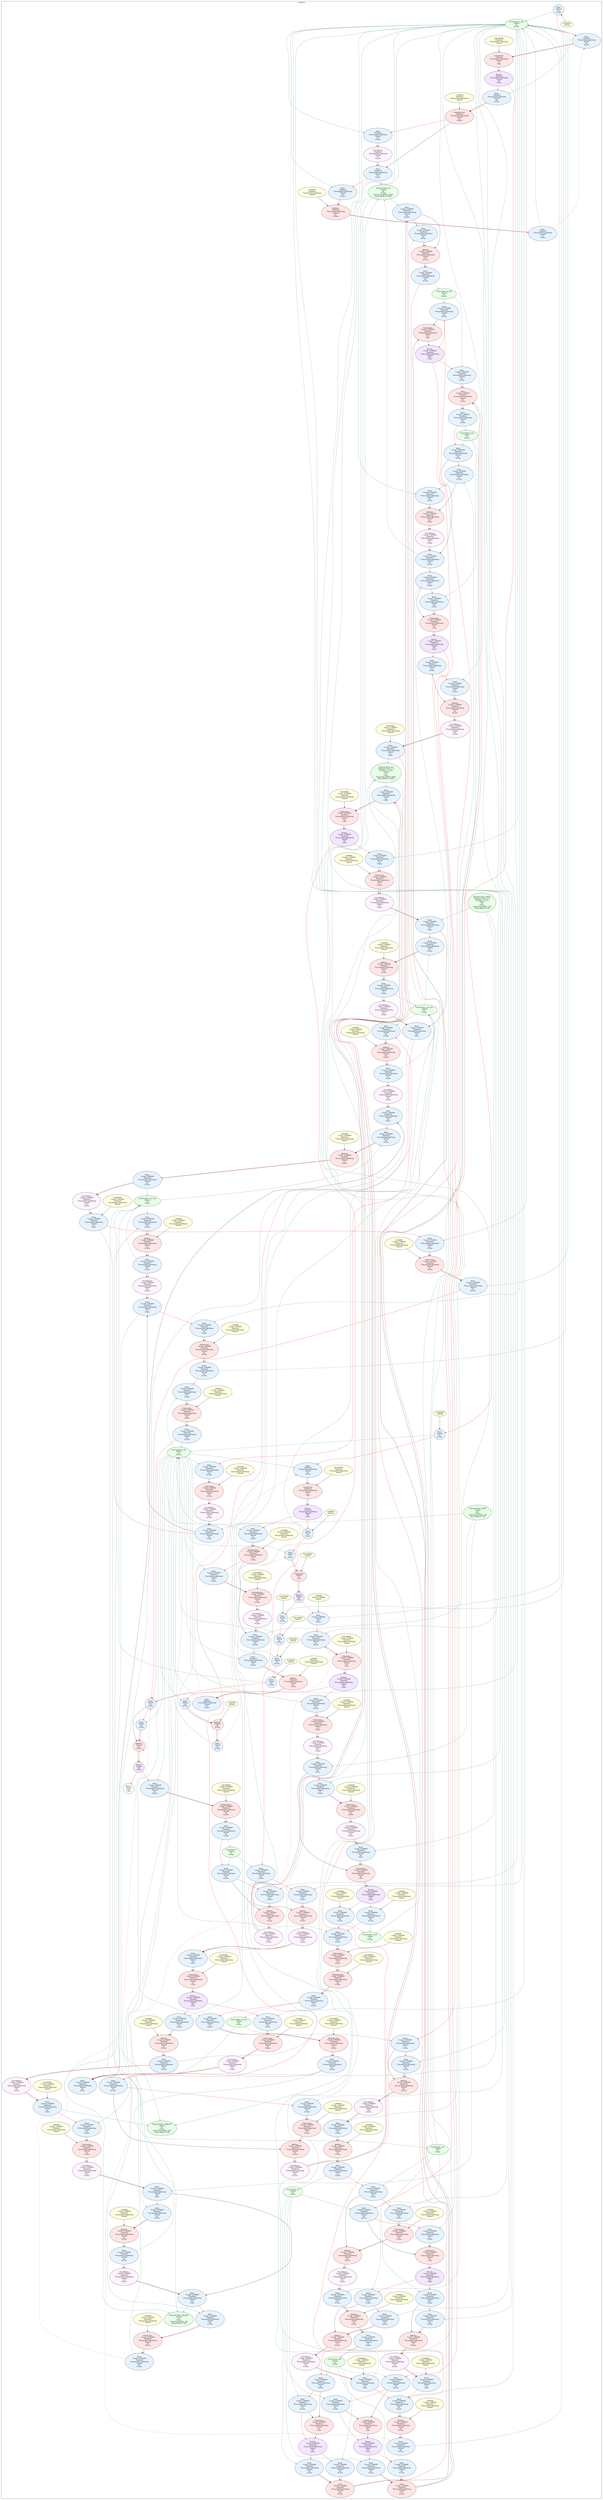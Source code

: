 digraph {
	graph [newrank=true];
	subgraph cluster_needwun {
		graph [label=needwun];
		{
			graph [rank=min];
			node19	[arrayWidth0=1,
				arrayWidth1=1,
				arrayWidth2=1,
				arrayWidth3=1,
				arrayWidth4=1,
				bitwidth=32,
				datasetIndex=NA,
				datatype=int,
				fillcolor="0.584 0.1 1",
				fullUnrollFactor=1.000000,
				graphType=NA,
				group=needwun,
				inlined=1,
				keyText=store,
				label="Write
 Inlined
int
32 bits",
				partition1=none,
				partition2=none,
				partition3=none,
				partitionFactor1=0,
				partitionFactor2=0,
				partitionFactor3=0,
				pipelined=0,
				pipelinedType=0,
				previouslyPipelined=0,
				resourceType=none,
				style=filled,
				tile=1,
				totalArrayWidth=1,
				tripcount=1.000000,
				unrollFactor1=1.000000,
				unrollFactor2=1.000000,
				unrollFactor3=1.000000];
		}
		node0	[arrayWidth0=128,
			arrayWidth1=1,
			arrayWidth2=1,
			arrayWidth3=1,
			arrayWidth4=1,
			bitwidth=8,
			datasetIndex=NA,
			datatype=int,
			fillcolor="0.33 0.1 1",
			fullUnrollFactor=1.000000,
			graphType=NA,
			group=needwun,
			inlined=1,
			keyText=externalArray,
			label="External Array: SEQA
 Partition Factor 1: 2
 Partition 1: cyclic
 Inlined
int
8 bits
 Total Array Width: 128
 Array Width 0: 128",
			partition1=cyclic,
			partition2=none,
			partition3=none,
			partitionFactor1=2,
			partitionFactor2=0,
			partitionFactor3=0,
			pipelined=0,
			pipelinedType=0,
			previouslyPipelined=0,
			resourceType=none,
			style=filled,
			tile=1,
			totalArrayWidth=128,
			tripcount=1.000000,
			unrollFactor1=1.000000,
			unrollFactor2=1.000000,
			unrollFactor3=1.000000];
		node1	[arrayWidth0=128,
			arrayWidth1=1,
			arrayWidth2=1,
			arrayWidth3=1,
			arrayWidth4=1,
			bitwidth=8,
			datasetIndex=NA,
			datatype=int,
			fillcolor="0.33 0.1 1",
			fullUnrollFactor=1.000000,
			graphType=NA,
			group=needwun,
			inlined=1,
			keyText=externalArray,
			label="External Array: SEQB
 Inlined
int
8 bits
 Total Array Width: 128
 Array Width 0: 128",
			partition1=none,
			partition2=none,
			partition3=none,
			partitionFactor1=0,
			partitionFactor2=0,
			partitionFactor3=0,
			pipelined=0,
			pipelinedType=0,
			previouslyPipelined=0,
			resourceType=none,
			style=filled,
			tile=1,
			totalArrayWidth=128,
			tripcount=1.000000,
			unrollFactor1=1.000000,
			unrollFactor2=1.000000,
			unrollFactor3=1.000000];
		node2	[arrayWidth0=256,
			arrayWidth1=1,
			arrayWidth2=1,
			arrayWidth3=1,
			arrayWidth4=1,
			bitwidth=8,
			datasetIndex=NA,
			datatype=int,
			fillcolor="0.33 0.1 1",
			fullUnrollFactor=1.000000,
			graphType=NA,
			group=needwun,
			inlined=1,
			keyText=externalArray,
			label="External Array: alignedA
 Inlined
int
8 bits
 Total Array Width: 256
 Array Width 0: 256",
			partition1=none,
			partition2=none,
			partition3=none,
			partitionFactor1=0,
			partitionFactor2=0,
			partitionFactor3=0,
			pipelined=0,
			pipelinedType=0,
			previouslyPipelined=0,
			resourceType=none,
			style=filled,
			tile=1,
			totalArrayWidth=256,
			tripcount=1.000000,
			unrollFactor1=1.000000,
			unrollFactor2=1.000000,
			unrollFactor3=1.000000];
		node3	[arrayWidth0=256,
			arrayWidth1=1,
			arrayWidth2=1,
			arrayWidth3=1,
			arrayWidth4=1,
			bitwidth=8,
			datasetIndex=NA,
			datatype=int,
			fillcolor="0.33 0.1 1",
			fullUnrollFactor=1.000000,
			graphType=NA,
			group=needwun,
			inlined=1,
			keyText=externalArray,
			label="External Array: alignedB
 Inlined
int
8 bits
 Total Array Width: 256
 Array Width 0: 256",
			partition1=none,
			partition2=none,
			partition3=none,
			partitionFactor1=0,
			partitionFactor2=0,
			partitionFactor3=0,
			pipelined=0,
			pipelinedType=0,
			previouslyPipelined=0,
			resourceType=none,
			style=filled,
			tile=1,
			totalArrayWidth=256,
			tripcount=1.000000,
			unrollFactor1=1.000000,
			unrollFactor2=1.000000,
			unrollFactor3=1.000000];
		node4	[arrayWidth0=16641,
			arrayWidth1=1,
			arrayWidth2=1,
			arrayWidth3=1,
			arrayWidth4=1,
			bitwidth=32,
			datasetIndex=NA,
			datatype=int,
			fillcolor="0.33 0.1 1",
			fullUnrollFactor=1.000000,
			graphType=NA,
			group=needwun,
			inlined=1,
			keyText=externalArray,
			label="External Array: M
 Inlined
int
32 bits
 Total Array Width: 16641
 Array Width 0: 16641",
			partition1=none,
			partition2=none,
			partition3=none,
			partitionFactor1=0,
			partitionFactor2=0,
			partitionFactor3=0,
			pipelined=0,
			pipelinedType=0,
			previouslyPipelined=0,
			resourceType=none,
			style=filled,
			tile=1,
			totalArrayWidth=16641,
			tripcount=1.000000,
			unrollFactor1=1.000000,
			unrollFactor2=1.000000,
			unrollFactor3=1.000000];
		node5	[arrayWidth0=16641,
			arrayWidth1=1,
			arrayWidth2=1,
			arrayWidth3=1,
			arrayWidth4=1,
			bitwidth=8,
			datasetIndex=NA,
			datatype=int,
			fillcolor="0.33 0.1 1",
			fullUnrollFactor=1.000000,
			graphType=NA,
			group=needwun,
			inlined=1,
			keyText=externalArray,
			label="External Array: ptr
 Partition Factor 1: 2
 Partition 1: cyclic
 Inlined
int
8 bits
 Total Array Width: 16641
 Array Width 0: 16641",
			partition1=cyclic,
			partition2=none,
			partition3=none,
			partitionFactor1=2,
			partitionFactor2=0,
			partitionFactor3=0,
			pipelined=0,
			pipelinedType=0,
			previouslyPipelined=0,
			resourceType=none,
			style=filled,
			tile=1,
			totalArrayWidth=16641,
			tripcount=1.000000,
			unrollFactor1=1.000000,
			unrollFactor2=1.000000,
			unrollFactor3=1.000000];
		node6	[arrayWidth0=1,
			arrayWidth1=1,
			arrayWidth2=1,
			arrayWidth3=1,
			arrayWidth4=1,
			bitwidth=32,
			datasetIndex=NA,
			datatype=int,
			fillcolor="0.33 0.1 1",
			fullUnrollFactor=1.000000,
			graphType=NA,
			group=needwun,
			inlined=1,
			keyText=localScalar,
			label="Local Scalar: score
 Inlined
int
32 bits",
			partition1=none,
			partition2=none,
			partition3=none,
			partitionFactor1=0,
			partitionFactor2=0,
			partitionFactor3=0,
			pipelined=0,
			pipelinedType=0,
			previouslyPipelined=0,
			resourceType=none,
			style=filled,
			tile=1,
			totalArrayWidth=1,
			tripcount=1.000000,
			unrollFactor1=1.000000,
			unrollFactor2=1.000000,
			unrollFactor3=1.000000];
		node7	[arrayWidth0=1,
			arrayWidth1=1,
			arrayWidth2=1,
			arrayWidth3=1,
			arrayWidth4=1,
			bitwidth=32,
			datasetIndex=NA,
			datatype=int,
			fillcolor="0.33 0.1 1",
			fullUnrollFactor=1.000000,
			graphType=NA,
			group=needwun,
			inlined=1,
			keyText=localScalar,
			label="Local Scalar: up_left
 Inlined
int
32 bits",
			partition1=none,
			partition2=none,
			partition3=none,
			partitionFactor1=0,
			partitionFactor2=0,
			partitionFactor3=0,
			pipelined=0,
			pipelinedType=0,
			previouslyPipelined=0,
			resourceType=none,
			style=filled,
			tile=1,
			totalArrayWidth=1,
			tripcount=1.000000,
			unrollFactor1=1.000000,
			unrollFactor2=1.000000,
			unrollFactor3=1.000000];
		node8	[arrayWidth0=1,
			arrayWidth1=1,
			arrayWidth2=1,
			arrayWidth3=1,
			arrayWidth4=1,
			bitwidth=32,
			datasetIndex=NA,
			datatype=int,
			fillcolor="0.33 0.1 1",
			fullUnrollFactor=1.000000,
			graphType=NA,
			group=needwun,
			inlined=1,
			keyText=localScalar,
			label="Local Scalar: up
 Inlined
int
32 bits",
			partition1=none,
			partition2=none,
			partition3=none,
			partitionFactor1=0,
			partitionFactor2=0,
			partitionFactor3=0,
			pipelined=0,
			pipelinedType=0,
			previouslyPipelined=0,
			resourceType=none,
			style=filled,
			tile=1,
			totalArrayWidth=1,
			tripcount=1.000000,
			unrollFactor1=1.000000,
			unrollFactor2=1.000000,
			unrollFactor3=1.000000];
		node9	[arrayWidth0=1,
			arrayWidth1=1,
			arrayWidth2=1,
			arrayWidth3=1,
			arrayWidth4=1,
			bitwidth=32,
			datasetIndex=NA,
			datatype=int,
			fillcolor="0.33 0.1 1",
			fullUnrollFactor=1.000000,
			graphType=NA,
			group=needwun,
			inlined=1,
			keyText=localScalar,
			label="Local Scalar: left
 Inlined
int
32 bits",
			partition1=none,
			partition2=none,
			partition3=none,
			partitionFactor1=0,
			partitionFactor2=0,
			partitionFactor3=0,
			pipelined=0,
			pipelinedType=0,
			previouslyPipelined=0,
			resourceType=none,
			style=filled,
			tile=1,
			totalArrayWidth=1,
			tripcount=1.000000,
			unrollFactor1=1.000000,
			unrollFactor2=1.000000,
			unrollFactor3=1.000000];
		node10	[arrayWidth0=1,
			arrayWidth1=1,
			arrayWidth2=1,
			arrayWidth3=1,
			arrayWidth4=1,
			bitwidth=32,
			datasetIndex=NA,
			datatype=int,
			fillcolor="0.33 0.1 1",
			fullUnrollFactor=1.000000,
			graphType=NA,
			group=needwun,
			inlined=1,
			keyText=localScalar,
			label="Local Scalar: max
 Inlined
int
32 bits",
			partition1=none,
			partition2=none,
			partition3=none,
			partitionFactor1=0,
			partitionFactor2=0,
			partitionFactor3=0,
			pipelined=0,
			pipelinedType=0,
			previouslyPipelined=0,
			resourceType=none,
			style=filled,
			tile=1,
			totalArrayWidth=1,
			tripcount=1.000000,
			unrollFactor1=1.000000,
			unrollFactor2=1.000000,
			unrollFactor3=1.000000];
		node11	[arrayWidth0=1,
			arrayWidth1=1,
			arrayWidth2=1,
			arrayWidth3=1,
			arrayWidth4=1,
			bitwidth=32,
			datasetIndex=NA,
			datatype=int,
			fillcolor="0.33 0.1 1",
			fullUnrollFactor=1.000000,
			graphType=NA,
			group=needwun,
			inlined=1,
			keyText=localScalar,
			label="Local Scalar: row
 Inlined
int
32 bits",
			partition1=none,
			partition2=none,
			partition3=none,
			partitionFactor1=0,
			partitionFactor2=0,
			partitionFactor3=0,
			pipelined=0,
			pipelinedType=0,
			previouslyPipelined=0,
			resourceType=none,
			style=filled,
			tile=1,
			totalArrayWidth=1,
			tripcount=1.000000,
			unrollFactor1=1.000000,
			unrollFactor2=1.000000,
			unrollFactor3=1.000000];
		node12	[arrayWidth0=1,
			arrayWidth1=1,
			arrayWidth2=1,
			arrayWidth3=1,
			arrayWidth4=1,
			bitwidth=32,
			datasetIndex=NA,
			datatype=int,
			fillcolor="0.33 0.1 1",
			fullUnrollFactor=1.000000,
			graphType=NA,
			group=needwun,
			inlined=1,
			keyText=localScalar,
			label="Local Scalar: row_up
 Inlined
int
32 bits",
			partition1=none,
			partition2=none,
			partition3=none,
			partitionFactor1=0,
			partitionFactor2=0,
			partitionFactor3=0,
			pipelined=0,
			pipelinedType=0,
			previouslyPipelined=0,
			resourceType=none,
			style=filled,
			tile=1,
			totalArrayWidth=1,
			tripcount=1.000000,
			unrollFactor1=1.000000,
			unrollFactor2=1.000000,
			unrollFactor3=1.000000];
		node13	[arrayWidth0=1,
			arrayWidth1=1,
			arrayWidth2=1,
			arrayWidth3=1,
			arrayWidth4=1,
			bitwidth=32,
			datasetIndex=NA,
			datatype=int,
			fillcolor="0.33 0.1 1",
			fullUnrollFactor=1.000000,
			graphType=NA,
			group=needwun,
			inlined=1,
			keyText=localScalar,
			label="Local Scalar: r
 Inlined
int
32 bits",
			partition1=none,
			partition2=none,
			partition3=none,
			partitionFactor1=0,
			partitionFactor2=0,
			partitionFactor3=0,
			pipelined=0,
			pipelinedType=0,
			previouslyPipelined=0,
			resourceType=none,
			style=filled,
			tile=1,
			totalArrayWidth=1,
			tripcount=1.000000,
			unrollFactor1=1.000000,
			unrollFactor2=1.000000,
			unrollFactor3=1.000000];
		node14	[arrayWidth0=1,
			arrayWidth1=1,
			arrayWidth2=1,
			arrayWidth3=1,
			arrayWidth4=1,
			bitwidth=32,
			datasetIndex=NA,
			datatype=int,
			fillcolor="0.33 0.1 1",
			fullUnrollFactor=1.000000,
			graphType=NA,
			group=needwun,
			inlined=1,
			keyText=localScalar,
			label="Local Scalar: a_idx
 Inlined
int
32 bits",
			partition1=none,
			partition2=none,
			partition3=none,
			partitionFactor1=0,
			partitionFactor2=0,
			partitionFactor3=0,
			pipelined=0,
			pipelinedType=0,
			previouslyPipelined=0,
			resourceType=none,
			style=filled,
			tile=1,
			totalArrayWidth=1,
			tripcount=1.000000,
			unrollFactor1=1.000000,
			unrollFactor2=1.000000,
			unrollFactor3=1.000000];
		node15	[arrayWidth0=1,
			arrayWidth1=1,
			arrayWidth2=1,
			arrayWidth3=1,
			arrayWidth4=1,
			bitwidth=32,
			datasetIndex=NA,
			datatype=int,
			fillcolor="0.33 0.1 1",
			fullUnrollFactor=1.000000,
			graphType=NA,
			group=needwun,
			inlined=1,
			keyText=localScalar,
			label="Local Scalar: b_idx
 Inlined
int
32 bits",
			partition1=none,
			partition2=none,
			partition3=none,
			partitionFactor1=0,
			partitionFactor2=0,
			partitionFactor3=0,
			pipelined=0,
			pipelinedType=0,
			previouslyPipelined=0,
			resourceType=none,
			style=filled,
			tile=1,
			totalArrayWidth=1,
			tripcount=1.000000,
			unrollFactor1=1.000000,
			unrollFactor2=1.000000,
			unrollFactor3=1.000000];
		node16	[arrayWidth0=1,
			arrayWidth1=1,
			arrayWidth2=1,
			arrayWidth3=1,
			arrayWidth4=1,
			bitwidth=32,
			datasetIndex=NA,
			datatype=int,
			fillcolor="0.33 0.1 1",
			fullUnrollFactor=1.000000,
			graphType=NA,
			group=needwun,
			inlined=1,
			keyText=localScalar,
			label="Local Scalar: a_str_idx
 Inlined
int
32 bits",
			partition1=none,
			partition2=none,
			partition3=none,
			partitionFactor1=0,
			partitionFactor2=0,
			partitionFactor3=0,
			pipelined=0,
			pipelinedType=0,
			previouslyPipelined=0,
			resourceType=none,
			style=filled,
			tile=1,
			totalArrayWidth=1,
			tripcount=1.000000,
			unrollFactor1=1.000000,
			unrollFactor2=1.000000,
			unrollFactor3=1.000000];
		node17	[arrayWidth0=1,
			arrayWidth1=1,
			arrayWidth2=1,
			arrayWidth3=1,
			arrayWidth4=1,
			bitwidth=32,
			datasetIndex=NA,
			datatype=int,
			fillcolor="0.33 0.1 1",
			fullUnrollFactor=1.000000,
			graphType=NA,
			group=needwun,
			inlined=1,
			keyText=localScalar,
			label="Local Scalar: b_str_idx
 Inlined
int
32 bits",
			partition1=none,
			partition2=none,
			partition3=none,
			partitionFactor1=0,
			partitionFactor2=0,
			partitionFactor3=0,
			pipelined=0,
			pipelinedType=0,
			previouslyPipelined=0,
			resourceType=none,
			style=filled,
			tile=1,
			totalArrayWidth=1,
			tripcount=1.000000,
			unrollFactor1=1.000000,
			unrollFactor2=1.000000,
			unrollFactor3=1.000000];
		node18	[arrayWidth0=1,
			arrayWidth1=1,
			arrayWidth2=1,
			arrayWidth3=1,
			arrayWidth4=1,
			datasetIndex=NA,
			fillcolor=lightyellow,
			fullUnrollFactor=1.000000,
			graphType=NA,
			group=needwun,
			inlined=1,
			keyText=constantValue,
			label="0.000000
 Inlined",
			partition1=none,
			partition2=none,
			partition3=none,
			partitionFactor1=0,
			partitionFactor2=0,
			partitionFactor3=0,
			pipelined=0,
			pipelinedType=0,
			previouslyPipelined=0,
			resourceType=none,
			style=filled,
			tile=1,
			totalArrayWidth=1,
			tripcount=1.000000,
			unrollFactor1=1.000000,
			unrollFactor2=1.000000,
			unrollFactor3=1.000000];
		node20	[arrayWidth0=1,
			arrayWidth1=1,
			arrayWidth2=1,
			arrayWidth3=1,
			arrayWidth4=1,
			datasetIndex=NA,
			fillcolor=lightyellow,
			fullUnrollFactor=1.000000,
			graphType=NA,
			group=needwun,
			inlined=1,
			keyText=constantValue,
			label="129.000000
 Pipelined
 Fine-grained pipelining
 Inlined",
			partition1=none,
			partition2=none,
			partition3=none,
			partitionFactor1=0,
			partitionFactor2=0,
			partitionFactor3=0,
			pipelined=1,
			pipelinedType=2,
			previouslyPipelined=0,
			resourceType=none,
			style=filled,
			tile=1,
			totalArrayWidth=1,
			tripcount=1.000000,
			unrollFactor1=1.000000,
			unrollFactor2=1.000000,
			unrollFactor3=1.000000];
		node21	[arrayWidth0=1,
			arrayWidth1=1,
			arrayWidth2=1,
			arrayWidth3=1,
			arrayWidth4=1,
			bitwidth=32,
			datasetIndex=NA,
			datatype=int,
			fillcolor="0.584 0.1 1",
			fullUnrollFactor=1.000000,
			graphType=NA,
			group=needwun,
			inlined=1,
			keyText=load,
			label="Read
 Pipelined
 Fine-grained pipelining
 Inlined
int
32 bits",
			partition1=none,
			partition2=none,
			partition3=none,
			partitionFactor1=0,
			partitionFactor2=0,
			partitionFactor3=0,
			pipelined=1,
			pipelinedType=2,
			previouslyPipelined=0,
			resourceType=none,
			style=filled,
			tile=1,
			totalArrayWidth=1,
			tripcount=1.000000,
			unrollFactor1=1.000000,
			unrollFactor2=1.000000,
			unrollFactor3=1.000000];
		node22	[arrayWidth0=1,
			arrayWidth1=1,
			arrayWidth2=1,
			arrayWidth3=1,
			arrayWidth4=1,
			bitwidth=1,
			datasetIndex=NA,
			datatype=int,
			fillcolor="0 0.1 1",
			fullUnrollFactor=1.000000,
			graphType=NA,
			group=needwun,
			inlined=1,
			keyText=cmp,
			label="Comparison
 Pipelined
 Fine-grained pipelining
 Inlined
int
1 bits",
			partition1=none,
			partition2=none,
			partition3=none,
			partitionFactor1=0,
			partitionFactor2=0,
			partitionFactor3=0,
			pipelined=1,
			pipelinedType=2,
			previouslyPipelined=0,
			resourceType=none,
			style=filled,
			tile=1,
			totalArrayWidth=1,
			tripcount=1.000000,
			unrollFactor1=1.000000,
			unrollFactor2=1.000000,
			unrollFactor3=1.000000];
		node23	[arrayWidth0=1,
			arrayWidth1=1,
			arrayWidth2=1,
			arrayWidth3=1,
			arrayWidth4=1,
			bitwidth=0,
			datasetIndex=NA,
			datatype=NA,
			fillcolor="0.75 0.1 1",
			fullUnrollFactor=1.000000,
			graphType=NA,
			group=needwun,
			inlined=1,
			keyText=br,
			label="Branch
 Pipelined
 Fine-grained pipelining
 Inlined
NA
0 bits",
			partition1=none,
			partition2=none,
			partition3=none,
			partitionFactor1=0,
			partitionFactor2=0,
			partitionFactor3=0,
			pipelined=1,
			pipelinedType=2,
			previouslyPipelined=0,
			resourceType=none,
			style=filled,
			tile=1,
			totalArrayWidth=1,
			tripcount=1.000000,
			unrollFactor1=1.000000,
			unrollFactor2=1.000000,
			unrollFactor3=1.000000];
		node24	[arrayWidth0=1,
			arrayWidth1=1,
			arrayWidth2=1,
			arrayWidth3=1,
			arrayWidth4=1,
			bitwidth=32,
			datasetIndex=NA,
			datatype=int,
			fillcolor="0.584 0.1 1",
			fullUnrollFactor=1.000000,
			graphType=NA,
			group=needwun,
			inlined=1,
			keyText=load,
			label="Read
 Pipelined
 Fine-grained pipelining
 Inlined
int
32 bits",
			partition1=none,
			partition2=none,
			partition3=none,
			partitionFactor1=0,
			partitionFactor2=0,
			partitionFactor3=0,
			pipelined=1,
			pipelinedType=2,
			previouslyPipelined=0,
			resourceType=none,
			style=filled,
			tile=1,
			totalArrayWidth=1,
			tripcount=1.000000,
			unrollFactor1=1.000000,
			unrollFactor2=1.000000,
			unrollFactor3=1.000000];
		node25	[arrayWidth0=1,
			arrayWidth1=1,
			arrayWidth2=1,
			arrayWidth3=1,
			arrayWidth4=1,
			datasetIndex=NA,
			fillcolor=lightyellow,
			fullUnrollFactor=1.000000,
			graphType=NA,
			group=needwun,
			inlined=1,
			keyText=constantValue,
			label="-1.000000
 Pipelined
 Fine-grained pipelining
 Inlined",
			partition1=none,
			partition2=none,
			partition3=none,
			partitionFactor1=0,
			partitionFactor2=0,
			partitionFactor3=0,
			pipelined=1,
			pipelinedType=2,
			previouslyPipelined=0,
			resourceType=none,
			style=filled,
			tile=1,
			totalArrayWidth=1,
			tripcount=1.000000,
			unrollFactor1=1.000000,
			unrollFactor2=1.000000,
			unrollFactor3=1.000000];
		node26	[arrayWidth0=1,
			arrayWidth1=1,
			arrayWidth2=1,
			arrayWidth3=1,
			arrayWidth4=1,
			bitwidth=32,
			datasetIndex=NA,
			datatype=int,
			fillcolor="0 0.1 1",
			fullUnrollFactor=1.000000,
			graphType=NA,
			group=needwun,
			inlined=1,
			keyText=mul,
			label="Multiplication
 Pipelined
 Fine-grained pipelining
 Inlined
int
32 bits",
			partition1=none,
			partition2=none,
			partition3=none,
			partitionFactor1=0,
			partitionFactor2=0,
			partitionFactor3=0,
			pipelined=1,
			pipelinedType=2,
			previouslyPipelined=0,
			resourceType=none,
			style=filled,
			tile=1,
			totalArrayWidth=1,
			tripcount=1.000000,
			unrollFactor1=1.000000,
			unrollFactor2=1.000000,
			unrollFactor3=1.000000];
		node27	[arrayWidth0=1,
			arrayWidth1=1,
			arrayWidth2=1,
			arrayWidth3=1,
			arrayWidth4=1,
			bitwidth=32,
			datasetIndex=NA,
			datatype=int,
			fillcolor="0.833 0.05 1",
			fullUnrollFactor=1.000000,
			graphType=NA,
			group=needwun,
			inlined=1,
			keyText=getelementptr,
			label="Get Address
 Pipelined
 Fine-grained pipelining
 Inlined
int
32 bits",
			partition1=none,
			partition2=none,
			partition3=none,
			partitionFactor1=0,
			partitionFactor2=0,
			partitionFactor3=0,
			pipelined=1,
			pipelinedType=2,
			previouslyPipelined=0,
			resourceType=none,
			style=filled,
			tile=1,
			totalArrayWidth=1,
			tripcount=1.000000,
			unrollFactor1=1.000000,
			unrollFactor2=1.000000,
			unrollFactor3=1.000000];
		node28	[arrayWidth0=1,
			arrayWidth1=1,
			arrayWidth2=1,
			arrayWidth3=1,
			arrayWidth4=1,
			bitwidth=32,
			datasetIndex=NA,
			datatype=int,
			fillcolor="0.584 0.1 1",
			fullUnrollFactor=1.000000,
			graphType=NA,
			group=needwun,
			inlined=1,
			keyText=load,
			label="Read
 Pipelined
 Fine-grained pipelining
 Inlined
int
32 bits",
			partition1=none,
			partition2=none,
			partition3=none,
			partitionFactor1=0,
			partitionFactor2=0,
			partitionFactor3=0,
			pipelined=1,
			pipelinedType=2,
			previouslyPipelined=0,
			resourceType=none,
			style=filled,
			tile=1,
			totalArrayWidth=1,
			tripcount=1.000000,
			unrollFactor1=1.000000,
			unrollFactor2=1.000000,
			unrollFactor3=1.000000];
		node29	[arrayWidth0=1,
			arrayWidth1=1,
			arrayWidth2=1,
			arrayWidth3=1,
			arrayWidth4=1,
			bitwidth=32,
			datasetIndex=NA,
			datatype=int,
			fillcolor="0.584 0.1 1",
			fullUnrollFactor=1.000000,
			graphType=NA,
			group=needwun,
			inlined=1,
			keyText=store,
			label="Write
 Pipelined
 Fine-grained pipelining
 Inlined
int
32 bits",
			partition1=none,
			partition2=none,
			partition3=none,
			partitionFactor1=0,
			partitionFactor2=0,
			partitionFactor3=0,
			pipelined=1,
			pipelinedType=2,
			previouslyPipelined=0,
			resourceType=none,
			style=filled,
			tile=1,
			totalArrayWidth=1,
			tripcount=1.000000,
			unrollFactor1=1.000000,
			unrollFactor2=1.000000,
			unrollFactor3=1.000000];
		node30	[arrayWidth0=1,
			arrayWidth1=1,
			arrayWidth2=1,
			arrayWidth3=1,
			arrayWidth4=1,
			bitwidth=32,
			datasetIndex=NA,
			datatype=int,
			fillcolor="0.584 0.1 1",
			fullUnrollFactor=1.000000,
			graphType=NA,
			group=needwun,
			inlined=1,
			keyText=load,
			label="Read
 Pipelined
 Fine-grained pipelining
 Inlined
int
32 bits",
			partition1=none,
			partition2=none,
			partition3=none,
			partitionFactor1=0,
			partitionFactor2=0,
			partitionFactor3=0,
			pipelined=1,
			pipelinedType=2,
			previouslyPipelined=0,
			resourceType=none,
			style=filled,
			tile=1,
			totalArrayWidth=1,
			tripcount=1.000000,
			unrollFactor1=1.000000,
			unrollFactor2=1.000000,
			unrollFactor3=1.000000];
		node31	[arrayWidth0=1,
			arrayWidth1=1,
			arrayWidth2=1,
			arrayWidth3=1,
			arrayWidth4=1,
			datasetIndex=NA,
			fillcolor=lightyellow,
			fullUnrollFactor=1.000000,
			graphType=NA,
			group=needwun,
			inlined=1,
			keyText=constantValue,
			label="1.000000
 Pipelined
 Fine-grained pipelining
 Inlined",
			partition1=none,
			partition2=none,
			partition3=none,
			partitionFactor1=0,
			partitionFactor2=0,
			partitionFactor3=0,
			pipelined=1,
			pipelinedType=2,
			previouslyPipelined=0,
			resourceType=none,
			style=filled,
			tile=1,
			totalArrayWidth=1,
			tripcount=1.000000,
			unrollFactor1=1.000000,
			unrollFactor2=1.000000,
			unrollFactor3=1.000000];
		node32	[arrayWidth0=1,
			arrayWidth1=1,
			arrayWidth2=1,
			arrayWidth3=1,
			arrayWidth4=1,
			bitwidth=32,
			datasetIndex=NA,
			datatype=int,
			fillcolor="0 0.1 1",
			fullUnrollFactor=1.000000,
			graphType=NA,
			group=needwun,
			inlined=1,
			keyText=add,
			label="Addition
 Pipelined
 Fine-grained pipelining
 Inlined
int
32 bits",
			partition1=none,
			partition2=none,
			partition3=none,
			partitionFactor1=0,
			partitionFactor2=0,
			partitionFactor3=0,
			pipelined=1,
			pipelinedType=2,
			previouslyPipelined=0,
			resourceType=none,
			style=filled,
			tile=1,
			totalArrayWidth=1,
			tripcount=1.000000,
			unrollFactor1=1.000000,
			unrollFactor2=1.000000,
			unrollFactor3=1.000000];
		node33	[arrayWidth0=1,
			arrayWidth1=1,
			arrayWidth2=1,
			arrayWidth3=1,
			arrayWidth4=1,
			bitwidth=32,
			datasetIndex=NA,
			datatype=int,
			fillcolor="0.584 0.1 1",
			fullUnrollFactor=1.000000,
			graphType=NA,
			group=needwun,
			inlined=1,
			keyText=store,
			label="Write
 Pipelined
 Fine-grained pipelining
 Inlined
int
32 bits",
			partition1=none,
			partition2=none,
			partition3=none,
			partitionFactor1=0,
			partitionFactor2=0,
			partitionFactor3=0,
			pipelined=1,
			pipelinedType=2,
			previouslyPipelined=0,
			resourceType=none,
			style=filled,
			tile=1,
			totalArrayWidth=1,
			tripcount=1.000000,
			unrollFactor1=1.000000,
			unrollFactor2=1.000000,
			unrollFactor3=1.000000];
		node34	[arrayWidth0=1,
			arrayWidth1=1,
			arrayWidth2=1,
			arrayWidth3=1,
			arrayWidth4=1,
			datasetIndex=NA,
			fillcolor=lightyellow,
			fullUnrollFactor=1.000000,
			graphType=NA,
			group=needwun,
			inlined=1,
			keyText=constantValue,
			label="0.000000
 Inlined",
			partition1=none,
			partition2=none,
			partition3=none,
			partitionFactor1=0,
			partitionFactor2=0,
			partitionFactor3=0,
			pipelined=0,
			pipelinedType=0,
			previouslyPipelined=0,
			resourceType=none,
			style=filled,
			tile=1,
			totalArrayWidth=1,
			tripcount=1.000000,
			unrollFactor1=1.000000,
			unrollFactor2=1.000000,
			unrollFactor3=1.000000];
		node35	[arrayWidth0=1,
			arrayWidth1=1,
			arrayWidth2=1,
			arrayWidth3=1,
			arrayWidth4=1,
			bitwidth=32,
			datasetIndex=NA,
			datatype=int,
			fillcolor="0.584 0.1 1",
			fullUnrollFactor=1.000000,
			graphType=NA,
			group=needwun,
			inlined=1,
			keyText=store,
			label="Write
 Inlined
int
32 bits",
			partition1=none,
			partition2=none,
			partition3=none,
			partitionFactor1=0,
			partitionFactor2=0,
			partitionFactor3=0,
			pipelined=0,
			pipelinedType=0,
			previouslyPipelined=0,
			resourceType=none,
			style=filled,
			tile=1,
			totalArrayWidth=1,
			tripcount=1.000000,
			unrollFactor1=1.000000,
			unrollFactor2=1.000000,
			unrollFactor3=1.000000];
		node36	[arrayWidth0=1,
			arrayWidth1=1,
			arrayWidth2=1,
			arrayWidth3=1,
			arrayWidth4=1,
			datasetIndex=NA,
			fillcolor=lightyellow,
			fullUnrollFactor=1.000000,
			graphType=NA,
			group=needwun,
			inlined=1,
			keyText=constantValue,
			label="129.000000
 Pipelined
 Fine-grained pipelining
 Inlined",
			partition1=none,
			partition2=none,
			partition3=none,
			partitionFactor1=0,
			partitionFactor2=0,
			partitionFactor3=0,
			pipelined=1,
			pipelinedType=2,
			previouslyPipelined=0,
			resourceType=none,
			style=filled,
			tile=1,
			totalArrayWidth=1,
			tripcount=1.000000,
			unrollFactor1=1.000000,
			unrollFactor2=1.000000,
			unrollFactor3=1.000000];
		node37	[arrayWidth0=1,
			arrayWidth1=1,
			arrayWidth2=1,
			arrayWidth3=1,
			arrayWidth4=1,
			bitwidth=32,
			datasetIndex=NA,
			datatype=int,
			fillcolor="0.584 0.1 1",
			fullUnrollFactor=1.000000,
			graphType=NA,
			group=needwun,
			inlined=1,
			keyText=load,
			label="Read
 Pipelined
 Fine-grained pipelining
 Inlined
int
32 bits",
			partition1=none,
			partition2=none,
			partition3=none,
			partitionFactor1=0,
			partitionFactor2=0,
			partitionFactor3=0,
			pipelined=1,
			pipelinedType=2,
			previouslyPipelined=0,
			resourceType=none,
			style=filled,
			tile=1,
			totalArrayWidth=1,
			tripcount=1.000000,
			unrollFactor1=1.000000,
			unrollFactor2=1.000000,
			unrollFactor3=1.000000];
		node38	[arrayWidth0=1,
			arrayWidth1=1,
			arrayWidth2=1,
			arrayWidth3=1,
			arrayWidth4=1,
			bitwidth=1,
			datasetIndex=NA,
			datatype=int,
			fillcolor="0 0.1 1",
			fullUnrollFactor=1.000000,
			graphType=NA,
			group=needwun,
			inlined=1,
			keyText=cmp,
			label="Comparison
 Pipelined
 Fine-grained pipelining
 Inlined
int
1 bits",
			partition1=none,
			partition2=none,
			partition3=none,
			partitionFactor1=0,
			partitionFactor2=0,
			partitionFactor3=0,
			pipelined=1,
			pipelinedType=2,
			previouslyPipelined=0,
			resourceType=none,
			style=filled,
			tile=1,
			totalArrayWidth=1,
			tripcount=1.000000,
			unrollFactor1=1.000000,
			unrollFactor2=1.000000,
			unrollFactor3=1.000000];
		node39	[arrayWidth0=1,
			arrayWidth1=1,
			arrayWidth2=1,
			arrayWidth3=1,
			arrayWidth4=1,
			bitwidth=0,
			datasetIndex=NA,
			datatype=NA,
			fillcolor="0.75 0.1 1",
			fullUnrollFactor=1.000000,
			graphType=NA,
			group=needwun,
			inlined=1,
			keyText=br,
			label="Branch
 Pipelined
 Fine-grained pipelining
 Inlined
NA
0 bits",
			partition1=none,
			partition2=none,
			partition3=none,
			partitionFactor1=0,
			partitionFactor2=0,
			partitionFactor3=0,
			pipelined=1,
			pipelinedType=2,
			previouslyPipelined=0,
			resourceType=none,
			style=filled,
			tile=1,
			totalArrayWidth=1,
			tripcount=1.000000,
			unrollFactor1=1.000000,
			unrollFactor2=1.000000,
			unrollFactor3=1.000000];
		node40	[arrayWidth0=1,
			arrayWidth1=1,
			arrayWidth2=1,
			arrayWidth3=1,
			arrayWidth4=1,
			bitwidth=32,
			datasetIndex=NA,
			datatype=int,
			fillcolor="0.584 0.1 1",
			fullUnrollFactor=2.000000,
			graphType=NA,
			group=needwun,
			inlined=1,
			keyText=load,
			label="Read
 Unroll: 2.000000
 Pipelined
 Fine-grained pipelining
 Inlined
int
32 bits",
			partition1=none,
			partition2=none,
			partition3=none,
			partitionFactor1=0,
			partitionFactor2=0,
			partitionFactor3=0,
			pipelined=1,
			pipelinedType=2,
			previouslyPipelined=0,
			resourceType=none,
			style=filled,
			tile=1,
			totalArrayWidth=1,
			tripcount=1.000000,
			unrollFactor1=2.000000,
			unrollFactor2=1.000000,
			unrollFactor3=1.000000];
		node41	[arrayWidth0=1,
			arrayWidth1=1,
			arrayWidth2=1,
			arrayWidth3=1,
			arrayWidth4=1,
			datasetIndex=NA,
			fillcolor=lightyellow,
			fullUnrollFactor=2.000000,
			graphType=NA,
			group=needwun,
			inlined=1,
			keyText=constantValue,
			label="-1.000000
 Unroll: 2.000000
 Pipelined
 Fine-grained pipelining
 Inlined",
			partition1=none,
			partition2=none,
			partition3=none,
			partitionFactor1=0,
			partitionFactor2=0,
			partitionFactor3=0,
			pipelined=1,
			pipelinedType=2,
			previouslyPipelined=0,
			resourceType=none,
			style=filled,
			tile=1,
			totalArrayWidth=1,
			tripcount=1.000000,
			unrollFactor1=2.000000,
			unrollFactor2=1.000000,
			unrollFactor3=1.000000];
		node42	[arrayWidth0=1,
			arrayWidth1=1,
			arrayWidth2=1,
			arrayWidth3=1,
			arrayWidth4=1,
			bitwidth=32,
			datasetIndex=NA,
			datatype=int,
			fillcolor="0 0.1 1",
			fullUnrollFactor=2.000000,
			graphType=NA,
			group=needwun,
			inlined=1,
			keyText=mul,
			label="Multiplication
 Unroll: 2.000000
 Pipelined
 Fine-grained pipelining
 Inlined
int
32 bits",
			partition1=none,
			partition2=none,
			partition3=none,
			partitionFactor1=0,
			partitionFactor2=0,
			partitionFactor3=0,
			pipelined=1,
			pipelinedType=2,
			previouslyPipelined=0,
			resourceType=none,
			style=filled,
			tile=1,
			totalArrayWidth=1,
			tripcount=1.000000,
			unrollFactor1=2.000000,
			unrollFactor2=1.000000,
			unrollFactor3=1.000000];
		node43	[arrayWidth0=1,
			arrayWidth1=1,
			arrayWidth2=1,
			arrayWidth3=1,
			arrayWidth4=1,
			bitwidth=32,
			datasetIndex=NA,
			datatype=int,
			fillcolor="0.833 0.05 1",
			fullUnrollFactor=2.000000,
			graphType=NA,
			group=needwun,
			inlined=1,
			keyText=getelementptr,
			label="Get Address
 Unroll: 2.000000
 Pipelined
 Fine-grained pipelining
 Inlined
int
32 bits",
			partition1=none,
			partition2=none,
			partition3=none,
			partitionFactor1=0,
			partitionFactor2=0,
			partitionFactor3=0,
			pipelined=1,
			pipelinedType=2,
			previouslyPipelined=0,
			resourceType=none,
			style=filled,
			tile=1,
			totalArrayWidth=1,
			tripcount=1.000000,
			unrollFactor1=2.000000,
			unrollFactor2=1.000000,
			unrollFactor3=1.000000];
		node44	[arrayWidth0=1,
			arrayWidth1=1,
			arrayWidth2=1,
			arrayWidth3=1,
			arrayWidth4=1,
			bitwidth=32,
			datasetIndex=NA,
			datatype=int,
			fillcolor="0.584 0.1 1",
			fullUnrollFactor=2.000000,
			graphType=NA,
			group=needwun,
			inlined=1,
			keyText=load,
			label="Read
 Unroll: 2.000000
 Pipelined
 Fine-grained pipelining
 Inlined
int
32 bits",
			partition1=none,
			partition2=none,
			partition3=none,
			partitionFactor1=0,
			partitionFactor2=0,
			partitionFactor3=0,
			pipelined=1,
			pipelinedType=2,
			previouslyPipelined=0,
			resourceType=none,
			style=filled,
			tile=1,
			totalArrayWidth=1,
			tripcount=1.000000,
			unrollFactor1=2.000000,
			unrollFactor2=1.000000,
			unrollFactor3=1.000000];
		node45	[arrayWidth0=1,
			arrayWidth1=1,
			arrayWidth2=1,
			arrayWidth3=1,
			arrayWidth4=1,
			datasetIndex=NA,
			fillcolor=lightyellow,
			fullUnrollFactor=2.000000,
			graphType=NA,
			group=needwun,
			inlined=1,
			keyText=constantValue,
			label="129.000000
 Unroll: 2.000000
 Pipelined
 Fine-grained pipelining
 Inlined",
			partition1=none,
			partition2=none,
			partition3=none,
			partitionFactor1=0,
			partitionFactor2=0,
			partitionFactor3=0,
			pipelined=1,
			pipelinedType=2,
			previouslyPipelined=0,
			resourceType=none,
			style=filled,
			tile=1,
			totalArrayWidth=1,
			tripcount=1.000000,
			unrollFactor1=2.000000,
			unrollFactor2=1.000000,
			unrollFactor3=1.000000];
		node46	[arrayWidth0=1,
			arrayWidth1=1,
			arrayWidth2=1,
			arrayWidth3=1,
			arrayWidth4=1,
			bitwidth=32,
			datasetIndex=NA,
			datatype=int,
			fillcolor="0 0.1 1",
			fullUnrollFactor=2.000000,
			graphType=NA,
			group=needwun,
			inlined=1,
			keyText=mul,
			label="Multiplication
 Unroll: 2.000000
 Pipelined
 Fine-grained pipelining
 Inlined
int
32 bits",
			partition1=none,
			partition2=none,
			partition3=none,
			partitionFactor1=0,
			partitionFactor2=0,
			partitionFactor3=0,
			pipelined=1,
			pipelinedType=2,
			previouslyPipelined=0,
			resourceType=none,
			style=filled,
			tile=1,
			totalArrayWidth=1,
			tripcount=1.000000,
			unrollFactor1=2.000000,
			unrollFactor2=1.000000,
			unrollFactor3=1.000000];
		node47	[arrayWidth0=1,
			arrayWidth1=1,
			arrayWidth2=1,
			arrayWidth3=1,
			arrayWidth4=1,
			bitwidth=32,
			datasetIndex=NA,
			datatype=int,
			fillcolor="0.584 0.1 1",
			fullUnrollFactor=2.000000,
			graphType=NA,
			group=needwun,
			inlined=1,
			keyText=store,
			label="Write
 Unroll: 2.000000
 Pipelined
 Fine-grained pipelining
 Inlined
int
32 bits",
			partition1=none,
			partition2=none,
			partition3=none,
			partitionFactor1=0,
			partitionFactor2=0,
			partitionFactor3=0,
			pipelined=1,
			pipelinedType=2,
			previouslyPipelined=0,
			resourceType=none,
			style=filled,
			tile=1,
			totalArrayWidth=1,
			tripcount=1.000000,
			unrollFactor1=2.000000,
			unrollFactor2=1.000000,
			unrollFactor3=1.000000];
		node48	[arrayWidth0=1,
			arrayWidth1=1,
			arrayWidth2=1,
			arrayWidth3=1,
			arrayWidth4=1,
			bitwidth=32,
			datasetIndex=NA,
			datatype=int,
			fillcolor="0.584 0.1 1",
			fullUnrollFactor=1.000000,
			graphType=NA,
			group=needwun,
			inlined=1,
			keyText=load,
			label="Read
 Pipelined
 Fine-grained pipelining
 Inlined
int
32 bits",
			partition1=none,
			partition2=none,
			partition3=none,
			partitionFactor1=0,
			partitionFactor2=0,
			partitionFactor3=0,
			pipelined=1,
			pipelinedType=2,
			previouslyPipelined=0,
			resourceType=none,
			style=filled,
			tile=1,
			totalArrayWidth=1,
			tripcount=1.000000,
			unrollFactor1=1.000000,
			unrollFactor2=1.000000,
			unrollFactor3=1.000000];
		node49	[arrayWidth0=1,
			arrayWidth1=1,
			arrayWidth2=1,
			arrayWidth3=1,
			arrayWidth4=1,
			datasetIndex=NA,
			fillcolor=lightyellow,
			fullUnrollFactor=1.000000,
			graphType=NA,
			group=needwun,
			inlined=1,
			keyText=constantValue,
			label="1.000000
 Pipelined
 Fine-grained pipelining
 Inlined",
			partition1=none,
			partition2=none,
			partition3=none,
			partitionFactor1=0,
			partitionFactor2=0,
			partitionFactor3=0,
			pipelined=1,
			pipelinedType=2,
			previouslyPipelined=0,
			resourceType=none,
			style=filled,
			tile=1,
			totalArrayWidth=1,
			tripcount=1.000000,
			unrollFactor1=1.000000,
			unrollFactor2=1.000000,
			unrollFactor3=1.000000];
		node50	[arrayWidth0=1,
			arrayWidth1=1,
			arrayWidth2=1,
			arrayWidth3=1,
			arrayWidth4=1,
			bitwidth=32,
			datasetIndex=NA,
			datatype=int,
			fillcolor="0 0.1 1",
			fullUnrollFactor=1.000000,
			graphType=NA,
			group=needwun,
			inlined=1,
			keyText=add,
			label="Addition
 Pipelined
 Fine-grained pipelining
 Inlined
int
32 bits",
			partition1=none,
			partition2=none,
			partition3=none,
			partitionFactor1=0,
			partitionFactor2=0,
			partitionFactor3=0,
			pipelined=1,
			pipelinedType=2,
			previouslyPipelined=0,
			resourceType=none,
			style=filled,
			tile=1,
			totalArrayWidth=1,
			tripcount=1.000000,
			unrollFactor1=1.000000,
			unrollFactor2=1.000000,
			unrollFactor3=1.000000];
		node51	[arrayWidth0=1,
			arrayWidth1=1,
			arrayWidth2=1,
			arrayWidth3=1,
			arrayWidth4=1,
			bitwidth=32,
			datasetIndex=NA,
			datatype=int,
			fillcolor="0.584 0.1 1",
			fullUnrollFactor=1.000000,
			graphType=NA,
			group=needwun,
			inlined=1,
			keyText=store,
			label="Write
 Pipelined
 Fine-grained pipelining
 Inlined
int
32 bits",
			partition1=none,
			partition2=none,
			partition3=none,
			partitionFactor1=0,
			partitionFactor2=0,
			partitionFactor3=0,
			pipelined=1,
			pipelinedType=2,
			previouslyPipelined=0,
			resourceType=none,
			style=filled,
			tile=1,
			totalArrayWidth=1,
			tripcount=1.000000,
			unrollFactor1=1.000000,
			unrollFactor2=1.000000,
			unrollFactor3=1.000000];
		node52	[arrayWidth0=1,
			arrayWidth1=1,
			arrayWidth2=1,
			arrayWidth3=1,
			arrayWidth4=1,
			datasetIndex=NA,
			fillcolor=lightyellow,
			fullUnrollFactor=1.000000,
			graphType=NA,
			group=needwun,
			inlined=1,
			keyText=constantValue,
			label="1.000000
 Inlined",
			partition1=none,
			partition2=none,
			partition3=none,
			partitionFactor1=0,
			partitionFactor2=0,
			partitionFactor3=0,
			pipelined=0,
			pipelinedType=0,
			previouslyPipelined=0,
			resourceType=none,
			style=filled,
			tile=1,
			totalArrayWidth=1,
			tripcount=1.000000,
			unrollFactor1=1.000000,
			unrollFactor2=1.000000,
			unrollFactor3=1.000000];
		node53	[arrayWidth0=1,
			arrayWidth1=1,
			arrayWidth2=1,
			arrayWidth3=1,
			arrayWidth4=1,
			bitwidth=32,
			datasetIndex=NA,
			datatype=int,
			fillcolor="0.584 0.1 1",
			fullUnrollFactor=1.000000,
			graphType=NA,
			group=needwun,
			inlined=1,
			keyText=store,
			label="Write
 Inlined
int
32 bits",
			partition1=none,
			partition2=none,
			partition3=none,
			partitionFactor1=0,
			partitionFactor2=0,
			partitionFactor3=0,
			pipelined=0,
			pipelinedType=0,
			previouslyPipelined=0,
			resourceType=none,
			style=filled,
			tile=1,
			totalArrayWidth=1,
			tripcount=1.000000,
			unrollFactor1=1.000000,
			unrollFactor2=1.000000,
			unrollFactor3=1.000000];
		node54	[arrayWidth0=1,
			arrayWidth1=1,
			arrayWidth2=1,
			arrayWidth3=1,
			arrayWidth4=1,
			datasetIndex=NA,
			fillcolor=lightyellow,
			fullUnrollFactor=1.000000,
			graphType=NA,
			group=needwun,
			inlined=1,
			keyText=constantValue,
			label="129.000000
 Inlined",
			partition1=none,
			partition2=none,
			partition3=none,
			partitionFactor1=0,
			partitionFactor2=0,
			partitionFactor3=0,
			pipelined=0,
			pipelinedType=0,
			previouslyPipelined=0,
			resourceType=none,
			style=filled,
			tile=1,
			totalArrayWidth=1,
			tripcount=1.000000,
			unrollFactor1=1.000000,
			unrollFactor2=1.000000,
			unrollFactor3=1.000000];
		node55	[arrayWidth0=1,
			arrayWidth1=1,
			arrayWidth2=1,
			arrayWidth3=1,
			arrayWidth4=1,
			bitwidth=32,
			datasetIndex=NA,
			datatype=int,
			fillcolor="0.584 0.1 1",
			fullUnrollFactor=1.000000,
			graphType=NA,
			group=needwun,
			inlined=1,
			keyText=load,
			label="Read
 Inlined
int
32 bits",
			partition1=none,
			partition2=none,
			partition3=none,
			partitionFactor1=0,
			partitionFactor2=0,
			partitionFactor3=0,
			pipelined=0,
			pipelinedType=0,
			previouslyPipelined=0,
			resourceType=none,
			style=filled,
			tile=1,
			totalArrayWidth=1,
			tripcount=1.000000,
			unrollFactor1=1.000000,
			unrollFactor2=1.000000,
			unrollFactor3=1.000000];
		node56	[arrayWidth0=1,
			arrayWidth1=1,
			arrayWidth2=1,
			arrayWidth3=1,
			arrayWidth4=1,
			bitwidth=1,
			datasetIndex=NA,
			datatype=int,
			fillcolor="0 0.1 1",
			fullUnrollFactor=1.000000,
			graphType=NA,
			group=needwun,
			inlined=1,
			keyText=cmp,
			label="Comparison
 Inlined
int
1 bits",
			partition1=none,
			partition2=none,
			partition3=none,
			partitionFactor1=0,
			partitionFactor2=0,
			partitionFactor3=0,
			pipelined=0,
			pipelinedType=0,
			previouslyPipelined=0,
			resourceType=none,
			style=filled,
			tile=1,
			totalArrayWidth=1,
			tripcount=1.000000,
			unrollFactor1=1.000000,
			unrollFactor2=1.000000,
			unrollFactor3=1.000000];
		node57	[arrayWidth0=1,
			arrayWidth1=1,
			arrayWidth2=1,
			arrayWidth3=1,
			arrayWidth4=1,
			bitwidth=0,
			datasetIndex=NA,
			datatype=NA,
			fillcolor="0.75 0.1 1",
			fullUnrollFactor=1.000000,
			graphType=NA,
			group=needwun,
			inlined=1,
			keyText=br,
			label="Branch
 Inlined
NA
0 bits",
			partition1=none,
			partition2=none,
			partition3=none,
			partitionFactor1=0,
			partitionFactor2=0,
			partitionFactor3=0,
			pipelined=0,
			pipelinedType=0,
			previouslyPipelined=0,
			resourceType=none,
			style=filled,
			tile=1,
			totalArrayWidth=1,
			tripcount=1.000000,
			unrollFactor1=1.000000,
			unrollFactor2=1.000000,
			unrollFactor3=1.000000];
		node58	[arrayWidth0=1,
			arrayWidth1=1,
			arrayWidth2=1,
			arrayWidth3=1,
			arrayWidth4=1,
			datasetIndex=NA,
			fillcolor=lightyellow,
			fullUnrollFactor=2.000000,
			graphType=NA,
			group=needwun,
			inlined=1,
			keyText=constantValue,
			label="1.000000
 Unroll: 2.000000
 Inlined",
			partition1=none,
			partition2=none,
			partition3=none,
			partitionFactor1=0,
			partitionFactor2=0,
			partitionFactor3=0,
			pipelined=0,
			pipelinedType=0,
			previouslyPipelined=0,
			resourceType=none,
			style=filled,
			tile=1,
			totalArrayWidth=1,
			tripcount=1.000000,
			unrollFactor1=2.000000,
			unrollFactor2=1.000000,
			unrollFactor3=1.000000];
		node59	[arrayWidth0=1,
			arrayWidth1=1,
			arrayWidth2=1,
			arrayWidth3=1,
			arrayWidth4=1,
			bitwidth=32,
			datasetIndex=NA,
			datatype=int,
			fillcolor="0.584 0.1 1",
			fullUnrollFactor=2.000000,
			graphType=NA,
			group=needwun,
			inlined=1,
			keyText=store,
			label="Write
 Unroll: 2.000000
 Inlined
int
32 bits",
			partition1=none,
			partition2=none,
			partition3=none,
			partitionFactor1=0,
			partitionFactor2=0,
			partitionFactor3=0,
			pipelined=0,
			pipelinedType=0,
			previouslyPipelined=0,
			resourceType=none,
			style=filled,
			tile=1,
			totalArrayWidth=1,
			tripcount=1.000000,
			unrollFactor1=2.000000,
			unrollFactor2=1.000000,
			unrollFactor3=1.000000];
		node60	[arrayWidth0=1,
			arrayWidth1=1,
			arrayWidth2=1,
			arrayWidth3=1,
			arrayWidth4=1,
			datasetIndex=NA,
			fillcolor=lightyellow,
			fullUnrollFactor=2.000000,
			graphType=NA,
			group=needwun,
			inlined=1,
			keyText=constantValue,
			label="129.000000
 Unroll: 2.000000
 Pipelined
 Fine-grained pipelining
 Inlined",
			partition1=none,
			partition2=none,
			partition3=none,
			partitionFactor1=0,
			partitionFactor2=0,
			partitionFactor3=0,
			pipelined=1,
			pipelinedType=2,
			previouslyPipelined=0,
			resourceType=none,
			style=filled,
			tile=1,
			totalArrayWidth=1,
			tripcount=1.000000,
			unrollFactor1=2.000000,
			unrollFactor2=1.000000,
			unrollFactor3=1.000000];
		node61	[arrayWidth0=1,
			arrayWidth1=1,
			arrayWidth2=1,
			arrayWidth3=1,
			arrayWidth4=1,
			bitwidth=32,
			datasetIndex=NA,
			datatype=int,
			fillcolor="0.584 0.1 1",
			fullUnrollFactor=2.000000,
			graphType=NA,
			group=needwun,
			inlined=1,
			keyText=load,
			label="Read
 Unroll: 2.000000
 Pipelined
 Fine-grained pipelining
 Inlined
int
32 bits",
			partition1=none,
			partition2=none,
			partition3=none,
			partitionFactor1=0,
			partitionFactor2=0,
			partitionFactor3=0,
			pipelined=1,
			pipelinedType=2,
			previouslyPipelined=0,
			resourceType=none,
			style=filled,
			tile=1,
			totalArrayWidth=1,
			tripcount=1.000000,
			unrollFactor1=2.000000,
			unrollFactor2=1.000000,
			unrollFactor3=1.000000];
		node62	[arrayWidth0=1,
			arrayWidth1=1,
			arrayWidth2=1,
			arrayWidth3=1,
			arrayWidth4=1,
			bitwidth=1,
			datasetIndex=NA,
			datatype=int,
			fillcolor="0 0.1 1",
			fullUnrollFactor=2.000000,
			graphType=NA,
			group=needwun,
			inlined=1,
			keyText=cmp,
			label="Comparison
 Unroll: 2.000000
 Pipelined
 Fine-grained pipelining
 Inlined
int
1 bits",
			partition1=none,
			partition2=none,
			partition3=none,
			partitionFactor1=0,
			partitionFactor2=0,
			partitionFactor3=0,
			pipelined=1,
			pipelinedType=2,
			previouslyPipelined=0,
			resourceType=none,
			style=filled,
			tile=1,
			totalArrayWidth=1,
			tripcount=1.000000,
			unrollFactor1=2.000000,
			unrollFactor2=1.000000,
			unrollFactor3=1.000000];
		node63	[arrayWidth0=1,
			arrayWidth1=1,
			arrayWidth2=1,
			arrayWidth3=1,
			arrayWidth4=1,
			bitwidth=0,
			datasetIndex=NA,
			datatype=NA,
			fillcolor="0.75 0.1 1",
			fullUnrollFactor=2.000000,
			graphType=NA,
			group=needwun,
			inlined=1,
			keyText=br,
			label="Branch
 Unroll: 2.000000
 Pipelined
 Fine-grained pipelining
 Inlined
NA
0 bits",
			partition1=none,
			partition2=none,
			partition3=none,
			partitionFactor1=0,
			partitionFactor2=0,
			partitionFactor3=0,
			pipelined=1,
			pipelinedType=2,
			previouslyPipelined=0,
			resourceType=none,
			style=filled,
			tile=1,
			totalArrayWidth=1,
			tripcount=1.000000,
			unrollFactor1=2.000000,
			unrollFactor2=1.000000,
			unrollFactor3=1.000000];
		node64	[arrayWidth0=1,
			arrayWidth1=1,
			arrayWidth2=1,
			arrayWidth3=1,
			arrayWidth4=1,
			bitwidth=32,
			datasetIndex=NA,
			datatype=int,
			fillcolor="0.833 0.05 1",
			fullUnrollFactor=2.000000,
			graphType=NA,
			group=needwun,
			inlined=1,
			keyText=getelementptr,
			label="Get Address
 Unroll: 2.000000
 Pipelined
 Fine-grained pipelining
 Inlined
int
32 bits",
			partition1=none,
			partition2=none,
			partition3=none,
			partitionFactor1=0,
			partitionFactor2=0,
			partitionFactor3=0,
			pipelined=1,
			pipelinedType=2,
			previouslyPipelined=0,
			resourceType=none,
			style=filled,
			tile=1,
			totalArrayWidth=1,
			tripcount=1.000000,
			unrollFactor1=1.000000,
			unrollFactor2=2.000000,
			unrollFactor3=1.000000];
		node65	[arrayWidth0=1,
			arrayWidth1=1,
			arrayWidth2=1,
			arrayWidth3=1,
			arrayWidth4=1,
			bitwidth=32,
			datasetIndex=NA,
			datatype=int,
			fillcolor="0.584 0.1 1",
			fullUnrollFactor=2.000000,
			graphType=NA,
			group=needwun,
			inlined=1,
			keyText=load,
			label="Read
 Unroll: 2.000000
 Pipelined
 Fine-grained pipelining
 Inlined
int
32 bits",
			partition1=none,
			partition2=none,
			partition3=none,
			partitionFactor1=0,
			partitionFactor2=0,
			partitionFactor3=0,
			pipelined=1,
			pipelinedType=2,
			previouslyPipelined=0,
			resourceType=none,
			style=filled,
			tile=1,
			totalArrayWidth=1,
			tripcount=1.000000,
			unrollFactor1=1.000000,
			unrollFactor2=2.000000,
			unrollFactor3=1.000000];
		node66	[arrayWidth0=1,
			arrayWidth1=1,
			arrayWidth2=1,
			arrayWidth3=1,
			arrayWidth4=1,
			datasetIndex=NA,
			fillcolor=lightyellow,
			fullUnrollFactor=2.000000,
			graphType=NA,
			group=needwun,
			inlined=1,
			keyText=constantValue,
			label="1.000000
 Unroll: 2.000000
 Pipelined
 Fine-grained pipelining
 Inlined",
			partition1=none,
			partition2=none,
			partition3=none,
			partitionFactor1=0,
			partitionFactor2=0,
			partitionFactor3=0,
			pipelined=1,
			pipelinedType=2,
			previouslyPipelined=0,
			resourceType=none,
			style=filled,
			tile=1,
			totalArrayWidth=1,
			tripcount=1.000000,
			unrollFactor1=1.000000,
			unrollFactor2=2.000000,
			unrollFactor3=1.000000];
		node67	[arrayWidth0=1,
			arrayWidth1=1,
			arrayWidth2=1,
			arrayWidth3=1,
			arrayWidth4=1,
			bitwidth=32,
			datasetIndex=NA,
			datatype=int,
			fillcolor="0 0.1 1",
			fullUnrollFactor=2.000000,
			graphType=NA,
			group=needwun,
			inlined=1,
			keyText=sub,
			label="Subtraction
 Unroll: 2.000000
 Pipelined
 Fine-grained pipelining
 Inlined
int
32 bits",
			partition1=none,
			partition2=none,
			partition3=none,
			partitionFactor1=0,
			partitionFactor2=0,
			partitionFactor3=0,
			pipelined=1,
			pipelinedType=2,
			previouslyPipelined=0,
			resourceType=none,
			style=filled,
			tile=1,
			totalArrayWidth=1,
			tripcount=1.000000,
			unrollFactor1=1.000000,
			unrollFactor2=2.000000,
			unrollFactor3=1.000000];
		node68	[arrayWidth0=1,
			arrayWidth1=1,
			arrayWidth2=1,
			arrayWidth3=1,
			arrayWidth4=1,
			bitwidth=8,
			datasetIndex=NA,
			datatype=int,
			fillcolor="0.584 0.1 1",
			fullUnrollFactor=2.000000,
			graphType=NA,
			group=needwun,
			inlined=1,
			keyText=load,
			label="Read
 Unroll: 2.000000
 Pipelined
 Fine-grained pipelining
 Inlined
int
8 bits",
			partition1=none,
			partition2=none,
			partition3=none,
			partitionFactor1=0,
			partitionFactor2=0,
			partitionFactor3=0,
			pipelined=1,
			pipelinedType=2,
			previouslyPipelined=0,
			resourceType=none,
			style=filled,
			tile=1,
			totalArrayWidth=1,
			tripcount=1.000000,
			unrollFactor1=1.000000,
			unrollFactor2=2.000000,
			unrollFactor3=1.000000];
		node69	[arrayWidth0=1,
			arrayWidth1=1,
			arrayWidth2=1,
			arrayWidth3=1,
			arrayWidth4=1,
			bitwidth=32,
			datasetIndex=NA,
			datatype=int,
			fillcolor="0.833 0.05 1",
			fullUnrollFactor=2.000000,
			graphType=NA,
			group=needwun,
			inlined=1,
			keyText=getelementptr,
			label="Get Address
 Unroll: 2.000000
 Pipelined
 Fine-grained pipelining
 Inlined
int
32 bits",
			partition1=none,
			partition2=none,
			partition3=none,
			partitionFactor1=0,
			partitionFactor2=0,
			partitionFactor3=0,
			pipelined=1,
			pipelinedType=2,
			previouslyPipelined=0,
			resourceType=none,
			style=filled,
			tile=1,
			totalArrayWidth=1,
			tripcount=1.000000,
			unrollFactor1=1.000000,
			unrollFactor2=2.000000,
			unrollFactor3=1.000000];
		node70	[arrayWidth0=1,
			arrayWidth1=1,
			arrayWidth2=1,
			arrayWidth3=1,
			arrayWidth4=1,
			bitwidth=32,
			datasetIndex=NA,
			datatype=int,
			fillcolor="0.584 0.1 1",
			fullUnrollFactor=2.000000,
			graphType=NA,
			group=needwun,
			inlined=1,
			keyText=load,
			label="Read
 Unroll: 2.000000
 Pipelined
 Fine-grained pipelining
 Inlined
int
32 bits",
			partition1=none,
			partition2=none,
			partition3=none,
			partitionFactor1=0,
			partitionFactor2=0,
			partitionFactor3=0,
			pipelined=1,
			pipelinedType=2,
			previouslyPipelined=0,
			resourceType=none,
			style=filled,
			tile=1,
			totalArrayWidth=1,
			tripcount=1.000000,
			unrollFactor1=1.000000,
			unrollFactor2=2.000000,
			unrollFactor3=1.000000];
		node71	[arrayWidth0=1,
			arrayWidth1=1,
			arrayWidth2=1,
			arrayWidth3=1,
			arrayWidth4=1,
			datasetIndex=NA,
			fillcolor=lightyellow,
			fullUnrollFactor=2.000000,
			graphType=NA,
			group=needwun,
			inlined=1,
			keyText=constantValue,
			label="1.000000
 Unroll: 2.000000
 Pipelined
 Fine-grained pipelining
 Inlined",
			partition1=none,
			partition2=none,
			partition3=none,
			partitionFactor1=0,
			partitionFactor2=0,
			partitionFactor3=0,
			pipelined=1,
			pipelinedType=2,
			previouslyPipelined=0,
			resourceType=none,
			style=filled,
			tile=1,
			totalArrayWidth=1,
			tripcount=1.000000,
			unrollFactor1=1.000000,
			unrollFactor2=2.000000,
			unrollFactor3=1.000000];
		node72	[arrayWidth0=1,
			arrayWidth1=1,
			arrayWidth2=1,
			arrayWidth3=1,
			arrayWidth4=1,
			bitwidth=32,
			datasetIndex=NA,
			datatype=int,
			fillcolor="0 0.1 1",
			fullUnrollFactor=2.000000,
			graphType=NA,
			group=needwun,
			inlined=1,
			keyText=sub,
			label="Subtraction
 Unroll: 2.000000
 Pipelined
 Fine-grained pipelining
 Inlined
int
32 bits",
			partition1=none,
			partition2=none,
			partition3=none,
			partitionFactor1=0,
			partitionFactor2=0,
			partitionFactor3=0,
			pipelined=1,
			pipelinedType=2,
			previouslyPipelined=0,
			resourceType=none,
			style=filled,
			tile=1,
			totalArrayWidth=1,
			tripcount=1.000000,
			unrollFactor1=1.000000,
			unrollFactor2=2.000000,
			unrollFactor3=1.000000];
		node73	[arrayWidth0=1,
			arrayWidth1=1,
			arrayWidth2=1,
			arrayWidth3=1,
			arrayWidth4=1,
			bitwidth=8,
			datasetIndex=NA,
			datatype=int,
			fillcolor="0.584 0.1 1",
			fullUnrollFactor=2.000000,
			graphType=NA,
			group=needwun,
			inlined=1,
			keyText=load,
			label="Read
 Unroll: 2.000000
 Pipelined
 Fine-grained pipelining
 Inlined
int
8 bits",
			partition1=none,
			partition2=none,
			partition3=none,
			partitionFactor1=0,
			partitionFactor2=0,
			partitionFactor3=0,
			pipelined=1,
			pipelinedType=2,
			previouslyPipelined=0,
			resourceType=none,
			style=filled,
			tile=1,
			totalArrayWidth=1,
			tripcount=1.000000,
			unrollFactor1=1.000000,
			unrollFactor2=2.000000,
			unrollFactor3=1.000000];
		node74	[arrayWidth0=1,
			arrayWidth1=1,
			arrayWidth2=1,
			arrayWidth3=1,
			arrayWidth4=1,
			bitwidth=1,
			datasetIndex=NA,
			datatype=int,
			fillcolor="0 0.1 1",
			fullUnrollFactor=2.000000,
			graphType=NA,
			group=needwun,
			inlined=1,
			keyText=cmp,
			label="Comparison
 Unroll: 2.000000
 Pipelined
 Fine-grained pipelining
 Inlined
int
1 bits",
			partition1=none,
			partition2=none,
			partition3=none,
			partitionFactor1=0,
			partitionFactor2=0,
			partitionFactor3=0,
			pipelined=1,
			pipelinedType=2,
			previouslyPipelined=0,
			resourceType=none,
			style=filled,
			tile=1,
			totalArrayWidth=1,
			tripcount=1.000000,
			unrollFactor1=1.000000,
			unrollFactor2=2.000000,
			unrollFactor3=1.000000];
		node75	[arrayWidth0=1,
			arrayWidth1=1,
			arrayWidth2=1,
			arrayWidth3=1,
			arrayWidth4=1,
			bitwidth=0,
			datasetIndex=NA,
			datatype=NA,
			fillcolor="0.75 0.1 1",
			fullUnrollFactor=2.000000,
			graphType=NA,
			group=needwun,
			inlined=1,
			keyText=br,
			label="Branch
 Unroll: 2.000000
 Pipelined
 Fine-grained pipelining
 Inlined
NA
0 bits",
			partition1=none,
			partition2=none,
			partition3=none,
			partitionFactor1=0,
			partitionFactor2=0,
			partitionFactor3=0,
			pipelined=1,
			pipelinedType=2,
			previouslyPipelined=0,
			resourceType=none,
			style=filled,
			tile=1,
			totalArrayWidth=1,
			tripcount=1.000000,
			unrollFactor1=1.000000,
			unrollFactor2=2.000000,
			unrollFactor3=1.000000];
		node76	[arrayWidth0=1,
			arrayWidth1=1,
			arrayWidth2=1,
			arrayWidth3=1,
			arrayWidth4=1,
			datasetIndex=NA,
			fillcolor=lightyellow,
			fullUnrollFactor=2.000000,
			graphType=NA,
			group=needwun,
			inlined=1,
			keyText=constantValue,
			label="1.000000
 Unroll: 2.000000
 Pipelined
 Fine-grained pipelining
 Inlined",
			partition1=none,
			partition2=none,
			partition3=none,
			partitionFactor1=0,
			partitionFactor2=0,
			partitionFactor3=0,
			pipelined=1,
			pipelinedType=2,
			previouslyPipelined=0,
			resourceType=none,
			style=filled,
			tile=1,
			totalArrayWidth=1,
			tripcount=1.000000,
			unrollFactor1=1.000000,
			unrollFactor2=2.000000,
			unrollFactor3=1.000000];
		node77	[arrayWidth0=1,
			arrayWidth1=1,
			arrayWidth2=1,
			arrayWidth3=1,
			arrayWidth4=1,
			bitwidth=32,
			datasetIndex=NA,
			datatype=int,
			fillcolor="0.584 0.1 1",
			fullUnrollFactor=2.000000,
			graphType=NA,
			group=needwun,
			inlined=1,
			keyText=store,
			label="Write
 Unroll: 2.000000
 Pipelined
 Fine-grained pipelining
 Inlined
int
32 bits",
			partition1=none,
			partition2=none,
			partition3=none,
			partitionFactor1=0,
			partitionFactor2=0,
			partitionFactor3=0,
			pipelined=1,
			pipelinedType=2,
			previouslyPipelined=0,
			resourceType=none,
			style=filled,
			tile=1,
			totalArrayWidth=1,
			tripcount=1.000000,
			unrollFactor1=1.000000,
			unrollFactor2=2.000000,
			unrollFactor3=1.000000];
		node78	[arrayWidth0=1,
			arrayWidth1=1,
			arrayWidth2=1,
			arrayWidth3=1,
			arrayWidth4=1,
			datasetIndex=NA,
			fillcolor=lightyellow,
			fullUnrollFactor=2.000000,
			graphType=NA,
			group=needwun,
			inlined=1,
			keyText=constantValue,
			label="-1.000000
 Unroll: 2.000000
 Pipelined
 Fine-grained pipelining
 Inlined",
			partition1=none,
			partition2=none,
			partition3=none,
			partitionFactor1=0,
			partitionFactor2=0,
			partitionFactor3=0,
			pipelined=1,
			pipelinedType=2,
			previouslyPipelined=0,
			resourceType=none,
			style=filled,
			tile=1,
			totalArrayWidth=1,
			tripcount=1.000000,
			unrollFactor1=1.000000,
			unrollFactor2=2.000000,
			unrollFactor3=1.000000];
		node79	[arrayWidth0=1,
			arrayWidth1=1,
			arrayWidth2=1,
			arrayWidth3=1,
			arrayWidth4=1,
			bitwidth=32,
			datasetIndex=NA,
			datatype=int,
			fillcolor="0.584 0.1 1",
			fullUnrollFactor=2.000000,
			graphType=NA,
			group=needwun,
			inlined=1,
			keyText=store,
			label="Write
 Unroll: 2.000000
 Pipelined
 Fine-grained pipelining
 Inlined
int
32 bits",
			partition1=none,
			partition2=none,
			partition3=none,
			partitionFactor1=0,
			partitionFactor2=0,
			partitionFactor3=0,
			pipelined=1,
			pipelinedType=2,
			previouslyPipelined=0,
			resourceType=none,
			style=filled,
			tile=1,
			totalArrayWidth=1,
			tripcount=1.000000,
			unrollFactor1=1.000000,
			unrollFactor2=2.000000,
			unrollFactor3=1.000000];
		node80	[arrayWidth0=1,
			arrayWidth1=1,
			arrayWidth2=1,
			arrayWidth3=1,
			arrayWidth4=1,
			bitwidth=32,
			datasetIndex=NA,
			datatype=int,
			fillcolor="0.584 0.1 1",
			fullUnrollFactor=2.000000,
			graphType=NA,
			group=needwun,
			inlined=1,
			keyText=load,
			label="Read
 Unroll: 2.000000
 Pipelined
 Fine-grained pipelining
 Inlined
int
32 bits",
			partition1=none,
			partition2=none,
			partition3=none,
			partitionFactor1=0,
			partitionFactor2=0,
			partitionFactor3=0,
			pipelined=1,
			pipelinedType=2,
			previouslyPipelined=0,
			resourceType=none,
			style=filled,
			tile=1,
			totalArrayWidth=1,
			tripcount=1.000000,
			unrollFactor1=1.000000,
			unrollFactor2=2.000000,
			unrollFactor3=1.000000];
		node81	[arrayWidth0=1,
			arrayWidth1=1,
			arrayWidth2=1,
			arrayWidth3=1,
			arrayWidth4=1,
			datasetIndex=NA,
			fillcolor=lightyellow,
			fullUnrollFactor=2.000000,
			graphType=NA,
			group=needwun,
			inlined=1,
			keyText=constantValue,
			label="1.000000
 Unroll: 2.000000
 Pipelined
 Fine-grained pipelining
 Inlined",
			partition1=none,
			partition2=none,
			partition3=none,
			partitionFactor1=0,
			partitionFactor2=0,
			partitionFactor3=0,
			pipelined=1,
			pipelinedType=2,
			previouslyPipelined=0,
			resourceType=none,
			style=filled,
			tile=1,
			totalArrayWidth=1,
			tripcount=1.000000,
			unrollFactor1=1.000000,
			unrollFactor2=2.000000,
			unrollFactor3=1.000000];
		node82	[arrayWidth0=1,
			arrayWidth1=1,
			arrayWidth2=1,
			arrayWidth3=1,
			arrayWidth4=1,
			bitwidth=32,
			datasetIndex=NA,
			datatype=int,
			fillcolor="0 0.1 1",
			fullUnrollFactor=2.000000,
			graphType=NA,
			group=needwun,
			inlined=1,
			keyText=sub,
			label="Subtraction
 Unroll: 2.000000
 Pipelined
 Fine-grained pipelining
 Inlined
int
32 bits",
			partition1=none,
			partition2=none,
			partition3=none,
			partitionFactor1=0,
			partitionFactor2=0,
			partitionFactor3=0,
			pipelined=1,
			pipelinedType=2,
			previouslyPipelined=0,
			resourceType=none,
			style=filled,
			tile=1,
			totalArrayWidth=1,
			tripcount=1.000000,
			unrollFactor1=1.000000,
			unrollFactor2=2.000000,
			unrollFactor3=1.000000];
		node83	[arrayWidth0=1,
			arrayWidth1=1,
			arrayWidth2=1,
			arrayWidth3=1,
			arrayWidth4=1,
			datasetIndex=NA,
			fillcolor=lightyellow,
			fullUnrollFactor=2.000000,
			graphType=NA,
			group=needwun,
			inlined=1,
			keyText=constantValue,
			label="129.000000
 Unroll: 2.000000
 Pipelined
 Fine-grained pipelining
 Inlined",
			partition1=none,
			partition2=none,
			partition3=none,
			partitionFactor1=0,
			partitionFactor2=0,
			partitionFactor3=0,
			pipelined=1,
			pipelinedType=2,
			previouslyPipelined=0,
			resourceType=none,
			style=filled,
			tile=1,
			totalArrayWidth=1,
			tripcount=1.000000,
			unrollFactor1=1.000000,
			unrollFactor2=2.000000,
			unrollFactor3=1.000000];
		node84	[arrayWidth0=1,
			arrayWidth1=1,
			arrayWidth2=1,
			arrayWidth3=1,
			arrayWidth4=1,
			bitwidth=32,
			datasetIndex=NA,
			datatype=int,
			fillcolor="0 0.1 1",
			fullUnrollFactor=2.000000,
			graphType=NA,
			group=needwun,
			inlined=1,
			keyText=mul,
			label="Multiplication
 Unroll: 2.000000
 Pipelined
 Fine-grained pipelining
 Inlined
int
32 bits",
			partition1=none,
			partition2=none,
			partition3=none,
			partitionFactor1=0,
			partitionFactor2=0,
			partitionFactor3=0,
			pipelined=1,
			pipelinedType=2,
			previouslyPipelined=0,
			resourceType=none,
			style=filled,
			tile=1,
			totalArrayWidth=1,
			tripcount=1.000000,
			unrollFactor1=1.000000,
			unrollFactor2=2.000000,
			unrollFactor3=1.000000];
		node85	[arrayWidth0=1,
			arrayWidth1=1,
			arrayWidth2=1,
			arrayWidth3=1,
			arrayWidth4=1,
			bitwidth=32,
			datasetIndex=NA,
			datatype=int,
			fillcolor="0.584 0.1 1",
			fullUnrollFactor=2.000000,
			graphType=NA,
			group=needwun,
			inlined=1,
			keyText=store,
			label="Write
 Unroll: 2.000000
 Pipelined
 Fine-grained pipelining
 Inlined
int
32 bits",
			partition1=none,
			partition2=none,
			partition3=none,
			partitionFactor1=0,
			partitionFactor2=0,
			partitionFactor3=0,
			pipelined=1,
			pipelinedType=2,
			previouslyPipelined=0,
			resourceType=none,
			style=filled,
			tile=1,
			totalArrayWidth=1,
			tripcount=1.000000,
			unrollFactor1=1.000000,
			unrollFactor2=2.000000,
			unrollFactor3=1.000000];
		node86	[arrayWidth0=1,
			arrayWidth1=1,
			arrayWidth2=1,
			arrayWidth3=1,
			arrayWidth4=1,
			bitwidth=32,
			datasetIndex=NA,
			datatype=int,
			fillcolor="0.584 0.1 1",
			fullUnrollFactor=2.000000,
			graphType=NA,
			group=needwun,
			inlined=1,
			keyText=load,
			label="Read
 Unroll: 2.000000
 Pipelined
 Fine-grained pipelining
 Inlined
int
32 bits",
			partition1=none,
			partition2=none,
			partition3=none,
			partitionFactor1=0,
			partitionFactor2=0,
			partitionFactor3=0,
			pipelined=1,
			pipelinedType=2,
			previouslyPipelined=0,
			resourceType=none,
			style=filled,
			tile=1,
			totalArrayWidth=1,
			tripcount=1.000000,
			unrollFactor1=1.000000,
			unrollFactor2=2.000000,
			unrollFactor3=1.000000];
		node87	[arrayWidth0=1,
			arrayWidth1=1,
			arrayWidth2=1,
			arrayWidth3=1,
			arrayWidth4=1,
			datasetIndex=NA,
			fillcolor=lightyellow,
			fullUnrollFactor=2.000000,
			graphType=NA,
			group=needwun,
			inlined=1,
			keyText=constantValue,
			label="129.000000
 Unroll: 2.000000
 Pipelined
 Fine-grained pipelining
 Inlined",
			partition1=none,
			partition2=none,
			partition3=none,
			partitionFactor1=0,
			partitionFactor2=0,
			partitionFactor3=0,
			pipelined=1,
			pipelinedType=2,
			previouslyPipelined=0,
			resourceType=none,
			style=filled,
			tile=1,
			totalArrayWidth=1,
			tripcount=1.000000,
			unrollFactor1=1.000000,
			unrollFactor2=2.000000,
			unrollFactor3=1.000000];
		node88	[arrayWidth0=1,
			arrayWidth1=1,
			arrayWidth2=1,
			arrayWidth3=1,
			arrayWidth4=1,
			bitwidth=32,
			datasetIndex=NA,
			datatype=int,
			fillcolor="0 0.1 1",
			fullUnrollFactor=2.000000,
			graphType=NA,
			group=needwun,
			inlined=1,
			keyText=mul,
			label="Multiplication
 Unroll: 2.000000
 Pipelined
 Fine-grained pipelining
 Inlined
int
32 bits",
			partition1=none,
			partition2=none,
			partition3=none,
			partitionFactor1=0,
			partitionFactor2=0,
			partitionFactor3=0,
			pipelined=1,
			pipelinedType=2,
			previouslyPipelined=0,
			resourceType=none,
			style=filled,
			tile=1,
			totalArrayWidth=1,
			tripcount=1.000000,
			unrollFactor1=1.000000,
			unrollFactor2=2.000000,
			unrollFactor3=1.000000];
		node89	[arrayWidth0=1,
			arrayWidth1=1,
			arrayWidth2=1,
			arrayWidth3=1,
			arrayWidth4=1,
			bitwidth=32,
			datasetIndex=NA,
			datatype=int,
			fillcolor="0.584 0.1 1",
			fullUnrollFactor=2.000000,
			graphType=NA,
			group=needwun,
			inlined=1,
			keyText=store,
			label="Write
 Unroll: 2.000000
 Pipelined
 Fine-grained pipelining
 Inlined
int
32 bits",
			partition1=none,
			partition2=none,
			partition3=none,
			partitionFactor1=0,
			partitionFactor2=0,
			partitionFactor3=0,
			pipelined=1,
			pipelinedType=2,
			previouslyPipelined=0,
			resourceType=none,
			style=filled,
			tile=1,
			totalArrayWidth=1,
			tripcount=1.000000,
			unrollFactor1=1.000000,
			unrollFactor2=2.000000,
			unrollFactor3=1.000000];
		node90	[arrayWidth0=1,
			arrayWidth1=1,
			arrayWidth2=1,
			arrayWidth3=1,
			arrayWidth4=1,
			bitwidth=32,
			datasetIndex=NA,
			datatype=int,
			fillcolor="0.833 0.05 1",
			fullUnrollFactor=2.000000,
			graphType=NA,
			group=needwun,
			inlined=1,
			keyText=getelementptr,
			label="Get Address
 Unroll: 2.000000
 Pipelined
 Fine-grained pipelining
 Inlined
int
32 bits",
			partition1=none,
			partition2=none,
			partition3=none,
			partitionFactor1=0,
			partitionFactor2=0,
			partitionFactor3=0,
			pipelined=1,
			pipelinedType=2,
			previouslyPipelined=0,
			resourceType=none,
			style=filled,
			tile=1,
			totalArrayWidth=1,
			tripcount=1.000000,
			unrollFactor1=1.000000,
			unrollFactor2=2.000000,
			unrollFactor3=1.000000];
		node91	[arrayWidth0=1,
			arrayWidth1=1,
			arrayWidth2=1,
			arrayWidth3=1,
			arrayWidth4=1,
			bitwidth=32,
			datasetIndex=NA,
			datatype=int,
			fillcolor="0.584 0.1 1",
			fullUnrollFactor=2.000000,
			graphType=NA,
			group=needwun,
			inlined=1,
			keyText=load,
			label="Read
 Unroll: 2.000000
 Pipelined
 Fine-grained pipelining
 Inlined
int
32 bits",
			partition1=none,
			partition2=none,
			partition3=none,
			partitionFactor1=0,
			partitionFactor2=0,
			partitionFactor3=0,
			pipelined=1,
			pipelinedType=2,
			previouslyPipelined=0,
			resourceType=none,
			style=filled,
			tile=1,
			totalArrayWidth=1,
			tripcount=1.000000,
			unrollFactor1=1.000000,
			unrollFactor2=2.000000,
			unrollFactor3=1.000000];
		node92	[arrayWidth0=1,
			arrayWidth1=1,
			arrayWidth2=1,
			arrayWidth3=1,
			arrayWidth4=1,
			bitwidth=32,
			datasetIndex=NA,
			datatype=int,
			fillcolor="0.584 0.1 1",
			fullUnrollFactor=2.000000,
			graphType=NA,
			group=needwun,
			inlined=1,
			keyText=load,
			label="Read
 Unroll: 2.000000
 Pipelined
 Fine-grained pipelining
 Inlined
int
32 bits",
			partition1=none,
			partition2=none,
			partition3=none,
			partitionFactor1=0,
			partitionFactor2=0,
			partitionFactor3=0,
			pipelined=1,
			pipelinedType=2,
			previouslyPipelined=0,
			resourceType=none,
			style=filled,
			tile=1,
			totalArrayWidth=1,
			tripcount=1.000000,
			unrollFactor1=1.000000,
			unrollFactor2=2.000000,
			unrollFactor3=1.000000];
		node93	[arrayWidth0=1,
			arrayWidth1=1,
			arrayWidth2=1,
			arrayWidth3=1,
			arrayWidth4=1,
			datasetIndex=NA,
			fillcolor=lightyellow,
			fullUnrollFactor=2.000000,
			graphType=NA,
			group=needwun,
			inlined=1,
			keyText=constantValue,
			label="1.000000
 Unroll: 2.000000
 Pipelined
 Fine-grained pipelining
 Inlined",
			partition1=none,
			partition2=none,
			partition3=none,
			partitionFactor1=0,
			partitionFactor2=0,
			partitionFactor3=0,
			pipelined=1,
			pipelinedType=2,
			previouslyPipelined=0,
			resourceType=none,
			style=filled,
			tile=1,
			totalArrayWidth=1,
			tripcount=1.000000,
			unrollFactor1=1.000000,
			unrollFactor2=2.000000,
			unrollFactor3=1.000000];
		node94	[arrayWidth0=1,
			arrayWidth1=1,
			arrayWidth2=1,
			arrayWidth3=1,
			arrayWidth4=1,
			bitwidth=32,
			datasetIndex=NA,
			datatype=int,
			fillcolor="0 0.1 1",
			fullUnrollFactor=2.000000,
			graphType=NA,
			group=needwun,
			inlined=1,
			keyText=sub,
			label="Subtraction
 Unroll: 2.000000
 Pipelined
 Fine-grained pipelining
 Inlined
int
32 bits",
			partition1=none,
			partition2=none,
			partition3=none,
			partitionFactor1=0,
			partitionFactor2=0,
			partitionFactor3=0,
			pipelined=1,
			pipelinedType=2,
			previouslyPipelined=0,
			resourceType=none,
			style=filled,
			tile=1,
			totalArrayWidth=1,
			tripcount=1.000000,
			unrollFactor1=1.000000,
			unrollFactor2=2.000000,
			unrollFactor3=1.000000];
		node95	[arrayWidth0=1,
			arrayWidth1=1,
			arrayWidth2=1,
			arrayWidth3=1,
			arrayWidth4=1,
			bitwidth=32,
			datasetIndex=NA,
			datatype=int,
			fillcolor="0 0.1 1",
			fullUnrollFactor=2.000000,
			graphType=NA,
			group=needwun,
			inlined=1,
			keyText=add,
			label="Addition
 Unroll: 2.000000
 Pipelined
 Fine-grained pipelining
 Inlined
int
32 bits",
			partition1=none,
			partition2=none,
			partition3=none,
			partitionFactor1=0,
			partitionFactor2=0,
			partitionFactor3=0,
			pipelined=1,
			pipelinedType=2,
			previouslyPipelined=0,
			resourceType=none,
			style=filled,
			tile=1,
			totalArrayWidth=1,
			tripcount=1.000000,
			unrollFactor1=1.000000,
			unrollFactor2=2.000000,
			unrollFactor3=1.000000];
		node96	[arrayWidth0=1,
			arrayWidth1=1,
			arrayWidth2=1,
			arrayWidth3=1,
			arrayWidth4=1,
			bitwidth=32,
			datasetIndex=NA,
			datatype=int,
			fillcolor="0.584 0.1 1",
			fullUnrollFactor=2.000000,
			graphType=NA,
			group=needwun,
			inlined=1,
			keyText=load,
			label="Read
 Unroll: 2.000000
 Pipelined
 Fine-grained pipelining
 Inlined
int
32 bits",
			partition1=none,
			partition2=none,
			partition3=none,
			partitionFactor1=0,
			partitionFactor2=0,
			partitionFactor3=0,
			pipelined=1,
			pipelinedType=2,
			previouslyPipelined=0,
			resourceType=none,
			style=filled,
			tile=1,
			totalArrayWidth=1,
			tripcount=1.000000,
			unrollFactor1=1.000000,
			unrollFactor2=2.000000,
			unrollFactor3=1.000000];
		node97	[arrayWidth0=1,
			arrayWidth1=1,
			arrayWidth2=1,
			arrayWidth3=1,
			arrayWidth4=1,
			bitwidth=32,
			datasetIndex=NA,
			datatype=int,
			fillcolor="0.584 0.1 1",
			fullUnrollFactor=2.000000,
			graphType=NA,
			group=needwun,
			inlined=1,
			keyText=load,
			label="Read
 Unroll: 2.000000
 Pipelined
 Fine-grained pipelining
 Inlined
int
32 bits",
			partition1=none,
			partition2=none,
			partition3=none,
			partitionFactor1=0,
			partitionFactor2=0,
			partitionFactor3=0,
			pipelined=1,
			pipelinedType=2,
			previouslyPipelined=0,
			resourceType=none,
			style=filled,
			tile=1,
			totalArrayWidth=1,
			tripcount=1.000000,
			unrollFactor1=1.000000,
			unrollFactor2=2.000000,
			unrollFactor3=1.000000];
		node98	[arrayWidth0=1,
			arrayWidth1=1,
			arrayWidth2=1,
			arrayWidth3=1,
			arrayWidth4=1,
			bitwidth=32,
			datasetIndex=NA,
			datatype=int,
			fillcolor="0 0.1 1",
			fullUnrollFactor=2.000000,
			graphType=NA,
			group=needwun,
			inlined=1,
			keyText=add,
			label="Addition
 Unroll: 2.000000
 Pipelined
 Fine-grained pipelining
 Inlined
int
32 bits",
			partition1=none,
			partition2=none,
			partition3=none,
			partitionFactor1=0,
			partitionFactor2=0,
			partitionFactor3=0,
			pipelined=1,
			pipelinedType=2,
			previouslyPipelined=0,
			resourceType=none,
			style=filled,
			tile=1,
			totalArrayWidth=1,
			tripcount=1.000000,
			unrollFactor1=1.000000,
			unrollFactor2=2.000000,
			unrollFactor3=1.000000];
		node99	[arrayWidth0=1,
			arrayWidth1=1,
			arrayWidth2=1,
			arrayWidth3=1,
			arrayWidth4=1,
			bitwidth=32,
			datasetIndex=NA,
			datatype=int,
			fillcolor="0.584 0.1 1",
			fullUnrollFactor=2.000000,
			graphType=NA,
			group=needwun,
			inlined=1,
			keyText=store,
			label="Write
 Unroll: 2.000000
 Pipelined
 Fine-grained pipelining
 Inlined
int
32 bits",
			partition1=none,
			partition2=none,
			partition3=none,
			partitionFactor1=0,
			partitionFactor2=0,
			partitionFactor3=0,
			pipelined=1,
			pipelinedType=2,
			previouslyPipelined=0,
			resourceType=none,
			style=filled,
			tile=1,
			totalArrayWidth=1,
			tripcount=1.000000,
			unrollFactor1=1.000000,
			unrollFactor2=2.000000,
			unrollFactor3=1.000000];
		node100	[arrayWidth0=1,
			arrayWidth1=1,
			arrayWidth2=1,
			arrayWidth3=1,
			arrayWidth4=1,
			bitwidth=32,
			datasetIndex=NA,
			datatype=int,
			fillcolor="0.833 0.05 1",
			fullUnrollFactor=2.000000,
			graphType=NA,
			group=needwun,
			inlined=1,
			keyText=getelementptr,
			label="Get Address
 Unroll: 2.000000
 Pipelined
 Fine-grained pipelining
 Inlined
int
32 bits",
			partition1=none,
			partition2=none,
			partition3=none,
			partitionFactor1=0,
			partitionFactor2=0,
			partitionFactor3=0,
			pipelined=1,
			pipelinedType=2,
			previouslyPipelined=0,
			resourceType=none,
			style=filled,
			tile=1,
			totalArrayWidth=1,
			tripcount=1.000000,
			unrollFactor1=1.000000,
			unrollFactor2=2.000000,
			unrollFactor3=1.000000];
		node101	[arrayWidth0=1,
			arrayWidth1=1,
			arrayWidth2=1,
			arrayWidth3=1,
			arrayWidth4=1,
			bitwidth=32,
			datasetIndex=NA,
			datatype=int,
			fillcolor="0.584 0.1 1",
			fullUnrollFactor=2.000000,
			graphType=NA,
			group=needwun,
			inlined=1,
			keyText=load,
			label="Read
 Unroll: 2.000000
 Pipelined
 Fine-grained pipelining
 Inlined
int
32 bits",
			partition1=none,
			partition2=none,
			partition3=none,
			partitionFactor1=0,
			partitionFactor2=0,
			partitionFactor3=0,
			pipelined=1,
			pipelinedType=2,
			previouslyPipelined=0,
			resourceType=none,
			style=filled,
			tile=1,
			totalArrayWidth=1,
			tripcount=1.000000,
			unrollFactor1=1.000000,
			unrollFactor2=2.000000,
			unrollFactor3=1.000000];
		node102	[arrayWidth0=1,
			arrayWidth1=1,
			arrayWidth2=1,
			arrayWidth3=1,
			arrayWidth4=1,
			bitwidth=32,
			datasetIndex=NA,
			datatype=int,
			fillcolor="0.584 0.1 1",
			fullUnrollFactor=2.000000,
			graphType=NA,
			group=needwun,
			inlined=1,
			keyText=load,
			label="Read
 Unroll: 2.000000
 Pipelined
 Fine-grained pipelining
 Inlined
int
32 bits",
			partition1=none,
			partition2=none,
			partition3=none,
			partitionFactor1=0,
			partitionFactor2=0,
			partitionFactor3=0,
			pipelined=1,
			pipelinedType=2,
			previouslyPipelined=0,
			resourceType=none,
			style=filled,
			tile=1,
			totalArrayWidth=1,
			tripcount=1.000000,
			unrollFactor1=1.000000,
			unrollFactor2=2.000000,
			unrollFactor3=1.000000];
		node103	[arrayWidth0=1,
			arrayWidth1=1,
			arrayWidth2=1,
			arrayWidth3=1,
			arrayWidth4=1,
			bitwidth=32,
			datasetIndex=NA,
			datatype=int,
			fillcolor="0 0.1 1",
			fullUnrollFactor=2.000000,
			graphType=NA,
			group=needwun,
			inlined=1,
			keyText=add,
			label="Addition
 Unroll: 2.000000
 Pipelined
 Fine-grained pipelining
 Inlined
int
32 bits",
			partition1=none,
			partition2=none,
			partition3=none,
			partitionFactor1=0,
			partitionFactor2=0,
			partitionFactor3=0,
			pipelined=1,
			pipelinedType=2,
			previouslyPipelined=0,
			resourceType=none,
			style=filled,
			tile=1,
			totalArrayWidth=1,
			tripcount=1.000000,
			unrollFactor1=1.000000,
			unrollFactor2=2.000000,
			unrollFactor3=1.000000];
		node104	[arrayWidth0=1,
			arrayWidth1=1,
			arrayWidth2=1,
			arrayWidth3=1,
			arrayWidth4=1,
			bitwidth=32,
			datasetIndex=NA,
			datatype=int,
			fillcolor="0.584 0.1 1",
			fullUnrollFactor=2.000000,
			graphType=NA,
			group=needwun,
			inlined=1,
			keyText=load,
			label="Read
 Unroll: 2.000000
 Pipelined
 Fine-grained pipelining
 Inlined
int
32 bits",
			partition1=none,
			partition2=none,
			partition3=none,
			partitionFactor1=0,
			partitionFactor2=0,
			partitionFactor3=0,
			pipelined=1,
			pipelinedType=2,
			previouslyPipelined=0,
			resourceType=none,
			style=filled,
			tile=1,
			totalArrayWidth=1,
			tripcount=1.000000,
			unrollFactor1=1.000000,
			unrollFactor2=2.000000,
			unrollFactor3=1.000000];
		node105	[arrayWidth0=1,
			arrayWidth1=1,
			arrayWidth2=1,
			arrayWidth3=1,
			arrayWidth4=1,
			datasetIndex=NA,
			fillcolor=lightyellow,
			fullUnrollFactor=2.000000,
			graphType=NA,
			group=needwun,
			inlined=1,
			keyText=constantValue,
			label="-1.000000
 Unroll: 2.000000
 Pipelined
 Fine-grained pipelining
 Inlined",
			partition1=none,
			partition2=none,
			partition3=none,
			partitionFactor1=0,
			partitionFactor2=0,
			partitionFactor3=0,
			pipelined=1,
			pipelinedType=2,
			previouslyPipelined=0,
			resourceType=none,
			style=filled,
			tile=1,
			totalArrayWidth=1,
			tripcount=1.000000,
			unrollFactor1=1.000000,
			unrollFactor2=2.000000,
			unrollFactor3=1.000000];
		node106	[arrayWidth0=1,
			arrayWidth1=1,
			arrayWidth2=1,
			arrayWidth3=1,
			arrayWidth4=1,
			bitwidth=32,
			datasetIndex=NA,
			datatype=int,
			fillcolor="0 0.1 1",
			fullUnrollFactor=2.000000,
			graphType=NA,
			group=needwun,
			inlined=1,
			keyText=add,
			label="Addition
 Unroll: 2.000000
 Pipelined
 Fine-grained pipelining
 Inlined
int
32 bits",
			partition1=none,
			partition2=none,
			partition3=none,
			partitionFactor1=0,
			partitionFactor2=0,
			partitionFactor3=0,
			pipelined=1,
			pipelinedType=2,
			previouslyPipelined=0,
			resourceType=none,
			style=filled,
			tile=1,
			totalArrayWidth=1,
			tripcount=1.000000,
			unrollFactor1=1.000000,
			unrollFactor2=2.000000,
			unrollFactor3=1.000000];
		node107	[arrayWidth0=1,
			arrayWidth1=1,
			arrayWidth2=1,
			arrayWidth3=1,
			arrayWidth4=1,
			bitwidth=32,
			datasetIndex=NA,
			datatype=int,
			fillcolor="0.584 0.1 1",
			fullUnrollFactor=2.000000,
			graphType=NA,
			group=needwun,
			inlined=1,
			keyText=store,
			label="Write
 Unroll: 2.000000
 Pipelined
 Fine-grained pipelining
 Inlined
int
32 bits",
			partition1=none,
			partition2=none,
			partition3=none,
			partitionFactor1=0,
			partitionFactor2=0,
			partitionFactor3=0,
			pipelined=1,
			pipelinedType=2,
			previouslyPipelined=0,
			resourceType=none,
			style=filled,
			tile=1,
			totalArrayWidth=1,
			tripcount=1.000000,
			unrollFactor1=1.000000,
			unrollFactor2=2.000000,
			unrollFactor3=1.000000];
		node108	[arrayWidth0=1,
			arrayWidth1=1,
			arrayWidth2=1,
			arrayWidth3=1,
			arrayWidth4=1,
			bitwidth=32,
			datasetIndex=NA,
			datatype=int,
			fillcolor="0.833 0.05 1",
			fullUnrollFactor=2.000000,
			graphType=NA,
			group=needwun,
			inlined=1,
			keyText=getelementptr,
			label="Get Address
 Unroll: 2.000000
 Pipelined
 Fine-grained pipelining
 Inlined
int
32 bits",
			partition1=none,
			partition2=none,
			partition3=none,
			partitionFactor1=0,
			partitionFactor2=0,
			partitionFactor3=0,
			pipelined=1,
			pipelinedType=2,
			previouslyPipelined=0,
			resourceType=none,
			style=filled,
			tile=1,
			totalArrayWidth=1,
			tripcount=1.000000,
			unrollFactor1=1.000000,
			unrollFactor2=2.000000,
			unrollFactor3=1.000000];
		node109	[arrayWidth0=1,
			arrayWidth1=1,
			arrayWidth2=1,
			arrayWidth3=1,
			arrayWidth4=1,
			bitwidth=32,
			datasetIndex=NA,
			datatype=int,
			fillcolor="0.584 0.1 1",
			fullUnrollFactor=2.000000,
			graphType=NA,
			group=needwun,
			inlined=1,
			keyText=load,
			label="Read
 Unroll: 2.000000
 Pipelined
 Fine-grained pipelining
 Inlined
int
32 bits",
			partition1=none,
			partition2=none,
			partition3=none,
			partitionFactor1=0,
			partitionFactor2=0,
			partitionFactor3=0,
			pipelined=1,
			pipelinedType=2,
			previouslyPipelined=0,
			resourceType=none,
			style=filled,
			tile=1,
			totalArrayWidth=1,
			tripcount=1.000000,
			unrollFactor1=1.000000,
			unrollFactor2=2.000000,
			unrollFactor3=1.000000];
		node110	[arrayWidth0=1,
			arrayWidth1=1,
			arrayWidth2=1,
			arrayWidth3=1,
			arrayWidth4=1,
			bitwidth=32,
			datasetIndex=NA,
			datatype=int,
			fillcolor="0.584 0.1 1",
			fullUnrollFactor=2.000000,
			graphType=NA,
			group=needwun,
			inlined=1,
			keyText=load,
			label="Read
 Unroll: 2.000000
 Pipelined
 Fine-grained pipelining
 Inlined
int
32 bits",
			partition1=none,
			partition2=none,
			partition3=none,
			partitionFactor1=0,
			partitionFactor2=0,
			partitionFactor3=0,
			pipelined=1,
			pipelinedType=2,
			previouslyPipelined=0,
			resourceType=none,
			style=filled,
			tile=1,
			totalArrayWidth=1,
			tripcount=1.000000,
			unrollFactor1=1.000000,
			unrollFactor2=2.000000,
			unrollFactor3=1.000000];
		node111	[arrayWidth0=1,
			arrayWidth1=1,
			arrayWidth2=1,
			arrayWidth3=1,
			arrayWidth4=1,
			datasetIndex=NA,
			fillcolor=lightyellow,
			fullUnrollFactor=2.000000,
			graphType=NA,
			group=needwun,
			inlined=1,
			keyText=constantValue,
			label="1.000000
 Unroll: 2.000000
 Pipelined
 Fine-grained pipelining
 Inlined",
			partition1=none,
			partition2=none,
			partition3=none,
			partitionFactor1=0,
			partitionFactor2=0,
			partitionFactor3=0,
			pipelined=1,
			pipelinedType=2,
			previouslyPipelined=0,
			resourceType=none,
			style=filled,
			tile=1,
			totalArrayWidth=1,
			tripcount=1.000000,
			unrollFactor1=1.000000,
			unrollFactor2=2.000000,
			unrollFactor3=1.000000];
		node112	[arrayWidth0=1,
			arrayWidth1=1,
			arrayWidth2=1,
			arrayWidth3=1,
			arrayWidth4=1,
			bitwidth=32,
			datasetIndex=NA,
			datatype=int,
			fillcolor="0 0.1 1",
			fullUnrollFactor=2.000000,
			graphType=NA,
			group=needwun,
			inlined=1,
			keyText=sub,
			label="Subtraction
 Unroll: 2.000000
 Pipelined
 Fine-grained pipelining
 Inlined
int
32 bits",
			partition1=none,
			partition2=none,
			partition3=none,
			partitionFactor1=0,
			partitionFactor2=0,
			partitionFactor3=0,
			pipelined=1,
			pipelinedType=2,
			previouslyPipelined=0,
			resourceType=none,
			style=filled,
			tile=1,
			totalArrayWidth=1,
			tripcount=1.000000,
			unrollFactor1=1.000000,
			unrollFactor2=2.000000,
			unrollFactor3=1.000000];
		node113	[arrayWidth0=1,
			arrayWidth1=1,
			arrayWidth2=1,
			arrayWidth3=1,
			arrayWidth4=1,
			bitwidth=32,
			datasetIndex=NA,
			datatype=int,
			fillcolor="0 0.1 1",
			fullUnrollFactor=2.000000,
			graphType=NA,
			group=needwun,
			inlined=1,
			keyText=add,
			label="Addition
 Unroll: 2.000000
 Pipelined
 Fine-grained pipelining
 Inlined
int
32 bits",
			partition1=none,
			partition2=none,
			partition3=none,
			partitionFactor1=0,
			partitionFactor2=0,
			partitionFactor3=0,
			pipelined=1,
			pipelinedType=2,
			previouslyPipelined=0,
			resourceType=none,
			style=filled,
			tile=1,
			totalArrayWidth=1,
			tripcount=1.000000,
			unrollFactor1=1.000000,
			unrollFactor2=2.000000,
			unrollFactor3=1.000000];
		node114	[arrayWidth0=1,
			arrayWidth1=1,
			arrayWidth2=1,
			arrayWidth3=1,
			arrayWidth4=1,
			bitwidth=32,
			datasetIndex=NA,
			datatype=int,
			fillcolor="0.584 0.1 1",
			fullUnrollFactor=2.000000,
			graphType=NA,
			group=needwun,
			inlined=1,
			keyText=load,
			label="Read
 Unroll: 2.000000
 Pipelined
 Fine-grained pipelining
 Inlined
int
32 bits",
			partition1=none,
			partition2=none,
			partition3=none,
			partitionFactor1=0,
			partitionFactor2=0,
			partitionFactor3=0,
			pipelined=1,
			pipelinedType=2,
			previouslyPipelined=0,
			resourceType=none,
			style=filled,
			tile=1,
			totalArrayWidth=1,
			tripcount=1.000000,
			unrollFactor1=1.000000,
			unrollFactor2=2.000000,
			unrollFactor3=1.000000];
		node115	[arrayWidth0=1,
			arrayWidth1=1,
			arrayWidth2=1,
			arrayWidth3=1,
			arrayWidth4=1,
			datasetIndex=NA,
			fillcolor=lightyellow,
			fullUnrollFactor=2.000000,
			graphType=NA,
			group=needwun,
			inlined=1,
			keyText=constantValue,
			label="-1.000000
 Unroll: 2.000000
 Pipelined
 Fine-grained pipelining
 Inlined",
			partition1=none,
			partition2=none,
			partition3=none,
			partitionFactor1=0,
			partitionFactor2=0,
			partitionFactor3=0,
			pipelined=1,
			pipelinedType=2,
			previouslyPipelined=0,
			resourceType=none,
			style=filled,
			tile=1,
			totalArrayWidth=1,
			tripcount=1.000000,
			unrollFactor1=1.000000,
			unrollFactor2=2.000000,
			unrollFactor3=1.000000];
		node116	[arrayWidth0=1,
			arrayWidth1=1,
			arrayWidth2=1,
			arrayWidth3=1,
			arrayWidth4=1,
			bitwidth=32,
			datasetIndex=NA,
			datatype=int,
			fillcolor="0 0.1 1",
			fullUnrollFactor=2.000000,
			graphType=NA,
			group=needwun,
			inlined=1,
			keyText=add,
			label="Addition
 Unroll: 2.000000
 Pipelined
 Fine-grained pipelining
 Inlined
int
32 bits",
			partition1=none,
			partition2=none,
			partition3=none,
			partitionFactor1=0,
			partitionFactor2=0,
			partitionFactor3=0,
			pipelined=1,
			pipelinedType=2,
			previouslyPipelined=0,
			resourceType=none,
			style=filled,
			tile=1,
			totalArrayWidth=1,
			tripcount=1.000000,
			unrollFactor1=1.000000,
			unrollFactor2=2.000000,
			unrollFactor3=1.000000];
		node117	[arrayWidth0=1,
			arrayWidth1=1,
			arrayWidth2=1,
			arrayWidth3=1,
			arrayWidth4=1,
			bitwidth=32,
			datasetIndex=NA,
			datatype=int,
			fillcolor="0.584 0.1 1",
			fullUnrollFactor=2.000000,
			graphType=NA,
			group=needwun,
			inlined=1,
			keyText=store,
			label="Write
 Unroll: 2.000000
 Pipelined
 Fine-grained pipelining
 Inlined
int
32 bits",
			partition1=none,
			partition2=none,
			partition3=none,
			partitionFactor1=0,
			partitionFactor2=0,
			partitionFactor3=0,
			pipelined=1,
			pipelinedType=2,
			previouslyPipelined=0,
			resourceType=none,
			style=filled,
			tile=1,
			totalArrayWidth=1,
			tripcount=1.000000,
			unrollFactor1=1.000000,
			unrollFactor2=2.000000,
			unrollFactor3=1.000000];
		node118	[arrayWidth0=1,
			arrayWidth1=1,
			arrayWidth2=1,
			arrayWidth3=1,
			arrayWidth4=1,
			bitwidth=32,
			datasetIndex=NA,
			datatype=int,
			fillcolor="0.584 0.1 1",
			fullUnrollFactor=2.000000,
			graphType=NA,
			group=needwun,
			inlined=1,
			keyText=load,
			label="Read
 Unroll: 2.000000
 Pipelined
 Fine-grained pipelining
 Inlined
int
32 bits",
			partition1=none,
			partition2=none,
			partition3=none,
			partitionFactor1=0,
			partitionFactor2=0,
			partitionFactor3=0,
			pipelined=1,
			pipelinedType=2,
			previouslyPipelined=0,
			resourceType=none,
			style=filled,
			tile=1,
			totalArrayWidth=1,
			tripcount=1.000000,
			unrollFactor1=1.000000,
			unrollFactor2=2.000000,
			unrollFactor3=1.000000];
		node119	[arrayWidth0=1,
			arrayWidth1=1,
			arrayWidth2=1,
			arrayWidth3=1,
			arrayWidth4=1,
			bitwidth=32,
			datasetIndex=NA,
			datatype=int,
			fillcolor="0.584 0.1 1",
			fullUnrollFactor=2.000000,
			graphType=NA,
			group=needwun,
			inlined=1,
			keyText=load,
			label="Read
 Unroll: 2.000000
 Pipelined
 Fine-grained pipelining
 Inlined
int
32 bits",
			partition1=none,
			partition2=none,
			partition3=none,
			partitionFactor1=0,
			partitionFactor2=0,
			partitionFactor3=0,
			pipelined=1,
			pipelinedType=2,
			previouslyPipelined=0,
			resourceType=none,
			style=filled,
			tile=1,
			totalArrayWidth=1,
			tripcount=1.000000,
			unrollFactor1=1.000000,
			unrollFactor2=2.000000,
			unrollFactor3=1.000000];
		node120	[arrayWidth0=1,
			arrayWidth1=1,
			arrayWidth2=1,
			arrayWidth3=1,
			arrayWidth4=1,
			bitwidth=1,
			datasetIndex=NA,
			datatype=int,
			fillcolor="0 0.1 1",
			fullUnrollFactor=2.000000,
			graphType=NA,
			group=needwun,
			inlined=1,
			keyText=cmp,
			label="Comparison
 Unroll: 2.000000
 Pipelined
 Fine-grained pipelining
 Inlined
int
1 bits",
			partition1=none,
			partition2=none,
			partition3=none,
			partitionFactor1=0,
			partitionFactor2=0,
			partitionFactor3=0,
			pipelined=1,
			pipelinedType=2,
			previouslyPipelined=0,
			resourceType=none,
			style=filled,
			tile=1,
			totalArrayWidth=1,
			tripcount=1.000000,
			unrollFactor1=1.000000,
			unrollFactor2=2.000000,
			unrollFactor3=1.000000];
		node121	[arrayWidth0=1,
			arrayWidth1=1,
			arrayWidth2=1,
			arrayWidth3=1,
			arrayWidth4=1,
			bitwidth=0,
			datasetIndex=NA,
			datatype=NA,
			fillcolor="0.75 0.1 1",
			fullUnrollFactor=2.000000,
			graphType=NA,
			group=needwun,
			inlined=1,
			keyText=br,
			label="Branch
 Unroll: 2.000000
 Pipelined
 Fine-grained pipelining
 Inlined
NA
0 bits",
			partition1=none,
			partition2=none,
			partition3=none,
			partitionFactor1=0,
			partitionFactor2=0,
			partitionFactor3=0,
			pipelined=1,
			pipelinedType=2,
			previouslyPipelined=0,
			resourceType=none,
			style=filled,
			tile=1,
			totalArrayWidth=1,
			tripcount=1.000000,
			unrollFactor1=1.000000,
			unrollFactor2=2.000000,
			unrollFactor3=1.000000];
		node122	[arrayWidth0=1,
			arrayWidth1=1,
			arrayWidth2=1,
			arrayWidth3=1,
			arrayWidth4=1,
			bitwidth=32,
			datasetIndex=NA,
			datatype=int,
			fillcolor="0.584 0.1 1",
			fullUnrollFactor=2.000000,
			graphType=NA,
			group=needwun,
			inlined=1,
			keyText=load,
			label="Read
 Unroll: 2.000000
 Pipelined
 Fine-grained pipelining
 Inlined
int
32 bits",
			partition1=none,
			partition2=none,
			partition3=none,
			partitionFactor1=0,
			partitionFactor2=0,
			partitionFactor3=0,
			pipelined=1,
			pipelinedType=2,
			previouslyPipelined=0,
			resourceType=none,
			style=filled,
			tile=1,
			totalArrayWidth=1,
			tripcount=1.000000,
			unrollFactor1=1.000000,
			unrollFactor2=2.000000,
			unrollFactor3=1.000000];
		node123	[arrayWidth0=1,
			arrayWidth1=1,
			arrayWidth2=1,
			arrayWidth3=1,
			arrayWidth4=1,
			bitwidth=32,
			datasetIndex=NA,
			datatype=int,
			fillcolor="0.584 0.1 1",
			fullUnrollFactor=2.000000,
			graphType=NA,
			group=needwun,
			inlined=1,
			keyText=load,
			label="Read
 Unroll: 2.000000
 Pipelined
 Fine-grained pipelining
 Inlined
int
32 bits",
			partition1=none,
			partition2=none,
			partition3=none,
			partitionFactor1=0,
			partitionFactor2=0,
			partitionFactor3=0,
			pipelined=1,
			pipelinedType=2,
			previouslyPipelined=0,
			resourceType=none,
			style=filled,
			tile=1,
			totalArrayWidth=1,
			tripcount=1.000000,
			unrollFactor1=1.000000,
			unrollFactor2=2.000000,
			unrollFactor3=1.000000];
		node124	[arrayWidth0=1,
			arrayWidth1=1,
			arrayWidth2=1,
			arrayWidth3=1,
			arrayWidth4=1,
			bitwidth=32,
			datasetIndex=NA,
			datatype=int,
			fillcolor="0 0.1 1",
			fullUnrollFactor=2.000000,
			graphType=NA,
			group=needwun,
			inlined=1,
			keyText=phi,
			label="select
 Unroll: 2.000000
 Pipelined
 Fine-grained pipelining
 Inlined
int
32 bits",
			partition1=none,
			partition2=none,
			partition3=none,
			partitionFactor1=0,
			partitionFactor2=0,
			partitionFactor3=0,
			pipelined=1,
			pipelinedType=2,
			previouslyPipelined=0,
			resourceType=none,
			style=filled,
			tile=1,
			totalArrayWidth=1,
			tripcount=1.000000,
			unrollFactor1=1.000000,
			unrollFactor2=2.000000,
			unrollFactor3=1.000000];
		node125	[arrayWidth0=1,
			arrayWidth1=1,
			arrayWidth2=1,
			arrayWidth3=1,
			arrayWidth4=1,
			bitwidth=32,
			datasetIndex=NA,
			datatype=int,
			fillcolor="0.584 0.1 1",
			fullUnrollFactor=2.000000,
			graphType=NA,
			group=needwun,
			inlined=1,
			keyText=load,
			label="Read
 Unroll: 2.000000
 Pipelined
 Fine-grained pipelining
 Inlined
int
32 bits",
			partition1=none,
			partition2=none,
			partition3=none,
			partitionFactor1=0,
			partitionFactor2=0,
			partitionFactor3=0,
			pipelined=1,
			pipelinedType=2,
			previouslyPipelined=0,
			resourceType=none,
			style=filled,
			tile=1,
			totalArrayWidth=1,
			tripcount=1.000000,
			unrollFactor1=1.000000,
			unrollFactor2=2.000000,
			unrollFactor3=1.000000];
		node126	[arrayWidth0=1,
			arrayWidth1=1,
			arrayWidth2=1,
			arrayWidth3=1,
			arrayWidth4=1,
			bitwidth=1,
			datasetIndex=NA,
			datatype=int,
			fillcolor="0 0.1 1",
			fullUnrollFactor=2.000000,
			graphType=NA,
			group=needwun,
			inlined=1,
			keyText=cmp,
			label="Comparison
 Unroll: 2.000000
 Pipelined
 Fine-grained pipelining
 Inlined
int
1 bits",
			partition1=none,
			partition2=none,
			partition3=none,
			partitionFactor1=0,
			partitionFactor2=0,
			partitionFactor3=0,
			pipelined=1,
			pipelinedType=2,
			previouslyPipelined=0,
			resourceType=none,
			style=filled,
			tile=1,
			totalArrayWidth=1,
			tripcount=1.000000,
			unrollFactor1=1.000000,
			unrollFactor2=2.000000,
			unrollFactor3=1.000000];
		node127	[arrayWidth0=1,
			arrayWidth1=1,
			arrayWidth2=1,
			arrayWidth3=1,
			arrayWidth4=1,
			bitwidth=0,
			datasetIndex=NA,
			datatype=NA,
			fillcolor="0.75 0.1 1",
			fullUnrollFactor=2.000000,
			graphType=NA,
			group=needwun,
			inlined=1,
			keyText=br,
			label="Branch
 Unroll: 2.000000
 Pipelined
 Fine-grained pipelining
 Inlined
NA
0 bits",
			partition1=none,
			partition2=none,
			partition3=none,
			partitionFactor1=0,
			partitionFactor2=0,
			partitionFactor3=0,
			pipelined=1,
			pipelinedType=2,
			previouslyPipelined=0,
			resourceType=none,
			style=filled,
			tile=1,
			totalArrayWidth=1,
			tripcount=1.000000,
			unrollFactor1=1.000000,
			unrollFactor2=2.000000,
			unrollFactor3=1.000000];
		node128	[arrayWidth0=1,
			arrayWidth1=1,
			arrayWidth2=1,
			arrayWidth3=1,
			arrayWidth4=1,
			bitwidth=32,
			datasetIndex=NA,
			datatype=int,
			fillcolor="0.584 0.1 1",
			fullUnrollFactor=2.000000,
			graphType=NA,
			group=needwun,
			inlined=1,
			keyText=load,
			label="Read
 Unroll: 2.000000
 Pipelined
 Fine-grained pipelining
 Inlined
int
32 bits",
			partition1=none,
			partition2=none,
			partition3=none,
			partitionFactor1=0,
			partitionFactor2=0,
			partitionFactor3=0,
			pipelined=1,
			pipelinedType=2,
			previouslyPipelined=0,
			resourceType=none,
			style=filled,
			tile=1,
			totalArrayWidth=1,
			tripcount=1.000000,
			unrollFactor1=1.000000,
			unrollFactor2=2.000000,
			unrollFactor3=1.000000];
		node129	[arrayWidth0=1,
			arrayWidth1=1,
			arrayWidth2=1,
			arrayWidth3=1,
			arrayWidth4=1,
			bitwidth=32,
			datasetIndex=NA,
			datatype=int,
			fillcolor="0.584 0.1 1",
			fullUnrollFactor=2.000000,
			graphType=NA,
			group=needwun,
			inlined=1,
			keyText=load,
			label="Read
 Unroll: 2.000000
 Pipelined
 Fine-grained pipelining
 Inlined
int
32 bits",
			partition1=none,
			partition2=none,
			partition3=none,
			partitionFactor1=0,
			partitionFactor2=0,
			partitionFactor3=0,
			pipelined=1,
			pipelinedType=2,
			previouslyPipelined=0,
			resourceType=none,
			style=filled,
			tile=1,
			totalArrayWidth=1,
			tripcount=1.000000,
			unrollFactor1=1.000000,
			unrollFactor2=2.000000,
			unrollFactor3=1.000000];
		node130	[arrayWidth0=1,
			arrayWidth1=1,
			arrayWidth2=1,
			arrayWidth3=1,
			arrayWidth4=1,
			bitwidth=32,
			datasetIndex=NA,
			datatype=int,
			fillcolor="0.584 0.1 1",
			fullUnrollFactor=2.000000,
			graphType=NA,
			group=needwun,
			inlined=1,
			keyText=load,
			label="Read
 Unroll: 2.000000
 Pipelined
 Fine-grained pipelining
 Inlined
int
32 bits",
			partition1=none,
			partition2=none,
			partition3=none,
			partitionFactor1=0,
			partitionFactor2=0,
			partitionFactor3=0,
			pipelined=1,
			pipelinedType=2,
			previouslyPipelined=0,
			resourceType=none,
			style=filled,
			tile=1,
			totalArrayWidth=1,
			tripcount=1.000000,
			unrollFactor1=1.000000,
			unrollFactor2=2.000000,
			unrollFactor3=1.000000];
		node131	[arrayWidth0=1,
			arrayWidth1=1,
			arrayWidth2=1,
			arrayWidth3=1,
			arrayWidth4=1,
			bitwidth=1,
			datasetIndex=NA,
			datatype=int,
			fillcolor="0 0.1 1",
			fullUnrollFactor=2.000000,
			graphType=NA,
			group=needwun,
			inlined=1,
			keyText=cmp,
			label="Comparison
 Unroll: 2.000000
 Pipelined
 Fine-grained pipelining
 Inlined
int
1 bits",
			partition1=none,
			partition2=none,
			partition3=none,
			partitionFactor1=0,
			partitionFactor2=0,
			partitionFactor3=0,
			pipelined=1,
			pipelinedType=2,
			previouslyPipelined=0,
			resourceType=none,
			style=filled,
			tile=1,
			totalArrayWidth=1,
			tripcount=1.000000,
			unrollFactor1=1.000000,
			unrollFactor2=2.000000,
			unrollFactor3=1.000000];
		node132	[arrayWidth0=1,
			arrayWidth1=1,
			arrayWidth2=1,
			arrayWidth3=1,
			arrayWidth4=1,
			bitwidth=0,
			datasetIndex=NA,
			datatype=NA,
			fillcolor="0.75 0.1 1",
			fullUnrollFactor=2.000000,
			graphType=NA,
			group=needwun,
			inlined=1,
			keyText=br,
			label="Branch
 Unroll: 2.000000
 Pipelined
 Fine-grained pipelining
 Inlined
NA
0 bits",
			partition1=none,
			partition2=none,
			partition3=none,
			partitionFactor1=0,
			partitionFactor2=0,
			partitionFactor3=0,
			pipelined=1,
			pipelinedType=2,
			previouslyPipelined=0,
			resourceType=none,
			style=filled,
			tile=1,
			totalArrayWidth=1,
			tripcount=1.000000,
			unrollFactor1=1.000000,
			unrollFactor2=2.000000,
			unrollFactor3=1.000000];
		node133	[arrayWidth0=1,
			arrayWidth1=1,
			arrayWidth2=1,
			arrayWidth3=1,
			arrayWidth4=1,
			bitwidth=32,
			datasetIndex=NA,
			datatype=int,
			fillcolor="0.584 0.1 1",
			fullUnrollFactor=2.000000,
			graphType=NA,
			group=needwun,
			inlined=1,
			keyText=load,
			label="Read
 Unroll: 2.000000
 Pipelined
 Fine-grained pipelining
 Inlined
int
32 bits",
			partition1=none,
			partition2=none,
			partition3=none,
			partitionFactor1=0,
			partitionFactor2=0,
			partitionFactor3=0,
			pipelined=1,
			pipelinedType=2,
			previouslyPipelined=0,
			resourceType=none,
			style=filled,
			tile=1,
			totalArrayWidth=1,
			tripcount=1.000000,
			unrollFactor1=1.000000,
			unrollFactor2=2.000000,
			unrollFactor3=1.000000];
		node134	[arrayWidth0=1,
			arrayWidth1=1,
			arrayWidth2=1,
			arrayWidth3=1,
			arrayWidth4=1,
			bitwidth=32,
			datasetIndex=NA,
			datatype=int,
			fillcolor="0.584 0.1 1",
			fullUnrollFactor=2.000000,
			graphType=NA,
			group=needwun,
			inlined=1,
			keyText=load,
			label="Read
 Unroll: 2.000000
 Pipelined
 Fine-grained pipelining
 Inlined
int
32 bits",
			partition1=none,
			partition2=none,
			partition3=none,
			partitionFactor1=0,
			partitionFactor2=0,
			partitionFactor3=0,
			pipelined=1,
			pipelinedType=2,
			previouslyPipelined=0,
			resourceType=none,
			style=filled,
			tile=1,
			totalArrayWidth=1,
			tripcount=1.000000,
			unrollFactor1=1.000000,
			unrollFactor2=2.000000,
			unrollFactor3=1.000000];
		node135	[arrayWidth0=1,
			arrayWidth1=1,
			arrayWidth2=1,
			arrayWidth3=1,
			arrayWidth4=1,
			bitwidth=32,
			datasetIndex=NA,
			datatype=int,
			fillcolor="0 0.1 1",
			fullUnrollFactor=2.000000,
			graphType=NA,
			group=needwun,
			inlined=1,
			keyText=phi,
			label="select
 Unroll: 2.000000
 Pipelined
 Fine-grained pipelining
 Inlined
int
32 bits",
			partition1=none,
			partition2=none,
			partition3=none,
			partitionFactor1=0,
			partitionFactor2=0,
			partitionFactor3=0,
			pipelined=1,
			pipelinedType=2,
			previouslyPipelined=0,
			resourceType=none,
			style=filled,
			tile=1,
			totalArrayWidth=1,
			tripcount=1.000000,
			unrollFactor1=1.000000,
			unrollFactor2=2.000000,
			unrollFactor3=1.000000];
		node136	[arrayWidth0=1,
			arrayWidth1=1,
			arrayWidth2=1,
			arrayWidth3=1,
			arrayWidth4=1,
			bitwidth=32,
			datasetIndex=NA,
			datatype=int,
			fillcolor="0 0.1 1",
			fullUnrollFactor=2.000000,
			graphType=NA,
			group=needwun,
			inlined=1,
			keyText=phi,
			label="select
 Unroll: 2.000000
 Pipelined
 Fine-grained pipelining
 Inlined
int
32 bits",
			partition1=none,
			partition2=none,
			partition3=none,
			partitionFactor1=0,
			partitionFactor2=0,
			partitionFactor3=0,
			pipelined=1,
			pipelinedType=2,
			previouslyPipelined=0,
			resourceType=none,
			style=filled,
			tile=1,
			totalArrayWidth=1,
			tripcount=1.000000,
			unrollFactor1=1.000000,
			unrollFactor2=2.000000,
			unrollFactor3=1.000000];
		node137	[arrayWidth0=1,
			arrayWidth1=1,
			arrayWidth2=1,
			arrayWidth3=1,
			arrayWidth4=1,
			bitwidth=32,
			datasetIndex=NA,
			datatype=int,
			fillcolor="0.584 0.1 1",
			fullUnrollFactor=2.000000,
			graphType=NA,
			group=needwun,
			inlined=1,
			keyText=store,
			label="Write
 Unroll: 2.000000
 Pipelined
 Fine-grained pipelining
 Inlined
int
32 bits",
			partition1=none,
			partition2=none,
			partition3=none,
			partitionFactor1=0,
			partitionFactor2=0,
			partitionFactor3=0,
			pipelined=1,
			pipelinedType=2,
			previouslyPipelined=0,
			resourceType=none,
			style=filled,
			tile=1,
			totalArrayWidth=1,
			tripcount=1.000000,
			unrollFactor1=1.000000,
			unrollFactor2=2.000000,
			unrollFactor3=1.000000];
		node138	[arrayWidth0=1,
			arrayWidth1=1,
			arrayWidth2=1,
			arrayWidth3=1,
			arrayWidth4=1,
			bitwidth=32,
			datasetIndex=NA,
			datatype=int,
			fillcolor="0.584 0.1 1",
			fullUnrollFactor=2.000000,
			graphType=NA,
			group=needwun,
			inlined=1,
			keyText=load,
			label="Read
 Unroll: 2.000000
 Pipelined
 Fine-grained pipelining
 Inlined
int
32 bits",
			partition1=none,
			partition2=none,
			partition3=none,
			partitionFactor1=0,
			partitionFactor2=0,
			partitionFactor3=0,
			pipelined=1,
			pipelinedType=2,
			previouslyPipelined=0,
			resourceType=none,
			style=filled,
			tile=1,
			totalArrayWidth=1,
			tripcount=1.000000,
			unrollFactor1=1.000000,
			unrollFactor2=2.000000,
			unrollFactor3=1.000000];
		node139	[arrayWidth0=1,
			arrayWidth1=1,
			arrayWidth2=1,
			arrayWidth3=1,
			arrayWidth4=1,
			bitwidth=32,
			datasetIndex=NA,
			datatype=int,
			fillcolor="0.833 0.05 1",
			fullUnrollFactor=2.000000,
			graphType=NA,
			group=needwun,
			inlined=1,
			keyText=getelementptr,
			label="Get Address
 Unroll: 2.000000
 Pipelined
 Fine-grained pipelining
 Inlined
int
32 bits",
			partition1=none,
			partition2=none,
			partition3=none,
			partitionFactor1=0,
			partitionFactor2=0,
			partitionFactor3=0,
			pipelined=1,
			pipelinedType=2,
			previouslyPipelined=0,
			resourceType=none,
			style=filled,
			tile=1,
			totalArrayWidth=1,
			tripcount=1.000000,
			unrollFactor1=1.000000,
			unrollFactor2=2.000000,
			unrollFactor3=1.000000];
		node140	[arrayWidth0=1,
			arrayWidth1=1,
			arrayWidth2=1,
			arrayWidth3=1,
			arrayWidth4=1,
			bitwidth=32,
			datasetIndex=NA,
			datatype=int,
			fillcolor="0.584 0.1 1",
			fullUnrollFactor=2.000000,
			graphType=NA,
			group=needwun,
			inlined=1,
			keyText=load,
			label="Read
 Unroll: 2.000000
 Pipelined
 Fine-grained pipelining
 Inlined
int
32 bits",
			partition1=none,
			partition2=none,
			partition3=none,
			partitionFactor1=0,
			partitionFactor2=0,
			partitionFactor3=0,
			pipelined=1,
			pipelinedType=2,
			previouslyPipelined=0,
			resourceType=none,
			style=filled,
			tile=1,
			totalArrayWidth=1,
			tripcount=1.000000,
			unrollFactor1=1.000000,
			unrollFactor2=2.000000,
			unrollFactor3=1.000000];
		node141	[arrayWidth0=1,
			arrayWidth1=1,
			arrayWidth2=1,
			arrayWidth3=1,
			arrayWidth4=1,
			bitwidth=32,
			datasetIndex=NA,
			datatype=int,
			fillcolor="0.584 0.1 1",
			fullUnrollFactor=2.000000,
			graphType=NA,
			group=needwun,
			inlined=1,
			keyText=load,
			label="Read
 Unroll: 2.000000
 Pipelined
 Fine-grained pipelining
 Inlined
int
32 bits",
			partition1=none,
			partition2=none,
			partition3=none,
			partitionFactor1=0,
			partitionFactor2=0,
			partitionFactor3=0,
			pipelined=1,
			pipelinedType=2,
			previouslyPipelined=0,
			resourceType=none,
			style=filled,
			tile=1,
			totalArrayWidth=1,
			tripcount=1.000000,
			unrollFactor1=1.000000,
			unrollFactor2=2.000000,
			unrollFactor3=1.000000];
		node142	[arrayWidth0=1,
			arrayWidth1=1,
			arrayWidth2=1,
			arrayWidth3=1,
			arrayWidth4=1,
			bitwidth=32,
			datasetIndex=NA,
			datatype=int,
			fillcolor="0 0.1 1",
			fullUnrollFactor=2.000000,
			graphType=NA,
			group=needwun,
			inlined=1,
			keyText=add,
			label="Addition
 Unroll: 2.000000
 Pipelined
 Fine-grained pipelining
 Inlined
int
32 bits",
			partition1=none,
			partition2=none,
			partition3=none,
			partitionFactor1=0,
			partitionFactor2=0,
			partitionFactor3=0,
			pipelined=1,
			pipelinedType=2,
			previouslyPipelined=0,
			resourceType=none,
			style=filled,
			tile=1,
			totalArrayWidth=1,
			tripcount=1.000000,
			unrollFactor1=1.000000,
			unrollFactor2=2.000000,
			unrollFactor3=1.000000];
		node143	[arrayWidth0=1,
			arrayWidth1=1,
			arrayWidth2=1,
			arrayWidth3=1,
			arrayWidth4=1,
			bitwidth=32,
			datasetIndex=NA,
			datatype=int,
			fillcolor="0.584 0.1 1",
			fullUnrollFactor=2.000000,
			graphType=NA,
			group=needwun,
			inlined=1,
			keyText=store,
			label="Write
 Unroll: 2.000000
 Pipelined
 Fine-grained pipelining
 Inlined
int
32 bits",
			partition1=none,
			partition2=none,
			partition3=none,
			partitionFactor1=0,
			partitionFactor2=0,
			partitionFactor3=0,
			pipelined=1,
			pipelinedType=2,
			previouslyPipelined=0,
			resourceType=none,
			style=filled,
			tile=1,
			totalArrayWidth=1,
			tripcount=1.000000,
			unrollFactor1=1.000000,
			unrollFactor2=2.000000,
			unrollFactor3=1.000000];
		node144	[arrayWidth0=1,
			arrayWidth1=1,
			arrayWidth2=1,
			arrayWidth3=1,
			arrayWidth4=1,
			bitwidth=32,
			datasetIndex=NA,
			datatype=int,
			fillcolor="0.584 0.1 1",
			fullUnrollFactor=2.000000,
			graphType=NA,
			group=needwun,
			inlined=1,
			keyText=load,
			label="Read
 Unroll: 2.000000
 Pipelined
 Fine-grained pipelining
 Inlined
int
32 bits",
			partition1=none,
			partition2=none,
			partition3=none,
			partitionFactor1=0,
			partitionFactor2=0,
			partitionFactor3=0,
			pipelined=1,
			pipelinedType=2,
			previouslyPipelined=0,
			resourceType=none,
			style=filled,
			tile=1,
			totalArrayWidth=1,
			tripcount=1.000000,
			unrollFactor1=1.000000,
			unrollFactor2=2.000000,
			unrollFactor3=1.000000];
		node145	[arrayWidth0=1,
			arrayWidth1=1,
			arrayWidth2=1,
			arrayWidth3=1,
			arrayWidth4=1,
			bitwidth=32,
			datasetIndex=NA,
			datatype=int,
			fillcolor="0.584 0.1 1",
			fullUnrollFactor=2.000000,
			graphType=NA,
			group=needwun,
			inlined=1,
			keyText=load,
			label="Read
 Unroll: 2.000000
 Pipelined
 Fine-grained pipelining
 Inlined
int
32 bits",
			partition1=none,
			partition2=none,
			partition3=none,
			partitionFactor1=0,
			partitionFactor2=0,
			partitionFactor3=0,
			pipelined=1,
			pipelinedType=2,
			previouslyPipelined=0,
			resourceType=none,
			style=filled,
			tile=1,
			totalArrayWidth=1,
			tripcount=1.000000,
			unrollFactor1=1.000000,
			unrollFactor2=2.000000,
			unrollFactor3=1.000000];
		node146	[arrayWidth0=1,
			arrayWidth1=1,
			arrayWidth2=1,
			arrayWidth3=1,
			arrayWidth4=1,
			bitwidth=1,
			datasetIndex=NA,
			datatype=int,
			fillcolor="0 0.1 1",
			fullUnrollFactor=2.000000,
			graphType=NA,
			group=needwun,
			inlined=1,
			keyText=cmp,
			label="Comparison
 Unroll: 2.000000
 Pipelined
 Fine-grained pipelining
 Inlined
int
1 bits",
			partition1=none,
			partition2=none,
			partition3=none,
			partitionFactor1=0,
			partitionFactor2=0,
			partitionFactor3=0,
			pipelined=1,
			pipelinedType=2,
			previouslyPipelined=0,
			resourceType=none,
			style=filled,
			tile=1,
			totalArrayWidth=1,
			tripcount=1.000000,
			unrollFactor1=1.000000,
			unrollFactor2=2.000000,
			unrollFactor3=1.000000];
		node147	[arrayWidth0=1,
			arrayWidth1=1,
			arrayWidth2=1,
			arrayWidth3=1,
			arrayWidth4=1,
			bitwidth=0,
			datasetIndex=NA,
			datatype=NA,
			fillcolor="0.75 0.1 1",
			fullUnrollFactor=2.000000,
			graphType=NA,
			group=needwun,
			inlined=1,
			keyText=br,
			label="Branch
 Unroll: 2.000000
 Pipelined
 Fine-grained pipelining
 Inlined
NA
0 bits",
			partition1=none,
			partition2=none,
			partition3=none,
			partitionFactor1=0,
			partitionFactor2=0,
			partitionFactor3=0,
			pipelined=1,
			pipelinedType=2,
			previouslyPipelined=0,
			resourceType=none,
			style=filled,
			tile=1,
			totalArrayWidth=1,
			tripcount=1.000000,
			unrollFactor1=1.000000,
			unrollFactor2=2.000000,
			unrollFactor3=1.000000];
		node148	[arrayWidth0=1,
			arrayWidth1=1,
			arrayWidth2=1,
			arrayWidth3=1,
			arrayWidth4=1,
			datasetIndex=NA,
			fillcolor=lightyellow,
			fullUnrollFactor=2.000000,
			graphType=NA,
			group=needwun,
			inlined=1,
			keyText=constantValue,
			label="60.000000
 Unroll: 2.000000
 Pipelined
 Fine-grained pipelining
 Inlined",
			partition1=none,
			partition2=none,
			partition3=none,
			partitionFactor1=0,
			partitionFactor2=0,
			partitionFactor3=0,
			pipelined=1,
			pipelinedType=2,
			previouslyPipelined=0,
			resourceType=none,
			style=filled,
			tile=1,
			totalArrayWidth=1,
			tripcount=1.000000,
			unrollFactor1=1.000000,
			unrollFactor2=2.000000,
			unrollFactor3=1.000000];
		node149	[arrayWidth0=1,
			arrayWidth1=1,
			arrayWidth2=1,
			arrayWidth3=1,
			arrayWidth4=1,
			bitwidth=32,
			datasetIndex=NA,
			datatype=int,
			fillcolor="0.833 0.05 1",
			fullUnrollFactor=2.000000,
			graphType=NA,
			group=needwun,
			inlined=1,
			keyText=getelementptr,
			label="Get Address
 Unroll: 2.000000
 Pipelined
 Fine-grained pipelining
 Inlined
int
32 bits",
			partition1=none,
			partition2=none,
			partition3=none,
			partitionFactor1=0,
			partitionFactor2=0,
			partitionFactor3=0,
			pipelined=1,
			pipelinedType=2,
			previouslyPipelined=0,
			resourceType=none,
			style=filled,
			tile=1,
			totalArrayWidth=1,
			tripcount=1.000000,
			unrollFactor1=1.000000,
			unrollFactor2=2.000000,
			unrollFactor3=1.000000];
		node150	[arrayWidth0=1,
			arrayWidth1=1,
			arrayWidth2=1,
			arrayWidth3=1,
			arrayWidth4=1,
			bitwidth=32,
			datasetIndex=NA,
			datatype=int,
			fillcolor="0.584 0.1 1",
			fullUnrollFactor=2.000000,
			graphType=NA,
			group=needwun,
			inlined=1,
			keyText=load,
			label="Read
 Unroll: 2.000000
 Pipelined
 Fine-grained pipelining
 Inlined
int
32 bits",
			partition1=none,
			partition2=none,
			partition3=none,
			partitionFactor1=0,
			partitionFactor2=0,
			partitionFactor3=0,
			pipelined=1,
			pipelinedType=2,
			previouslyPipelined=0,
			resourceType=none,
			style=filled,
			tile=1,
			totalArrayWidth=1,
			tripcount=1.000000,
			unrollFactor1=1.000000,
			unrollFactor2=2.000000,
			unrollFactor3=1.000000];
		node151	[arrayWidth0=1,
			arrayWidth1=1,
			arrayWidth2=1,
			arrayWidth3=1,
			arrayWidth4=1,
			bitwidth=32,
			datasetIndex=NA,
			datatype=int,
			fillcolor="0.584 0.1 1",
			fullUnrollFactor=2.000000,
			graphType=NA,
			group=needwun,
			inlined=1,
			keyText=load,
			label="Read
 Unroll: 2.000000
 Pipelined
 Fine-grained pipelining
 Inlined
int
32 bits",
			partition1=none,
			partition2=none,
			partition3=none,
			partitionFactor1=0,
			partitionFactor2=0,
			partitionFactor3=0,
			pipelined=1,
			pipelinedType=2,
			previouslyPipelined=0,
			resourceType=none,
			style=filled,
			tile=1,
			totalArrayWidth=1,
			tripcount=1.000000,
			unrollFactor1=1.000000,
			unrollFactor2=2.000000,
			unrollFactor3=1.000000];
		node152	[arrayWidth0=1,
			arrayWidth1=1,
			arrayWidth2=1,
			arrayWidth3=1,
			arrayWidth4=1,
			bitwidth=32,
			datasetIndex=NA,
			datatype=int,
			fillcolor="0 0.1 1",
			fullUnrollFactor=2.000000,
			graphType=NA,
			group=needwun,
			inlined=1,
			keyText=add,
			label="Addition
 Unroll: 2.000000
 Pipelined
 Fine-grained pipelining
 Inlined
int
32 bits",
			partition1=none,
			partition2=none,
			partition3=none,
			partitionFactor1=0,
			partitionFactor2=0,
			partitionFactor3=0,
			pipelined=1,
			pipelinedType=2,
			previouslyPipelined=0,
			resourceType=none,
			style=filled,
			tile=1,
			totalArrayWidth=1,
			tripcount=1.000000,
			unrollFactor1=1.000000,
			unrollFactor2=2.000000,
			unrollFactor3=1.000000];
		node153	[arrayWidth0=1,
			arrayWidth1=1,
			arrayWidth2=1,
			arrayWidth3=1,
			arrayWidth4=1,
			bitwidth=8,
			datasetIndex=NA,
			datatype=int,
			fillcolor="0.584 0.1 1",
			fullUnrollFactor=2.000000,
			graphType=NA,
			group=needwun,
			inlined=1,
			keyText=store,
			label="Write
 Unroll: 2.000000
 Pipelined
 Fine-grained pipelining
 Inlined
int
8 bits",
			partition1=none,
			partition2=none,
			partition3=none,
			partitionFactor1=0,
			partitionFactor2=0,
			partitionFactor3=0,
			pipelined=1,
			pipelinedType=2,
			previouslyPipelined=0,
			resourceType=none,
			style=filled,
			tile=1,
			totalArrayWidth=1,
			tripcount=1.000000,
			unrollFactor1=1.000000,
			unrollFactor2=2.000000,
			unrollFactor3=1.000000];
		node154	[arrayWidth0=1,
			arrayWidth1=1,
			arrayWidth2=1,
			arrayWidth3=1,
			arrayWidth4=1,
			bitwidth=32,
			datasetIndex=NA,
			datatype=int,
			fillcolor="0.584 0.1 1",
			fullUnrollFactor=2.000000,
			graphType=NA,
			group=needwun,
			inlined=1,
			keyText=load,
			label="Read
 Unroll: 2.000000
 Pipelined
 Fine-grained pipelining
 Inlined
int
32 bits",
			partition1=none,
			partition2=none,
			partition3=none,
			partitionFactor1=0,
			partitionFactor2=0,
			partitionFactor3=0,
			pipelined=1,
			pipelinedType=2,
			previouslyPipelined=0,
			resourceType=none,
			style=filled,
			tile=1,
			totalArrayWidth=1,
			tripcount=1.000000,
			unrollFactor1=1.000000,
			unrollFactor2=2.000000,
			unrollFactor3=1.000000];
		node155	[arrayWidth0=1,
			arrayWidth1=1,
			arrayWidth2=1,
			arrayWidth3=1,
			arrayWidth4=1,
			bitwidth=32,
			datasetIndex=NA,
			datatype=int,
			fillcolor="0.584 0.1 1",
			fullUnrollFactor=2.000000,
			graphType=NA,
			group=needwun,
			inlined=1,
			keyText=load,
			label="Read
 Unroll: 2.000000
 Pipelined
 Fine-grained pipelining
 Inlined
int
32 bits",
			partition1=none,
			partition2=none,
			partition3=none,
			partitionFactor1=0,
			partitionFactor2=0,
			partitionFactor3=0,
			pipelined=1,
			pipelinedType=2,
			previouslyPipelined=0,
			resourceType=none,
			style=filled,
			tile=1,
			totalArrayWidth=1,
			tripcount=1.000000,
			unrollFactor1=1.000000,
			unrollFactor2=2.000000,
			unrollFactor3=1.000000];
		node156	[arrayWidth0=1,
			arrayWidth1=1,
			arrayWidth2=1,
			arrayWidth3=1,
			arrayWidth4=1,
			bitwidth=1,
			datasetIndex=NA,
			datatype=int,
			fillcolor="0 0.1 1",
			fullUnrollFactor=2.000000,
			graphType=NA,
			group=needwun,
			inlined=1,
			keyText=cmp,
			label="Comparison
 Unroll: 2.000000
 Pipelined
 Fine-grained pipelining
 Inlined
int
1 bits",
			partition1=none,
			partition2=none,
			partition3=none,
			partitionFactor1=0,
			partitionFactor2=0,
			partitionFactor3=0,
			pipelined=1,
			pipelinedType=2,
			previouslyPipelined=0,
			resourceType=none,
			style=filled,
			tile=1,
			totalArrayWidth=1,
			tripcount=1.000000,
			unrollFactor1=1.000000,
			unrollFactor2=2.000000,
			unrollFactor3=1.000000];
		node157	[arrayWidth0=1,
			arrayWidth1=1,
			arrayWidth2=1,
			arrayWidth3=1,
			arrayWidth4=1,
			bitwidth=0,
			datasetIndex=NA,
			datatype=NA,
			fillcolor="0.75 0.1 1",
			fullUnrollFactor=2.000000,
			graphType=NA,
			group=needwun,
			inlined=1,
			keyText=br,
			label="Branch
 Unroll: 2.000000
 Pipelined
 Fine-grained pipelining
 Inlined
NA
0 bits",
			partition1=none,
			partition2=none,
			partition3=none,
			partitionFactor1=0,
			partitionFactor2=0,
			partitionFactor3=0,
			pipelined=1,
			pipelinedType=2,
			previouslyPipelined=0,
			resourceType=none,
			style=filled,
			tile=1,
			totalArrayWidth=1,
			tripcount=1.000000,
			unrollFactor1=1.000000,
			unrollFactor2=2.000000,
			unrollFactor3=1.000000];
		node158	[arrayWidth0=1,
			arrayWidth1=1,
			arrayWidth2=1,
			arrayWidth3=1,
			arrayWidth4=1,
			datasetIndex=NA,
			fillcolor=lightyellow,
			fullUnrollFactor=2.000000,
			graphType=NA,
			group=needwun,
			inlined=1,
			keyText=constantValue,
			label="94.000000
 Unroll: 2.000000
 Pipelined
 Fine-grained pipelining
 Inlined",
			partition1=none,
			partition2=none,
			partition3=none,
			partitionFactor1=0,
			partitionFactor2=0,
			partitionFactor3=0,
			pipelined=1,
			pipelinedType=2,
			previouslyPipelined=0,
			resourceType=none,
			style=filled,
			tile=1,
			totalArrayWidth=1,
			tripcount=1.000000,
			unrollFactor1=1.000000,
			unrollFactor2=2.000000,
			unrollFactor3=1.000000];
		node159	[arrayWidth0=1,
			arrayWidth1=1,
			arrayWidth2=1,
			arrayWidth3=1,
			arrayWidth4=1,
			bitwidth=32,
			datasetIndex=NA,
			datatype=int,
			fillcolor="0.833 0.05 1",
			fullUnrollFactor=2.000000,
			graphType=NA,
			group=needwun,
			inlined=1,
			keyText=getelementptr,
			label="Get Address
 Unroll: 2.000000
 Pipelined
 Fine-grained pipelining
 Inlined
int
32 bits",
			partition1=none,
			partition2=none,
			partition3=none,
			partitionFactor1=0,
			partitionFactor2=0,
			partitionFactor3=0,
			pipelined=1,
			pipelinedType=2,
			previouslyPipelined=0,
			resourceType=none,
			style=filled,
			tile=1,
			totalArrayWidth=1,
			tripcount=1.000000,
			unrollFactor1=1.000000,
			unrollFactor2=2.000000,
			unrollFactor3=1.000000];
		node160	[arrayWidth0=1,
			arrayWidth1=1,
			arrayWidth2=1,
			arrayWidth3=1,
			arrayWidth4=1,
			bitwidth=32,
			datasetIndex=NA,
			datatype=int,
			fillcolor="0.584 0.1 1",
			fullUnrollFactor=2.000000,
			graphType=NA,
			group=needwun,
			inlined=1,
			keyText=load,
			label="Read
 Unroll: 2.000000
 Pipelined
 Fine-grained pipelining
 Inlined
int
32 bits",
			partition1=none,
			partition2=none,
			partition3=none,
			partitionFactor1=0,
			partitionFactor2=0,
			partitionFactor3=0,
			pipelined=1,
			pipelinedType=2,
			previouslyPipelined=0,
			resourceType=none,
			style=filled,
			tile=1,
			totalArrayWidth=1,
			tripcount=1.000000,
			unrollFactor1=1.000000,
			unrollFactor2=2.000000,
			unrollFactor3=1.000000];
		node161	[arrayWidth0=1,
			arrayWidth1=1,
			arrayWidth2=1,
			arrayWidth3=1,
			arrayWidth4=1,
			bitwidth=32,
			datasetIndex=NA,
			datatype=int,
			fillcolor="0.584 0.1 1",
			fullUnrollFactor=2.000000,
			graphType=NA,
			group=needwun,
			inlined=1,
			keyText=load,
			label="Read
 Unroll: 2.000000
 Pipelined
 Fine-grained pipelining
 Inlined
int
32 bits",
			partition1=none,
			partition2=none,
			partition3=none,
			partitionFactor1=0,
			partitionFactor2=0,
			partitionFactor3=0,
			pipelined=1,
			pipelinedType=2,
			previouslyPipelined=0,
			resourceType=none,
			style=filled,
			tile=1,
			totalArrayWidth=1,
			tripcount=1.000000,
			unrollFactor1=1.000000,
			unrollFactor2=2.000000,
			unrollFactor3=1.000000];
		node162	[arrayWidth0=1,
			arrayWidth1=1,
			arrayWidth2=1,
			arrayWidth3=1,
			arrayWidth4=1,
			bitwidth=32,
			datasetIndex=NA,
			datatype=int,
			fillcolor="0 0.1 1",
			fullUnrollFactor=2.000000,
			graphType=NA,
			group=needwun,
			inlined=1,
			keyText=add,
			label="Addition
 Unroll: 2.000000
 Pipelined
 Fine-grained pipelining
 Inlined
int
32 bits",
			partition1=none,
			partition2=none,
			partition3=none,
			partitionFactor1=0,
			partitionFactor2=0,
			partitionFactor3=0,
			pipelined=1,
			pipelinedType=2,
			previouslyPipelined=0,
			resourceType=none,
			style=filled,
			tile=1,
			totalArrayWidth=1,
			tripcount=1.000000,
			unrollFactor1=1.000000,
			unrollFactor2=2.000000,
			unrollFactor3=1.000000];
		node163	[arrayWidth0=1,
			arrayWidth1=1,
			arrayWidth2=1,
			arrayWidth3=1,
			arrayWidth4=1,
			bitwidth=8,
			datasetIndex=NA,
			datatype=int,
			fillcolor="0.584 0.1 1",
			fullUnrollFactor=2.000000,
			graphType=NA,
			group=needwun,
			inlined=1,
			keyText=store,
			label="Write
 Unroll: 2.000000
 Pipelined
 Fine-grained pipelining
 Inlined
int
8 bits",
			partition1=none,
			partition2=none,
			partition3=none,
			partitionFactor1=0,
			partitionFactor2=0,
			partitionFactor3=0,
			pipelined=1,
			pipelinedType=2,
			previouslyPipelined=0,
			resourceType=none,
			style=filled,
			tile=1,
			totalArrayWidth=1,
			tripcount=1.000000,
			unrollFactor1=1.000000,
			unrollFactor2=2.000000,
			unrollFactor3=1.000000];
		node164	[arrayWidth0=1,
			arrayWidth1=1,
			arrayWidth2=1,
			arrayWidth3=1,
			arrayWidth4=1,
			datasetIndex=NA,
			fillcolor=lightyellow,
			fullUnrollFactor=2.000000,
			graphType=NA,
			group=needwun,
			inlined=1,
			keyText=constantValue,
			label="92.000000
 Unroll: 2.000000
 Pipelined
 Fine-grained pipelining
 Inlined",
			partition1=none,
			partition2=none,
			partition3=none,
			partitionFactor1=0,
			partitionFactor2=0,
			partitionFactor3=0,
			pipelined=1,
			pipelinedType=2,
			previouslyPipelined=0,
			resourceType=none,
			style=filled,
			tile=1,
			totalArrayWidth=1,
			tripcount=1.000000,
			unrollFactor1=1.000000,
			unrollFactor2=2.000000,
			unrollFactor3=1.000000];
		node165	[arrayWidth0=1,
			arrayWidth1=1,
			arrayWidth2=1,
			arrayWidth3=1,
			arrayWidth4=1,
			bitwidth=32,
			datasetIndex=NA,
			datatype=int,
			fillcolor="0.833 0.05 1",
			fullUnrollFactor=2.000000,
			graphType=NA,
			group=needwun,
			inlined=1,
			keyText=getelementptr,
			label="Get Address
 Unroll: 2.000000
 Pipelined
 Fine-grained pipelining
 Inlined
int
32 bits",
			partition1=none,
			partition2=none,
			partition3=none,
			partitionFactor1=0,
			partitionFactor2=0,
			partitionFactor3=0,
			pipelined=1,
			pipelinedType=2,
			previouslyPipelined=0,
			resourceType=none,
			style=filled,
			tile=1,
			totalArrayWidth=1,
			tripcount=1.000000,
			unrollFactor1=1.000000,
			unrollFactor2=2.000000,
			unrollFactor3=1.000000];
		node166	[arrayWidth0=1,
			arrayWidth1=1,
			arrayWidth2=1,
			arrayWidth3=1,
			arrayWidth4=1,
			bitwidth=32,
			datasetIndex=NA,
			datatype=int,
			fillcolor="0.584 0.1 1",
			fullUnrollFactor=2.000000,
			graphType=NA,
			group=needwun,
			inlined=1,
			keyText=load,
			label="Read
 Unroll: 2.000000
 Pipelined
 Fine-grained pipelining
 Inlined
int
32 bits",
			partition1=none,
			partition2=none,
			partition3=none,
			partitionFactor1=0,
			partitionFactor2=0,
			partitionFactor3=0,
			pipelined=1,
			pipelinedType=2,
			previouslyPipelined=0,
			resourceType=none,
			style=filled,
			tile=1,
			totalArrayWidth=1,
			tripcount=1.000000,
			unrollFactor1=1.000000,
			unrollFactor2=2.000000,
			unrollFactor3=1.000000];
		node167	[arrayWidth0=1,
			arrayWidth1=1,
			arrayWidth2=1,
			arrayWidth3=1,
			arrayWidth4=1,
			bitwidth=32,
			datasetIndex=NA,
			datatype=int,
			fillcolor="0.584 0.1 1",
			fullUnrollFactor=2.000000,
			graphType=NA,
			group=needwun,
			inlined=1,
			keyText=load,
			label="Read
 Unroll: 2.000000
 Pipelined
 Fine-grained pipelining
 Inlined
int
32 bits",
			partition1=none,
			partition2=none,
			partition3=none,
			partitionFactor1=0,
			partitionFactor2=0,
			partitionFactor3=0,
			pipelined=1,
			pipelinedType=2,
			previouslyPipelined=0,
			resourceType=none,
			style=filled,
			tile=1,
			totalArrayWidth=1,
			tripcount=1.000000,
			unrollFactor1=1.000000,
			unrollFactor2=2.000000,
			unrollFactor3=1.000000];
		node168	[arrayWidth0=1,
			arrayWidth1=1,
			arrayWidth2=1,
			arrayWidth3=1,
			arrayWidth4=1,
			bitwidth=32,
			datasetIndex=NA,
			datatype=int,
			fillcolor="0 0.1 1",
			fullUnrollFactor=2.000000,
			graphType=NA,
			group=needwun,
			inlined=1,
			keyText=add,
			label="Addition
 Unroll: 2.000000
 Pipelined
 Fine-grained pipelining
 Inlined
int
32 bits",
			partition1=none,
			partition2=none,
			partition3=none,
			partitionFactor1=0,
			partitionFactor2=0,
			partitionFactor3=0,
			pipelined=1,
			pipelinedType=2,
			previouslyPipelined=0,
			resourceType=none,
			style=filled,
			tile=1,
			totalArrayWidth=1,
			tripcount=1.000000,
			unrollFactor1=1.000000,
			unrollFactor2=2.000000,
			unrollFactor3=1.000000];
		node169	[arrayWidth0=1,
			arrayWidth1=1,
			arrayWidth2=1,
			arrayWidth3=1,
			arrayWidth4=1,
			bitwidth=8,
			datasetIndex=NA,
			datatype=int,
			fillcolor="0.584 0.1 1",
			fullUnrollFactor=2.000000,
			graphType=NA,
			group=needwun,
			inlined=1,
			keyText=store,
			label="Write
 Unroll: 2.000000
 Pipelined
 Fine-grained pipelining
 Inlined
int
8 bits",
			partition1=none,
			partition2=none,
			partition3=none,
			partitionFactor1=0,
			partitionFactor2=0,
			partitionFactor3=0,
			pipelined=1,
			pipelinedType=2,
			previouslyPipelined=0,
			resourceType=none,
			style=filled,
			tile=1,
			totalArrayWidth=1,
			tripcount=1.000000,
			unrollFactor1=1.000000,
			unrollFactor2=2.000000,
			unrollFactor3=1.000000];
		node170	[arrayWidth0=1,
			arrayWidth1=1,
			arrayWidth2=1,
			arrayWidth3=1,
			arrayWidth4=1,
			bitwidth=32,
			datasetIndex=NA,
			datatype=int,
			fillcolor="0.584 0.1 1",
			fullUnrollFactor=2.000000,
			graphType=NA,
			group=needwun,
			inlined=1,
			keyText=load,
			label="Read
 Unroll: 2.000000
 Pipelined
 Fine-grained pipelining
 Inlined
int
32 bits",
			partition1=none,
			partition2=none,
			partition3=none,
			partitionFactor1=0,
			partitionFactor2=0,
			partitionFactor3=0,
			pipelined=1,
			pipelinedType=2,
			previouslyPipelined=0,
			resourceType=none,
			style=filled,
			tile=1,
			totalArrayWidth=1,
			tripcount=1.000000,
			unrollFactor1=2.000000,
			unrollFactor2=1.000000,
			unrollFactor3=1.000000];
		node171	[arrayWidth0=1,
			arrayWidth1=1,
			arrayWidth2=1,
			arrayWidth3=1,
			arrayWidth4=1,
			datasetIndex=NA,
			fillcolor=lightyellow,
			fullUnrollFactor=2.000000,
			graphType=NA,
			group=needwun,
			inlined=1,
			keyText=constantValue,
			label="1.000000
 Unroll: 2.000000
 Pipelined
 Fine-grained pipelining
 Inlined",
			partition1=none,
			partition2=none,
			partition3=none,
			partitionFactor1=0,
			partitionFactor2=0,
			partitionFactor3=0,
			pipelined=1,
			pipelinedType=2,
			previouslyPipelined=0,
			resourceType=none,
			style=filled,
			tile=1,
			totalArrayWidth=1,
			tripcount=1.000000,
			unrollFactor1=2.000000,
			unrollFactor2=1.000000,
			unrollFactor3=1.000000];
		node172	[arrayWidth0=1,
			arrayWidth1=1,
			arrayWidth2=1,
			arrayWidth3=1,
			arrayWidth4=1,
			bitwidth=32,
			datasetIndex=NA,
			datatype=int,
			fillcolor="0 0.1 1",
			fullUnrollFactor=2.000000,
			graphType=NA,
			group=needwun,
			inlined=1,
			keyText=add,
			label="Addition
 Unroll: 2.000000
 Pipelined
 Fine-grained pipelining
 Inlined
int
32 bits",
			partition1=none,
			partition2=none,
			partition3=none,
			partitionFactor1=0,
			partitionFactor2=0,
			partitionFactor3=0,
			pipelined=1,
			pipelinedType=2,
			previouslyPipelined=0,
			resourceType=none,
			style=filled,
			tile=1,
			totalArrayWidth=1,
			tripcount=1.000000,
			unrollFactor1=2.000000,
			unrollFactor2=1.000000,
			unrollFactor3=1.000000];
		node173	[arrayWidth0=1,
			arrayWidth1=1,
			arrayWidth2=1,
			arrayWidth3=1,
			arrayWidth4=1,
			bitwidth=32,
			datasetIndex=NA,
			datatype=int,
			fillcolor="0.584 0.1 1",
			fullUnrollFactor=2.000000,
			graphType=NA,
			group=needwun,
			inlined=1,
			keyText=store,
			label="Write
 Unroll: 2.000000
 Pipelined
 Fine-grained pipelining
 Inlined
int
32 bits",
			partition1=none,
			partition2=none,
			partition3=none,
			partitionFactor1=0,
			partitionFactor2=0,
			partitionFactor3=0,
			pipelined=1,
			pipelinedType=2,
			previouslyPipelined=0,
			resourceType=none,
			style=filled,
			tile=1,
			totalArrayWidth=1,
			tripcount=1.000000,
			unrollFactor1=2.000000,
			unrollFactor2=1.000000,
			unrollFactor3=1.000000];
		node174	[arrayWidth0=1,
			arrayWidth1=1,
			arrayWidth2=1,
			arrayWidth3=1,
			arrayWidth4=1,
			bitwidth=32,
			datasetIndex=NA,
			datatype=int,
			fillcolor="0.584 0.1 1",
			fullUnrollFactor=1.000000,
			graphType=NA,
			group=needwun,
			inlined=1,
			keyText=load,
			label="Read
 Inlined
int
32 bits",
			partition1=none,
			partition2=none,
			partition3=none,
			partitionFactor1=0,
			partitionFactor2=0,
			partitionFactor3=0,
			pipelined=0,
			pipelinedType=0,
			previouslyPipelined=0,
			resourceType=none,
			style=filled,
			tile=1,
			totalArrayWidth=1,
			tripcount=1.000000,
			unrollFactor1=1.000000,
			unrollFactor2=1.000000,
			unrollFactor3=1.000000];
		node175	[arrayWidth0=1,
			arrayWidth1=1,
			arrayWidth2=1,
			arrayWidth3=1,
			arrayWidth4=1,
			datasetIndex=NA,
			fillcolor=lightyellow,
			fullUnrollFactor=1.000000,
			graphType=NA,
			group=needwun,
			inlined=1,
			keyText=constantValue,
			label="1.000000
 Inlined",
			partition1=none,
			partition2=none,
			partition3=none,
			partitionFactor1=0,
			partitionFactor2=0,
			partitionFactor3=0,
			pipelined=0,
			pipelinedType=0,
			previouslyPipelined=0,
			resourceType=none,
			style=filled,
			tile=1,
			totalArrayWidth=1,
			tripcount=1.000000,
			unrollFactor1=1.000000,
			unrollFactor2=1.000000,
			unrollFactor3=1.000000];
		node176	[arrayWidth0=1,
			arrayWidth1=1,
			arrayWidth2=1,
			arrayWidth3=1,
			arrayWidth4=1,
			bitwidth=32,
			datasetIndex=NA,
			datatype=int,
			fillcolor="0 0.1 1",
			fullUnrollFactor=1.000000,
			graphType=NA,
			group=needwun,
			inlined=1,
			keyText=add,
			label="Addition
 Inlined
int
32 bits",
			partition1=none,
			partition2=none,
			partition3=none,
			partitionFactor1=0,
			partitionFactor2=0,
			partitionFactor3=0,
			pipelined=0,
			pipelinedType=0,
			previouslyPipelined=0,
			resourceType=none,
			style=filled,
			tile=1,
			totalArrayWidth=1,
			tripcount=1.000000,
			unrollFactor1=1.000000,
			unrollFactor2=1.000000,
			unrollFactor3=1.000000];
		node177	[arrayWidth0=1,
			arrayWidth1=1,
			arrayWidth2=1,
			arrayWidth3=1,
			arrayWidth4=1,
			bitwidth=32,
			datasetIndex=NA,
			datatype=int,
			fillcolor="0.584 0.1 1",
			fullUnrollFactor=1.000000,
			graphType=NA,
			group=needwun,
			inlined=1,
			keyText=store,
			label="Write
 Inlined
int
32 bits",
			partition1=none,
			partition2=none,
			partition3=none,
			partitionFactor1=0,
			partitionFactor2=0,
			partitionFactor3=0,
			pipelined=0,
			pipelinedType=0,
			previouslyPipelined=0,
			resourceType=none,
			style=filled,
			tile=1,
			totalArrayWidth=1,
			tripcount=1.000000,
			unrollFactor1=1.000000,
			unrollFactor2=1.000000,
			unrollFactor3=1.000000];
		node178	[arrayWidth0=1,
			arrayWidth1=1,
			arrayWidth2=1,
			arrayWidth3=1,
			arrayWidth4=1,
			datasetIndex=NA,
			fillcolor=lightyellow,
			fullUnrollFactor=1.000000,
			graphType=NA,
			group=needwun,
			inlined=1,
			keyText=constantValue,
			label="128.000000
 Inlined",
			partition1=none,
			partition2=none,
			partition3=none,
			partitionFactor1=0,
			partitionFactor2=0,
			partitionFactor3=0,
			pipelined=0,
			pipelinedType=0,
			previouslyPipelined=0,
			resourceType=none,
			style=filled,
			tile=1,
			totalArrayWidth=1,
			tripcount=1.000000,
			unrollFactor1=1.000000,
			unrollFactor2=1.000000,
			unrollFactor3=1.000000];
		node179	[arrayWidth0=1,
			arrayWidth1=1,
			arrayWidth2=1,
			arrayWidth3=1,
			arrayWidth4=1,
			bitwidth=32,
			datasetIndex=NA,
			datatype=int,
			fillcolor="0.584 0.1 1",
			fullUnrollFactor=1.000000,
			graphType=NA,
			group=needwun,
			inlined=1,
			keyText=store,
			label="Write
 Inlined
int
32 bits",
			partition1=none,
			partition2=none,
			partition3=none,
			partitionFactor1=0,
			partitionFactor2=0,
			partitionFactor3=0,
			pipelined=0,
			pipelinedType=0,
			previouslyPipelined=0,
			resourceType=none,
			style=filled,
			tile=1,
			totalArrayWidth=1,
			tripcount=1.000000,
			unrollFactor1=1.000000,
			unrollFactor2=1.000000,
			unrollFactor3=1.000000];
		node180	[arrayWidth0=1,
			arrayWidth1=1,
			arrayWidth2=1,
			arrayWidth3=1,
			arrayWidth4=1,
			datasetIndex=NA,
			fillcolor=lightyellow,
			fullUnrollFactor=1.000000,
			graphType=NA,
			group=needwun,
			inlined=1,
			keyText=constantValue,
			label="128.000000
 Inlined",
			partition1=none,
			partition2=none,
			partition3=none,
			partitionFactor1=0,
			partitionFactor2=0,
			partitionFactor3=0,
			pipelined=0,
			pipelinedType=0,
			previouslyPipelined=0,
			resourceType=none,
			style=filled,
			tile=1,
			totalArrayWidth=1,
			tripcount=1.000000,
			unrollFactor1=1.000000,
			unrollFactor2=1.000000,
			unrollFactor3=1.000000];
		node181	[arrayWidth0=1,
			arrayWidth1=1,
			arrayWidth2=1,
			arrayWidth3=1,
			arrayWidth4=1,
			bitwidth=32,
			datasetIndex=NA,
			datatype=int,
			fillcolor="0.584 0.1 1",
			fullUnrollFactor=1.000000,
			graphType=NA,
			group=needwun,
			inlined=1,
			keyText=store,
			label="Write
 Inlined
int
32 bits",
			partition1=none,
			partition2=none,
			partition3=none,
			partitionFactor1=0,
			partitionFactor2=0,
			partitionFactor3=0,
			pipelined=0,
			pipelinedType=0,
			previouslyPipelined=0,
			resourceType=none,
			style=filled,
			tile=1,
			totalArrayWidth=1,
			tripcount=1.000000,
			unrollFactor1=1.000000,
			unrollFactor2=1.000000,
			unrollFactor3=1.000000];
		node182	[arrayWidth0=1,
			arrayWidth1=1,
			arrayWidth2=1,
			arrayWidth3=1,
			arrayWidth4=1,
			datasetIndex=NA,
			fillcolor=lightyellow,
			fullUnrollFactor=1.000000,
			graphType=NA,
			group=needwun,
			inlined=1,
			keyText=constantValue,
			label="0.000000
 Inlined",
			partition1=none,
			partition2=none,
			partition3=none,
			partitionFactor1=0,
			partitionFactor2=0,
			partitionFactor3=0,
			pipelined=0,
			pipelinedType=0,
			previouslyPipelined=0,
			resourceType=none,
			style=filled,
			tile=1,
			totalArrayWidth=1,
			tripcount=1.000000,
			unrollFactor1=1.000000,
			unrollFactor2=1.000000,
			unrollFactor3=1.000000];
		node183	[arrayWidth0=1,
			arrayWidth1=1,
			arrayWidth2=1,
			arrayWidth3=1,
			arrayWidth4=1,
			bitwidth=32,
			datasetIndex=NA,
			datatype=int,
			fillcolor="0.584 0.1 1",
			fullUnrollFactor=1.000000,
			graphType=NA,
			group=needwun,
			inlined=1,
			keyText=store,
			label="Write
 Inlined
int
32 bits",
			partition1=none,
			partition2=none,
			partition3=none,
			partitionFactor1=0,
			partitionFactor2=0,
			partitionFactor3=0,
			pipelined=0,
			pipelinedType=0,
			previouslyPipelined=0,
			resourceType=none,
			style=filled,
			tile=1,
			totalArrayWidth=1,
			tripcount=1.000000,
			unrollFactor1=1.000000,
			unrollFactor2=1.000000,
			unrollFactor3=1.000000];
		node184	[arrayWidth0=1,
			arrayWidth1=1,
			arrayWidth2=1,
			arrayWidth3=1,
			arrayWidth4=1,
			datasetIndex=NA,
			fillcolor=lightyellow,
			fullUnrollFactor=1.000000,
			graphType=NA,
			group=needwun,
			inlined=1,
			keyText=constantValue,
			label="0.000000
 Inlined",
			partition1=none,
			partition2=none,
			partition3=none,
			partitionFactor1=0,
			partitionFactor2=0,
			partitionFactor3=0,
			pipelined=0,
			pipelinedType=0,
			previouslyPipelined=0,
			resourceType=none,
			style=filled,
			tile=1,
			totalArrayWidth=1,
			tripcount=1.000000,
			unrollFactor1=1.000000,
			unrollFactor2=1.000000,
			unrollFactor3=1.000000];
		node185	[arrayWidth0=1,
			arrayWidth1=1,
			arrayWidth2=1,
			arrayWidth3=1,
			arrayWidth4=1,
			bitwidth=32,
			datasetIndex=NA,
			datatype=int,
			fillcolor="0.584 0.1 1",
			fullUnrollFactor=1.000000,
			graphType=NA,
			group=needwun,
			inlined=1,
			keyText=store,
			label="Write
 Inlined
int
32 bits",
			partition1=none,
			partition2=none,
			partition3=none,
			partitionFactor1=0,
			partitionFactor2=0,
			partitionFactor3=0,
			pipelined=0,
			pipelinedType=0,
			previouslyPipelined=0,
			resourceType=none,
			style=filled,
			tile=1,
			totalArrayWidth=1,
			tripcount=1.000000,
			unrollFactor1=1.000000,
			unrollFactor2=1.000000,
			unrollFactor3=1.000000];
		node186	[arrayWidth0=1,
			arrayWidth1=1,
			arrayWidth2=1,
			arrayWidth3=1,
			arrayWidth4=1,
			bitwidth=32,
			datasetIndex=NA,
			datatype=int,
			fillcolor="0.584 0.1 1",
			fullUnrollFactor=1.000000,
			graphType=NA,
			group=needwun,
			inlined=1,
			keyText=load,
			label="Read
 Inlined
int
32 bits",
			partition1=none,
			partition2=none,
			partition3=none,
			partitionFactor1=0,
			partitionFactor2=0,
			partitionFactor3=0,
			pipelined=0,
			pipelinedType=0,
			previouslyPipelined=0,
			resourceType=none,
			style=filled,
			tile=1,
			totalArrayWidth=1,
			tripcount=1.000000,
			unrollFactor1=1.000000,
			unrollFactor2=1.000000,
			unrollFactor3=1.000000];
		node187	[arrayWidth0=1,
			arrayWidth1=1,
			arrayWidth2=1,
			arrayWidth3=1,
			arrayWidth4=1,
			bitwidth=32,
			datasetIndex=NA,
			datatype=int,
			fillcolor="0.584 0.1 1",
			fullUnrollFactor=1.000000,
			graphType=NA,
			group=needwun,
			inlined=1,
			keyText=load,
			label="Read
 Inlined
int
32 bits",
			partition1=none,
			partition2=none,
			partition3=none,
			partitionFactor1=0,
			partitionFactor2=0,
			partitionFactor3=0,
			pipelined=0,
			pipelinedType=0,
			previouslyPipelined=0,
			resourceType=none,
			style=filled,
			tile=1,
			totalArrayWidth=1,
			tripcount=1.000000,
			unrollFactor1=1.000000,
			unrollFactor2=1.000000,
			unrollFactor3=1.000000];
		node188	[arrayWidth0=1,
			arrayWidth1=1,
			arrayWidth2=1,
			arrayWidth3=1,
			arrayWidth4=1,
			bitwidth=32,
			datasetIndex=NA,
			datatype=int,
			fillcolor="0 0.1 1",
			fullUnrollFactor=1.000000,
			graphType=NA,
			group=needwun,
			inlined=1,
			keyText=add,
			label="Addition
 Inlined
int
32 bits",
			partition1=none,
			partition2=none,
			partition3=none,
			partitionFactor1=0,
			partitionFactor2=0,
			partitionFactor3=0,
			pipelined=0,
			pipelinedType=0,
			previouslyPipelined=0,
			resourceType=none,
			style=filled,
			tile=1,
			totalArrayWidth=1,
			tripcount=1.000000,
			unrollFactor1=1.000000,
			unrollFactor2=1.000000,
			unrollFactor3=1.000000];
		node189	[arrayWidth0=1,
			arrayWidth1=1,
			arrayWidth2=1,
			arrayWidth3=1,
			arrayWidth4=1,
			bitwidth=0,
			datasetIndex=NA,
			datatype=NA,
			fillcolor="0.75 0.1 1",
			fullUnrollFactor=1.000000,
			graphType=NA,
			group=needwun,
			inlined=1,
			keyText=br,
			label="Branch
 Inlined
NA
0 bits",
			partition1=none,
			partition2=none,
			partition3=none,
			partitionFactor1=0,
			partitionFactor2=0,
			partitionFactor3=0,
			pipelined=0,
			pipelinedType=0,
			previouslyPipelined=0,
			resourceType=none,
			style=filled,
			tile=1,
			totalArrayWidth=1,
			tripcount=1.000000,
			unrollFactor1=1.000000,
			unrollFactor2=1.000000,
			unrollFactor3=1.000000];
		node190	[arrayWidth0=1,
			arrayWidth1=1,
			arrayWidth2=1,
			arrayWidth3=1,
			arrayWidth4=1,
			bitwidth=32,
			datasetIndex=NA,
			datatype=int,
			fillcolor="0.584 0.1 1",
			fullUnrollFactor=2.000000,
			graphType=NA,
			group=needwun,
			inlined=1,
			keyText=load,
			label="Read
 Unroll: 2.000000
 Pipelined
 Fine-grained pipelining
 Inlined
int
32 bits",
			partition1=none,
			partition2=none,
			partition3=none,
			partitionFactor1=0,
			partitionFactor2=0,
			partitionFactor3=0,
			pipelined=1,
			pipelinedType=2,
			previouslyPipelined=0,
			resourceType=none,
			style=filled,
			tile=1,
			totalArrayWidth=1,
			tripcount=1.000000,
			unrollFactor1=2.000000,
			unrollFactor2=1.000000,
			unrollFactor3=1.000000];
		node191	[arrayWidth0=1,
			arrayWidth1=1,
			arrayWidth2=1,
			arrayWidth3=1,
			arrayWidth4=1,
			datasetIndex=NA,
			fillcolor=lightyellow,
			fullUnrollFactor=2.000000,
			graphType=NA,
			group=needwun,
			inlined=1,
			keyText=constantValue,
			label="129.000000
 Unroll: 2.000000
 Pipelined
 Fine-grained pipelining
 Inlined",
			partition1=none,
			partition2=none,
			partition3=none,
			partitionFactor1=0,
			partitionFactor2=0,
			partitionFactor3=0,
			pipelined=1,
			pipelinedType=2,
			previouslyPipelined=0,
			resourceType=none,
			style=filled,
			tile=1,
			totalArrayWidth=1,
			tripcount=1.000000,
			unrollFactor1=2.000000,
			unrollFactor2=1.000000,
			unrollFactor3=1.000000];
		node192	[arrayWidth0=1,
			arrayWidth1=1,
			arrayWidth2=1,
			arrayWidth3=1,
			arrayWidth4=1,
			bitwidth=32,
			datasetIndex=NA,
			datatype=int,
			fillcolor="0 0.1 1",
			fullUnrollFactor=2.000000,
			graphType=NA,
			group=needwun,
			inlined=1,
			keyText=mul,
			label="Multiplication
 Unroll: 2.000000
 Pipelined
 Fine-grained pipelining
 Inlined
int
32 bits",
			partition1=none,
			partition2=none,
			partition3=none,
			partitionFactor1=0,
			partitionFactor2=0,
			partitionFactor3=0,
			pipelined=1,
			pipelinedType=2,
			previouslyPipelined=0,
			resourceType=none,
			style=filled,
			tile=1,
			totalArrayWidth=1,
			tripcount=1.000000,
			unrollFactor1=2.000000,
			unrollFactor2=1.000000,
			unrollFactor3=1.000000];
		node193	[arrayWidth0=1,
			arrayWidth1=1,
			arrayWidth2=1,
			arrayWidth3=1,
			arrayWidth4=1,
			bitwidth=32,
			datasetIndex=NA,
			datatype=int,
			fillcolor="0.584 0.1 1",
			fullUnrollFactor=2.000000,
			graphType=NA,
			group=needwun,
			inlined=1,
			keyText=store,
			label="Write
 Unroll: 2.000000
 Pipelined
 Fine-grained pipelining
 Inlined
int
32 bits",
			partition1=none,
			partition2=none,
			partition3=none,
			partitionFactor1=0,
			partitionFactor2=0,
			partitionFactor3=0,
			pipelined=1,
			pipelinedType=2,
			previouslyPipelined=0,
			resourceType=none,
			style=filled,
			tile=1,
			totalArrayWidth=1,
			tripcount=1.000000,
			unrollFactor1=2.000000,
			unrollFactor2=1.000000,
			unrollFactor3=1.000000];
		node194	[arrayWidth0=1,
			arrayWidth1=1,
			arrayWidth2=1,
			arrayWidth3=1,
			arrayWidth4=1,
			datasetIndex=NA,
			fillcolor=lightyellow,
			fullUnrollFactor=2.000000,
			graphType=NA,
			group=needwun,
			inlined=1,
			keyText=constantValue,
			label="92.000000
 Unroll: 2.000000
 Pipelined
 Fine-grained pipelining
 Inlined",
			partition1=none,
			partition2=none,
			partition3=none,
			partitionFactor1=0,
			partitionFactor2=0,
			partitionFactor3=0,
			pipelined=1,
			pipelinedType=2,
			previouslyPipelined=0,
			resourceType=none,
			style=filled,
			tile=1,
			totalArrayWidth=1,
			tripcount=1.000000,
			unrollFactor1=2.000000,
			unrollFactor2=1.000000,
			unrollFactor3=1.000000];
		node195	[arrayWidth0=1,
			arrayWidth1=1,
			arrayWidth2=1,
			arrayWidth3=1,
			arrayWidth4=1,
			bitwidth=32,
			datasetIndex=NA,
			datatype=int,
			fillcolor="0.833 0.05 1",
			fullUnrollFactor=2.000000,
			graphType=NA,
			group=needwun,
			inlined=1,
			keyText=getelementptr,
			label="Get Address
 Unroll: 2.000000
 Pipelined
 Fine-grained pipelining
 Inlined
int
32 bits",
			partition1=none,
			partition2=none,
			partition3=none,
			partitionFactor1=0,
			partitionFactor2=0,
			partitionFactor3=0,
			pipelined=1,
			pipelinedType=2,
			previouslyPipelined=0,
			resourceType=none,
			style=filled,
			tile=1,
			totalArrayWidth=1,
			tripcount=1.000000,
			unrollFactor1=2.000000,
			unrollFactor2=1.000000,
			unrollFactor3=1.000000];
		node196	[arrayWidth0=1,
			arrayWidth1=1,
			arrayWidth2=1,
			arrayWidth3=1,
			arrayWidth4=1,
			bitwidth=32,
			datasetIndex=NA,
			datatype=int,
			fillcolor="0.584 0.1 1",
			fullUnrollFactor=2.000000,
			graphType=NA,
			group=needwun,
			inlined=1,
			keyText=load,
			label="Read
 Unroll: 2.000000
 Pipelined
 Fine-grained pipelining
 Inlined
int
32 bits",
			partition1=none,
			partition2=none,
			partition3=none,
			partitionFactor1=0,
			partitionFactor2=0,
			partitionFactor3=0,
			pipelined=1,
			pipelinedType=2,
			previouslyPipelined=0,
			resourceType=none,
			style=filled,
			tile=1,
			totalArrayWidth=1,
			tripcount=1.000000,
			unrollFactor1=2.000000,
			unrollFactor2=1.000000,
			unrollFactor3=1.000000];
		node197	[arrayWidth0=1,
			arrayWidth1=1,
			arrayWidth2=1,
			arrayWidth3=1,
			arrayWidth4=1,
			bitwidth=32,
			datasetIndex=NA,
			datatype=int,
			fillcolor="0.584 0.1 1",
			fullUnrollFactor=2.000000,
			graphType=NA,
			group=needwun,
			inlined=1,
			keyText=load,
			label="Read
 Unroll: 2.000000
 Pipelined
 Fine-grained pipelining
 Inlined
int
32 bits",
			partition1=none,
			partition2=none,
			partition3=none,
			partitionFactor1=0,
			partitionFactor2=0,
			partitionFactor3=0,
			pipelined=1,
			pipelinedType=2,
			previouslyPipelined=0,
			resourceType=none,
			style=filled,
			tile=1,
			totalArrayWidth=1,
			tripcount=1.000000,
			unrollFactor1=2.000000,
			unrollFactor2=1.000000,
			unrollFactor3=1.000000];
		node198	[arrayWidth0=1,
			arrayWidth1=1,
			arrayWidth2=1,
			arrayWidth3=1,
			arrayWidth4=1,
			bitwidth=32,
			datasetIndex=NA,
			datatype=int,
			fillcolor="0 0.1 1",
			fullUnrollFactor=2.000000,
			graphType=NA,
			group=needwun,
			inlined=1,
			keyText=add,
			label="Addition
 Unroll: 2.000000
 Pipelined
 Fine-grained pipelining
 Inlined
int
32 bits",
			partition1=none,
			partition2=none,
			partition3=none,
			partitionFactor1=0,
			partitionFactor2=0,
			partitionFactor3=0,
			pipelined=1,
			pipelinedType=2,
			previouslyPipelined=0,
			resourceType=none,
			style=filled,
			tile=1,
			totalArrayWidth=1,
			tripcount=1.000000,
			unrollFactor1=2.000000,
			unrollFactor2=1.000000,
			unrollFactor3=1.000000];
		node199	[arrayWidth0=1,
			arrayWidth1=1,
			arrayWidth2=1,
			arrayWidth3=1,
			arrayWidth4=1,
			bitwidth=8,
			datasetIndex=NA,
			datatype=int,
			fillcolor="0.584 0.1 1",
			fullUnrollFactor=2.000000,
			graphType=NA,
			group=needwun,
			inlined=1,
			keyText=load,
			label="Read
 Unroll: 2.000000
 Pipelined
 Fine-grained pipelining
 Inlined
int
8 bits",
			partition1=none,
			partition2=none,
			partition3=none,
			partitionFactor1=0,
			partitionFactor2=0,
			partitionFactor3=0,
			pipelined=1,
			pipelinedType=2,
			previouslyPipelined=0,
			resourceType=none,
			style=filled,
			tile=1,
			totalArrayWidth=1,
			tripcount=1.000000,
			unrollFactor1=2.000000,
			unrollFactor2=1.000000,
			unrollFactor3=1.000000];
		node200	[arrayWidth0=1,
			arrayWidth1=1,
			arrayWidth2=1,
			arrayWidth3=1,
			arrayWidth4=1,
			bitwidth=1,
			datasetIndex=NA,
			datatype=int,
			fillcolor="0 0.1 1",
			fullUnrollFactor=2.000000,
			graphType=NA,
			group=needwun,
			inlined=1,
			keyText=cmp,
			label="Comparison
 Unroll: 2.000000
 Pipelined
 Fine-grained pipelining
 Inlined
int
1 bits",
			partition1=none,
			partition2=none,
			partition3=none,
			partitionFactor1=0,
			partitionFactor2=0,
			partitionFactor3=0,
			pipelined=1,
			pipelinedType=2,
			previouslyPipelined=0,
			resourceType=none,
			style=filled,
			tile=1,
			totalArrayWidth=1,
			tripcount=1.000000,
			unrollFactor1=2.000000,
			unrollFactor2=1.000000,
			unrollFactor3=1.000000];
		node201	[arrayWidth0=1,
			arrayWidth1=1,
			arrayWidth2=1,
			arrayWidth3=1,
			arrayWidth4=1,
			bitwidth=0,
			datasetIndex=NA,
			datatype=NA,
			fillcolor="0.75 0.1 1",
			fullUnrollFactor=2.000000,
			graphType=NA,
			group=needwun,
			inlined=1,
			keyText=br,
			label="Branch
 Unroll: 2.000000
 Pipelined
 Fine-grained pipelining
 Inlined
NA
0 bits",
			partition1=none,
			partition2=none,
			partition3=none,
			partitionFactor1=0,
			partitionFactor2=0,
			partitionFactor3=0,
			pipelined=1,
			pipelinedType=2,
			previouslyPipelined=0,
			resourceType=none,
			style=filled,
			tile=1,
			totalArrayWidth=1,
			tripcount=1.000000,
			unrollFactor1=2.000000,
			unrollFactor2=1.000000,
			unrollFactor3=1.000000];
		node202	[arrayWidth0=1,
			arrayWidth1=1,
			arrayWidth2=1,
			arrayWidth3=1,
			arrayWidth4=1,
			bitwidth=32,
			datasetIndex=NA,
			datatype=int,
			fillcolor="0.833 0.05 1",
			fullUnrollFactor=2.000000,
			graphType=NA,
			group=needwun,
			inlined=1,
			keyText=getelementptr,
			label="Get Address
 Unroll: 2.000000
 Pipelined
 Fine-grained pipelining
 Inlined
int
32 bits",
			partition1=none,
			partition2=none,
			partition3=none,
			partitionFactor1=0,
			partitionFactor2=0,
			partitionFactor3=0,
			pipelined=1,
			pipelinedType=2,
			previouslyPipelined=0,
			resourceType=none,
			style=filled,
			tile=1,
			totalArrayWidth=1,
			tripcount=1.000000,
			unrollFactor1=2.000000,
			unrollFactor2=1.000000,
			unrollFactor3=1.000000];
		node203	[arrayWidth0=1,
			arrayWidth1=1,
			arrayWidth2=1,
			arrayWidth3=1,
			arrayWidth4=1,
			bitwidth=32,
			datasetIndex=NA,
			datatype=int,
			fillcolor="0.584 0.1 1",
			fullUnrollFactor=2.000000,
			graphType=NA,
			group=needwun,
			inlined=1,
			keyText=load,
			label="Read
 Unroll: 2.000000
 Pipelined
 Fine-grained pipelining
 Inlined
int
32 bits",
			partition1=none,
			partition2=none,
			partition3=none,
			partitionFactor1=0,
			partitionFactor2=0,
			partitionFactor3=0,
			pipelined=1,
			pipelinedType=2,
			previouslyPipelined=0,
			resourceType=none,
			style=filled,
			tile=1,
			totalArrayWidth=1,
			tripcount=1.000000,
			unrollFactor1=2.000000,
			unrollFactor2=1.000000,
			unrollFactor3=1.000000];
		node204	[arrayWidth0=1,
			arrayWidth1=1,
			arrayWidth2=1,
			arrayWidth3=1,
			arrayWidth4=1,
			datasetIndex=NA,
			fillcolor=lightyellow,
			fullUnrollFactor=2.000000,
			graphType=NA,
			group=needwun,
			inlined=1,
			keyText=constantValue,
			label="1.000000
 Unroll: 2.000000
 Pipelined
 Fine-grained pipelining
 Inlined",
			partition1=none,
			partition2=none,
			partition3=none,
			partitionFactor1=0,
			partitionFactor2=0,
			partitionFactor3=0,
			pipelined=1,
			pipelinedType=2,
			previouslyPipelined=0,
			resourceType=none,
			style=filled,
			tile=1,
			totalArrayWidth=1,
			tripcount=1.000000,
			unrollFactor1=2.000000,
			unrollFactor2=1.000000,
			unrollFactor3=1.000000];
		node205	[arrayWidth0=1,
			arrayWidth1=1,
			arrayWidth2=1,
			arrayWidth3=1,
			arrayWidth4=1,
			bitwidth=32,
			datasetIndex=NA,
			datatype=int,
			fillcolor="0 0.1 1",
			fullUnrollFactor=2.000000,
			graphType=NA,
			group=needwun,
			inlined=1,
			keyText=sub,
			label="Subtraction
 Unroll: 2.000000
 Pipelined
 Fine-grained pipelining
 Inlined
int
32 bits",
			partition1=none,
			partition2=none,
			partition3=none,
			partitionFactor1=0,
			partitionFactor2=0,
			partitionFactor3=0,
			pipelined=1,
			pipelinedType=2,
			previouslyPipelined=0,
			resourceType=none,
			style=filled,
			tile=1,
			totalArrayWidth=1,
			tripcount=1.000000,
			unrollFactor1=2.000000,
			unrollFactor2=1.000000,
			unrollFactor3=1.000000];
		node206	[arrayWidth0=1,
			arrayWidth1=1,
			arrayWidth2=1,
			arrayWidth3=1,
			arrayWidth4=1,
			bitwidth=8,
			datasetIndex=NA,
			datatype=int,
			fillcolor="0.584 0.1 1",
			fullUnrollFactor=2.000000,
			graphType=NA,
			group=needwun,
			inlined=1,
			keyText=load,
			label="Read
 Unroll: 2.000000
 Pipelined
 Fine-grained pipelining
 Inlined
int
8 bits",
			partition1=none,
			partition2=none,
			partition3=none,
			partitionFactor1=0,
			partitionFactor2=0,
			partitionFactor3=0,
			pipelined=1,
			pipelinedType=2,
			previouslyPipelined=0,
			resourceType=none,
			style=filled,
			tile=1,
			totalArrayWidth=1,
			tripcount=1.000000,
			unrollFactor1=2.000000,
			unrollFactor2=1.000000,
			unrollFactor3=1.000000];
		node207	[arrayWidth0=1,
			arrayWidth1=1,
			arrayWidth2=1,
			arrayWidth3=1,
			arrayWidth4=1,
			bitwidth=32,
			datasetIndex=NA,
			datatype=int,
			fillcolor="0.833 0.05 1",
			fullUnrollFactor=2.000000,
			graphType=NA,
			group=needwun,
			inlined=1,
			keyText=getelementptr,
			label="Get Address
 Unroll: 2.000000
 Pipelined
 Fine-grained pipelining
 Inlined
int
32 bits",
			partition1=none,
			partition2=none,
			partition3=none,
			partitionFactor1=0,
			partitionFactor2=0,
			partitionFactor3=0,
			pipelined=1,
			pipelinedType=2,
			previouslyPipelined=0,
			resourceType=none,
			style=filled,
			tile=1,
			totalArrayWidth=1,
			tripcount=1.000000,
			unrollFactor1=2.000000,
			unrollFactor2=1.000000,
			unrollFactor3=1.000000];
		node208	[arrayWidth0=1,
			arrayWidth1=1,
			arrayWidth2=1,
			arrayWidth3=1,
			arrayWidth4=1,
			bitwidth=32,
			datasetIndex=NA,
			datatype=int,
			fillcolor="0.584 0.1 1",
			fullUnrollFactor=2.000000,
			graphType=NA,
			group=needwun,
			inlined=1,
			keyText=load,
			label="Read
 Unroll: 2.000000
 Pipelined
 Fine-grained pipelining
 Inlined
int
32 bits",
			partition1=none,
			partition2=none,
			partition3=none,
			partitionFactor1=0,
			partitionFactor2=0,
			partitionFactor3=0,
			pipelined=1,
			pipelinedType=2,
			previouslyPipelined=0,
			resourceType=none,
			style=filled,
			tile=1,
			totalArrayWidth=1,
			tripcount=1.000000,
			unrollFactor1=2.000000,
			unrollFactor2=1.000000,
			unrollFactor3=1.000000];
		node209	[arrayWidth0=1,
			arrayWidth1=1,
			arrayWidth2=1,
			arrayWidth3=1,
			arrayWidth4=1,
			datasetIndex=NA,
			fillcolor=lightyellow,
			fullUnrollFactor=2.000000,
			graphType=NA,
			group=needwun,
			inlined=1,
			keyText=constantValue,
			label="1.000000
 Unroll: 2.000000
 Pipelined
 Fine-grained pipelining
 Inlined",
			partition1=none,
			partition2=none,
			partition3=none,
			partitionFactor1=0,
			partitionFactor2=0,
			partitionFactor3=0,
			pipelined=1,
			pipelinedType=2,
			previouslyPipelined=0,
			resourceType=none,
			style=filled,
			tile=1,
			totalArrayWidth=1,
			tripcount=1.000000,
			unrollFactor1=2.000000,
			unrollFactor2=1.000000,
			unrollFactor3=1.000000];
		node210	[arrayWidth0=1,
			arrayWidth1=1,
			arrayWidth2=1,
			arrayWidth3=1,
			arrayWidth4=1,
			bitwidth=32,
			datasetIndex=NA,
			datatype=int,
			fillcolor="0 0.1 1",
			fullUnrollFactor=2.000000,
			graphType=NA,
			group=needwun,
			inlined=1,
			keyText=add,
			label="Addition
 Unroll: 2.000000
 Pipelined
 Fine-grained pipelining
 Inlined
int
32 bits",
			partition1=none,
			partition2=none,
			partition3=none,
			partitionFactor1=0,
			partitionFactor2=0,
			partitionFactor3=0,
			pipelined=1,
			pipelinedType=2,
			previouslyPipelined=0,
			resourceType=none,
			style=filled,
			tile=1,
			totalArrayWidth=1,
			tripcount=1.000000,
			unrollFactor1=2.000000,
			unrollFactor2=1.000000,
			unrollFactor3=1.000000];
		node211	[arrayWidth0=1,
			arrayWidth1=1,
			arrayWidth2=1,
			arrayWidth3=1,
			arrayWidth4=1,
			bitwidth=32,
			datasetIndex=NA,
			datatype=int,
			fillcolor="0.584 0.1 1",
			fullUnrollFactor=2.000000,
			graphType=NA,
			group=needwun,
			inlined=1,
			keyText=store,
			label="Write
 Unroll: 2.000000
 Pipelined
 Fine-grained pipelining
 Inlined
int
32 bits",
			partition1=none,
			partition2=none,
			partition3=none,
			partitionFactor1=0,
			partitionFactor2=0,
			partitionFactor3=0,
			pipelined=1,
			pipelinedType=2,
			previouslyPipelined=0,
			resourceType=none,
			style=filled,
			tile=1,
			totalArrayWidth=1,
			tripcount=1.000000,
			unrollFactor1=2.000000,
			unrollFactor2=1.000000,
			unrollFactor3=1.000000];
		node212	[arrayWidth0=1,
			arrayWidth1=1,
			arrayWidth2=1,
			arrayWidth3=1,
			arrayWidth4=1,
			bitwidth=8,
			datasetIndex=NA,
			datatype=int,
			fillcolor="0.584 0.1 1",
			fullUnrollFactor=2.000000,
			graphType=NA,
			group=needwun,
			inlined=1,
			keyText=store,
			label="Write
 Unroll: 2.000000
 Pipelined
 Fine-grained pipelining
 Inlined
int
8 bits",
			partition1=none,
			partition2=none,
			partition3=none,
			partitionFactor1=0,
			partitionFactor2=0,
			partitionFactor3=0,
			pipelined=1,
			pipelinedType=2,
			previouslyPipelined=0,
			resourceType=none,
			style=filled,
			tile=1,
			totalArrayWidth=1,
			tripcount=1.000000,
			unrollFactor1=2.000000,
			unrollFactor2=1.000000,
			unrollFactor3=1.000000];
		node213	[arrayWidth0=1,
			arrayWidth1=1,
			arrayWidth2=1,
			arrayWidth3=1,
			arrayWidth4=1,
			bitwidth=32,
			datasetIndex=NA,
			datatype=int,
			fillcolor="0.833 0.05 1",
			fullUnrollFactor=2.000000,
			graphType=NA,
			group=needwun,
			inlined=1,
			keyText=getelementptr,
			label="Get Address
 Unroll: 2.000000
 Pipelined
 Fine-grained pipelining
 Inlined
int
32 bits",
			partition1=none,
			partition2=none,
			partition3=none,
			partitionFactor1=0,
			partitionFactor2=0,
			partitionFactor3=0,
			pipelined=1,
			pipelinedType=2,
			previouslyPipelined=0,
			resourceType=none,
			style=filled,
			tile=1,
			totalArrayWidth=1,
			tripcount=1.000000,
			unrollFactor1=2.000000,
			unrollFactor2=1.000000,
			unrollFactor3=1.000000];
		node214	[arrayWidth0=1,
			arrayWidth1=1,
			arrayWidth2=1,
			arrayWidth3=1,
			arrayWidth4=1,
			bitwidth=32,
			datasetIndex=NA,
			datatype=int,
			fillcolor="0.584 0.1 1",
			fullUnrollFactor=2.000000,
			graphType=NA,
			group=needwun,
			inlined=1,
			keyText=load,
			label="Read
 Unroll: 2.000000
 Pipelined
 Fine-grained pipelining
 Inlined
int
32 bits",
			partition1=none,
			partition2=none,
			partition3=none,
			partitionFactor1=0,
			partitionFactor2=0,
			partitionFactor3=0,
			pipelined=1,
			pipelinedType=2,
			previouslyPipelined=0,
			resourceType=none,
			style=filled,
			tile=1,
			totalArrayWidth=1,
			tripcount=1.000000,
			unrollFactor1=2.000000,
			unrollFactor2=1.000000,
			unrollFactor3=1.000000];
		node215	[arrayWidth0=1,
			arrayWidth1=1,
			arrayWidth2=1,
			arrayWidth3=1,
			arrayWidth4=1,
			datasetIndex=NA,
			fillcolor=lightyellow,
			fullUnrollFactor=2.000000,
			graphType=NA,
			group=needwun,
			inlined=1,
			keyText=constantValue,
			label="1.000000
 Unroll: 2.000000
 Pipelined
 Fine-grained pipelining
 Inlined",
			partition1=none,
			partition2=none,
			partition3=none,
			partitionFactor1=0,
			partitionFactor2=0,
			partitionFactor3=0,
			pipelined=1,
			pipelinedType=2,
			previouslyPipelined=0,
			resourceType=none,
			style=filled,
			tile=1,
			totalArrayWidth=1,
			tripcount=1.000000,
			unrollFactor1=2.000000,
			unrollFactor2=1.000000,
			unrollFactor3=1.000000];
		node216	[arrayWidth0=1,
			arrayWidth1=1,
			arrayWidth2=1,
			arrayWidth3=1,
			arrayWidth4=1,
			bitwidth=32,
			datasetIndex=NA,
			datatype=int,
			fillcolor="0 0.1 1",
			fullUnrollFactor=2.000000,
			graphType=NA,
			group=needwun,
			inlined=1,
			keyText=sub,
			label="Subtraction
 Unroll: 2.000000
 Pipelined
 Fine-grained pipelining
 Inlined
int
32 bits",
			partition1=none,
			partition2=none,
			partition3=none,
			partitionFactor1=0,
			partitionFactor2=0,
			partitionFactor3=0,
			pipelined=1,
			pipelinedType=2,
			previouslyPipelined=0,
			resourceType=none,
			style=filled,
			tile=1,
			totalArrayWidth=1,
			tripcount=1.000000,
			unrollFactor1=2.000000,
			unrollFactor2=1.000000,
			unrollFactor3=1.000000];
		node217	[arrayWidth0=1,
			arrayWidth1=1,
			arrayWidth2=1,
			arrayWidth3=1,
			arrayWidth4=1,
			bitwidth=8,
			datasetIndex=NA,
			datatype=int,
			fillcolor="0.584 0.1 1",
			fullUnrollFactor=2.000000,
			graphType=NA,
			group=needwun,
			inlined=1,
			keyText=load,
			label="Read
 Unroll: 2.000000
 Pipelined
 Fine-grained pipelining
 Inlined
int
8 bits",
			partition1=none,
			partition2=none,
			partition3=none,
			partitionFactor1=0,
			partitionFactor2=0,
			partitionFactor3=0,
			pipelined=1,
			pipelinedType=2,
			previouslyPipelined=0,
			resourceType=none,
			style=filled,
			tile=1,
			totalArrayWidth=1,
			tripcount=1.000000,
			unrollFactor1=2.000000,
			unrollFactor2=1.000000,
			unrollFactor3=1.000000];
		node218	[arrayWidth0=1,
			arrayWidth1=1,
			arrayWidth2=1,
			arrayWidth3=1,
			arrayWidth4=1,
			bitwidth=32,
			datasetIndex=NA,
			datatype=int,
			fillcolor="0.833 0.05 1",
			fullUnrollFactor=2.000000,
			graphType=NA,
			group=needwun,
			inlined=1,
			keyText=getelementptr,
			label="Get Address
 Unroll: 2.000000
 Pipelined
 Fine-grained pipelining
 Inlined
int
32 bits",
			partition1=none,
			partition2=none,
			partition3=none,
			partitionFactor1=0,
			partitionFactor2=0,
			partitionFactor3=0,
			pipelined=1,
			pipelinedType=2,
			previouslyPipelined=0,
			resourceType=none,
			style=filled,
			tile=1,
			totalArrayWidth=1,
			tripcount=1.000000,
			unrollFactor1=2.000000,
			unrollFactor2=1.000000,
			unrollFactor3=1.000000];
		node219	[arrayWidth0=1,
			arrayWidth1=1,
			arrayWidth2=1,
			arrayWidth3=1,
			arrayWidth4=1,
			bitwidth=32,
			datasetIndex=NA,
			datatype=int,
			fillcolor="0.584 0.1 1",
			fullUnrollFactor=2.000000,
			graphType=NA,
			group=needwun,
			inlined=1,
			keyText=load,
			label="Read
 Unroll: 2.000000
 Pipelined
 Fine-grained pipelining
 Inlined
int
32 bits",
			partition1=none,
			partition2=none,
			partition3=none,
			partitionFactor1=0,
			partitionFactor2=0,
			partitionFactor3=0,
			pipelined=1,
			pipelinedType=2,
			previouslyPipelined=0,
			resourceType=none,
			style=filled,
			tile=1,
			totalArrayWidth=1,
			tripcount=1.000000,
			unrollFactor1=2.000000,
			unrollFactor2=1.000000,
			unrollFactor3=1.000000];
		node220	[arrayWidth0=1,
			arrayWidth1=1,
			arrayWidth2=1,
			arrayWidth3=1,
			arrayWidth4=1,
			datasetIndex=NA,
			fillcolor=lightyellow,
			fullUnrollFactor=2.000000,
			graphType=NA,
			group=needwun,
			inlined=1,
			keyText=constantValue,
			label="1.000000
 Unroll: 2.000000
 Pipelined
 Fine-grained pipelining
 Inlined",
			partition1=none,
			partition2=none,
			partition3=none,
			partitionFactor1=0,
			partitionFactor2=0,
			partitionFactor3=0,
			pipelined=1,
			pipelinedType=2,
			previouslyPipelined=0,
			resourceType=none,
			style=filled,
			tile=1,
			totalArrayWidth=1,
			tripcount=1.000000,
			unrollFactor1=2.000000,
			unrollFactor2=1.000000,
			unrollFactor3=1.000000];
		node221	[arrayWidth0=1,
			arrayWidth1=1,
			arrayWidth2=1,
			arrayWidth3=1,
			arrayWidth4=1,
			bitwidth=32,
			datasetIndex=NA,
			datatype=int,
			fillcolor="0 0.1 1",
			fullUnrollFactor=2.000000,
			graphType=NA,
			group=needwun,
			inlined=1,
			keyText=add,
			label="Addition
 Unroll: 2.000000
 Pipelined
 Fine-grained pipelining
 Inlined
int
32 bits",
			partition1=none,
			partition2=none,
			partition3=none,
			partitionFactor1=0,
			partitionFactor2=0,
			partitionFactor3=0,
			pipelined=1,
			pipelinedType=2,
			previouslyPipelined=0,
			resourceType=none,
			style=filled,
			tile=1,
			totalArrayWidth=1,
			tripcount=1.000000,
			unrollFactor1=2.000000,
			unrollFactor2=1.000000,
			unrollFactor3=1.000000];
		node222	[arrayWidth0=1,
			arrayWidth1=1,
			arrayWidth2=1,
			arrayWidth3=1,
			arrayWidth4=1,
			bitwidth=32,
			datasetIndex=NA,
			datatype=int,
			fillcolor="0.584 0.1 1",
			fullUnrollFactor=2.000000,
			graphType=NA,
			group=needwun,
			inlined=1,
			keyText=store,
			label="Write
 Unroll: 2.000000
 Pipelined
 Fine-grained pipelining
 Inlined
int
32 bits",
			partition1=none,
			partition2=none,
			partition3=none,
			partitionFactor1=0,
			partitionFactor2=0,
			partitionFactor3=0,
			pipelined=1,
			pipelinedType=2,
			previouslyPipelined=0,
			resourceType=none,
			style=filled,
			tile=1,
			totalArrayWidth=1,
			tripcount=1.000000,
			unrollFactor1=2.000000,
			unrollFactor2=1.000000,
			unrollFactor3=1.000000];
		node223	[arrayWidth0=1,
			arrayWidth1=1,
			arrayWidth2=1,
			arrayWidth3=1,
			arrayWidth4=1,
			bitwidth=8,
			datasetIndex=NA,
			datatype=int,
			fillcolor="0.584 0.1 1",
			fullUnrollFactor=2.000000,
			graphType=NA,
			group=needwun,
			inlined=1,
			keyText=store,
			label="Write
 Unroll: 2.000000
 Pipelined
 Fine-grained pipelining
 Inlined
int
8 bits",
			partition1=none,
			partition2=none,
			partition3=none,
			partitionFactor1=0,
			partitionFactor2=0,
			partitionFactor3=0,
			pipelined=1,
			pipelinedType=2,
			previouslyPipelined=0,
			resourceType=none,
			style=filled,
			tile=1,
			totalArrayWidth=1,
			tripcount=1.000000,
			unrollFactor1=2.000000,
			unrollFactor2=1.000000,
			unrollFactor3=1.000000];
		node224	[arrayWidth0=1,
			arrayWidth1=1,
			arrayWidth2=1,
			arrayWidth3=1,
			arrayWidth4=1,
			bitwidth=32,
			datasetIndex=NA,
			datatype=int,
			fillcolor="0.584 0.1 1",
			fullUnrollFactor=2.000000,
			graphType=NA,
			group=needwun,
			inlined=1,
			keyText=load,
			label="Read
 Unroll: 2.000000
 Pipelined
 Fine-grained pipelining
 Inlined
int
32 bits",
			partition1=none,
			partition2=none,
			partition3=none,
			partitionFactor1=0,
			partitionFactor2=0,
			partitionFactor3=0,
			pipelined=1,
			pipelinedType=2,
			previouslyPipelined=0,
			resourceType=none,
			style=filled,
			tile=1,
			totalArrayWidth=1,
			tripcount=1.000000,
			unrollFactor1=2.000000,
			unrollFactor2=1.000000,
			unrollFactor3=1.000000];
		node225	[arrayWidth0=1,
			arrayWidth1=1,
			arrayWidth2=1,
			arrayWidth3=1,
			arrayWidth4=1,
			datasetIndex=NA,
			fillcolor=lightyellow,
			fullUnrollFactor=2.000000,
			graphType=NA,
			group=needwun,
			inlined=1,
			keyText=constantValue,
			label="1.000000
 Unroll: 2.000000
 Pipelined
 Fine-grained pipelining
 Inlined",
			partition1=none,
			partition2=none,
			partition3=none,
			partitionFactor1=0,
			partitionFactor2=0,
			partitionFactor3=0,
			pipelined=1,
			pipelinedType=2,
			previouslyPipelined=0,
			resourceType=none,
			style=filled,
			tile=1,
			totalArrayWidth=1,
			tripcount=1.000000,
			unrollFactor1=2.000000,
			unrollFactor2=1.000000,
			unrollFactor3=1.000000];
		node226	[arrayWidth0=1,
			arrayWidth1=1,
			arrayWidth2=1,
			arrayWidth3=1,
			arrayWidth4=1,
			bitwidth=32,
			datasetIndex=NA,
			datatype=int,
			fillcolor="0 0.1 1",
			fullUnrollFactor=2.000000,
			graphType=NA,
			group=needwun,
			inlined=1,
			keyText=sub,
			label="Subtraction
 Unroll: 2.000000
 Pipelined
 Fine-grained pipelining
 Inlined
int
32 bits",
			partition1=none,
			partition2=none,
			partition3=none,
			partitionFactor1=0,
			partitionFactor2=0,
			partitionFactor3=0,
			pipelined=1,
			pipelinedType=2,
			previouslyPipelined=0,
			resourceType=none,
			style=filled,
			tile=1,
			totalArrayWidth=1,
			tripcount=1.000000,
			unrollFactor1=2.000000,
			unrollFactor2=1.000000,
			unrollFactor3=1.000000];
		node227	[arrayWidth0=1,
			arrayWidth1=1,
			arrayWidth2=1,
			arrayWidth3=1,
			arrayWidth4=1,
			bitwidth=32,
			datasetIndex=NA,
			datatype=int,
			fillcolor="0.584 0.1 1",
			fullUnrollFactor=2.000000,
			graphType=NA,
			group=needwun,
			inlined=1,
			keyText=store,
			label="Write
 Unroll: 2.000000
 Pipelined
 Fine-grained pipelining
 Inlined
int
32 bits",
			partition1=none,
			partition2=none,
			partition3=none,
			partitionFactor1=0,
			partitionFactor2=0,
			partitionFactor3=0,
			pipelined=1,
			pipelinedType=2,
			previouslyPipelined=0,
			resourceType=none,
			style=filled,
			tile=1,
			totalArrayWidth=1,
			tripcount=1.000000,
			unrollFactor1=2.000000,
			unrollFactor2=1.000000,
			unrollFactor3=1.000000];
		node228	[arrayWidth0=1,
			arrayWidth1=1,
			arrayWidth2=1,
			arrayWidth3=1,
			arrayWidth4=1,
			bitwidth=32,
			datasetIndex=NA,
			datatype=int,
			fillcolor="0.584 0.1 1",
			fullUnrollFactor=2.000000,
			graphType=NA,
			group=needwun,
			inlined=1,
			keyText=load,
			label="Read
 Unroll: 2.000000
 Pipelined
 Fine-grained pipelining
 Inlined
int
32 bits",
			partition1=none,
			partition2=none,
			partition3=none,
			partitionFactor1=0,
			partitionFactor2=0,
			partitionFactor3=0,
			pipelined=1,
			pipelinedType=2,
			previouslyPipelined=0,
			resourceType=none,
			style=filled,
			tile=1,
			totalArrayWidth=1,
			tripcount=1.000000,
			unrollFactor1=2.000000,
			unrollFactor2=1.000000,
			unrollFactor3=1.000000];
		node229	[arrayWidth0=1,
			arrayWidth1=1,
			arrayWidth2=1,
			arrayWidth3=1,
			arrayWidth4=1,
			datasetIndex=NA,
			fillcolor=lightyellow,
			fullUnrollFactor=2.000000,
			graphType=NA,
			group=needwun,
			inlined=1,
			keyText=constantValue,
			label="1.000000
 Unroll: 2.000000
 Pipelined
 Fine-grained pipelining
 Inlined",
			partition1=none,
			partition2=none,
			partition3=none,
			partitionFactor1=0,
			partitionFactor2=0,
			partitionFactor3=0,
			pipelined=1,
			pipelinedType=2,
			previouslyPipelined=0,
			resourceType=none,
			style=filled,
			tile=1,
			totalArrayWidth=1,
			tripcount=1.000000,
			unrollFactor1=2.000000,
			unrollFactor2=1.000000,
			unrollFactor3=1.000000];
		node230	[arrayWidth0=1,
			arrayWidth1=1,
			arrayWidth2=1,
			arrayWidth3=1,
			arrayWidth4=1,
			bitwidth=32,
			datasetIndex=NA,
			datatype=int,
			fillcolor="0 0.1 1",
			fullUnrollFactor=2.000000,
			graphType=NA,
			group=needwun,
			inlined=1,
			keyText=sub,
			label="Subtraction
 Unroll: 2.000000
 Pipelined
 Fine-grained pipelining
 Inlined
int
32 bits",
			partition1=none,
			partition2=none,
			partition3=none,
			partitionFactor1=0,
			partitionFactor2=0,
			partitionFactor3=0,
			pipelined=1,
			pipelinedType=2,
			previouslyPipelined=0,
			resourceType=none,
			style=filled,
			tile=1,
			totalArrayWidth=1,
			tripcount=1.000000,
			unrollFactor1=2.000000,
			unrollFactor2=1.000000,
			unrollFactor3=1.000000];
		node231	[arrayWidth0=1,
			arrayWidth1=1,
			arrayWidth2=1,
			arrayWidth3=1,
			arrayWidth4=1,
			bitwidth=32,
			datasetIndex=NA,
			datatype=int,
			fillcolor="0.584 0.1 1",
			fullUnrollFactor=2.000000,
			graphType=NA,
			group=needwun,
			inlined=1,
			keyText=store,
			label="Write
 Unroll: 2.000000
 Pipelined
 Fine-grained pipelining
 Inlined
int
32 bits",
			partition1=none,
			partition2=none,
			partition3=none,
			partitionFactor1=0,
			partitionFactor2=0,
			partitionFactor3=0,
			pipelined=1,
			pipelinedType=2,
			previouslyPipelined=0,
			resourceType=none,
			style=filled,
			tile=1,
			totalArrayWidth=1,
			tripcount=1.000000,
			unrollFactor1=2.000000,
			unrollFactor2=1.000000,
			unrollFactor3=1.000000];
		node232	[arrayWidth0=1,
			arrayWidth1=1,
			arrayWidth2=1,
			arrayWidth3=1,
			arrayWidth4=1,
			datasetIndex=NA,
			fillcolor=lightyellow,
			fullUnrollFactor=2.000000,
			graphType=NA,
			group=needwun,
			inlined=1,
			keyText=constantValue,
			label="60.000000
 Unroll: 2.000000
 Pipelined
 Fine-grained pipelining
 Inlined",
			partition1=none,
			partition2=none,
			partition3=none,
			partitionFactor1=0,
			partitionFactor2=0,
			partitionFactor3=0,
			pipelined=1,
			pipelinedType=2,
			previouslyPipelined=0,
			resourceType=none,
			style=filled,
			tile=1,
			totalArrayWidth=1,
			tripcount=1.000000,
			unrollFactor1=2.000000,
			unrollFactor2=1.000000,
			unrollFactor3=1.000000];
		node233	[arrayWidth0=1,
			arrayWidth1=1,
			arrayWidth2=1,
			arrayWidth3=1,
			arrayWidth4=1,
			bitwidth=32,
			datasetIndex=NA,
			datatype=int,
			fillcolor="0.833 0.05 1",
			fullUnrollFactor=2.000000,
			graphType=NA,
			group=needwun,
			inlined=1,
			keyText=getelementptr,
			label="Get Address
 Unroll: 2.000000
 Pipelined
 Fine-grained pipelining
 Inlined
int
32 bits",
			partition1=none,
			partition2=none,
			partition3=none,
			partitionFactor1=0,
			partitionFactor2=0,
			partitionFactor3=0,
			pipelined=1,
			pipelinedType=2,
			previouslyPipelined=0,
			resourceType=none,
			style=filled,
			tile=1,
			totalArrayWidth=1,
			tripcount=1.000000,
			unrollFactor1=2.000000,
			unrollFactor2=1.000000,
			unrollFactor3=1.000000];
		node234	[arrayWidth0=1,
			arrayWidth1=1,
			arrayWidth2=1,
			arrayWidth3=1,
			arrayWidth4=1,
			bitwidth=32,
			datasetIndex=NA,
			datatype=int,
			fillcolor="0.584 0.1 1",
			fullUnrollFactor=2.000000,
			graphType=NA,
			group=needwun,
			inlined=1,
			keyText=load,
			label="Read
 Unroll: 2.000000
 Pipelined
 Fine-grained pipelining
 Inlined
int
32 bits",
			partition1=none,
			partition2=none,
			partition3=none,
			partitionFactor1=0,
			partitionFactor2=0,
			partitionFactor3=0,
			pipelined=1,
			pipelinedType=2,
			previouslyPipelined=0,
			resourceType=none,
			style=filled,
			tile=1,
			totalArrayWidth=1,
			tripcount=1.000000,
			unrollFactor1=2.000000,
			unrollFactor2=1.000000,
			unrollFactor3=1.000000];
		node235	[arrayWidth0=1,
			arrayWidth1=1,
			arrayWidth2=1,
			arrayWidth3=1,
			arrayWidth4=1,
			bitwidth=32,
			datasetIndex=NA,
			datatype=int,
			fillcolor="0.584 0.1 1",
			fullUnrollFactor=2.000000,
			graphType=NA,
			group=needwun,
			inlined=1,
			keyText=load,
			label="Read
 Unroll: 2.000000
 Pipelined
 Fine-grained pipelining
 Inlined
int
32 bits",
			partition1=none,
			partition2=none,
			partition3=none,
			partitionFactor1=0,
			partitionFactor2=0,
			partitionFactor3=0,
			pipelined=1,
			pipelinedType=2,
			previouslyPipelined=0,
			resourceType=none,
			style=filled,
			tile=1,
			totalArrayWidth=1,
			tripcount=1.000000,
			unrollFactor1=2.000000,
			unrollFactor2=1.000000,
			unrollFactor3=1.000000];
		node236	[arrayWidth0=1,
			arrayWidth1=1,
			arrayWidth2=1,
			arrayWidth3=1,
			arrayWidth4=1,
			bitwidth=32,
			datasetIndex=NA,
			datatype=int,
			fillcolor="0 0.1 1",
			fullUnrollFactor=2.000000,
			graphType=NA,
			group=needwun,
			inlined=1,
			keyText=add,
			label="Addition
 Unroll: 2.000000
 Pipelined
 Fine-grained pipelining
 Inlined
int
32 bits",
			partition1=none,
			partition2=none,
			partition3=none,
			partitionFactor1=0,
			partitionFactor2=0,
			partitionFactor3=0,
			pipelined=1,
			pipelinedType=2,
			previouslyPipelined=0,
			resourceType=none,
			style=filled,
			tile=1,
			totalArrayWidth=1,
			tripcount=1.000000,
			unrollFactor1=2.000000,
			unrollFactor2=1.000000,
			unrollFactor3=1.000000];
		node237	[arrayWidth0=1,
			arrayWidth1=1,
			arrayWidth2=1,
			arrayWidth3=1,
			arrayWidth4=1,
			bitwidth=8,
			datasetIndex=NA,
			datatype=int,
			fillcolor="0.584 0.1 1",
			fullUnrollFactor=2.000000,
			graphType=NA,
			group=needwun,
			inlined=1,
			keyText=load,
			label="Read
 Unroll: 2.000000
 Pipelined
 Fine-grained pipelining
 Inlined
int
8 bits",
			partition1=none,
			partition2=none,
			partition3=none,
			partitionFactor1=0,
			partitionFactor2=0,
			partitionFactor3=0,
			pipelined=1,
			pipelinedType=2,
			previouslyPipelined=0,
			resourceType=none,
			style=filled,
			tile=1,
			totalArrayWidth=1,
			tripcount=1.000000,
			unrollFactor1=2.000000,
			unrollFactor2=1.000000,
			unrollFactor3=1.000000];
		node238	[arrayWidth0=1,
			arrayWidth1=1,
			arrayWidth2=1,
			arrayWidth3=1,
			arrayWidth4=1,
			bitwidth=1,
			datasetIndex=NA,
			datatype=int,
			fillcolor="0 0.1 1",
			fullUnrollFactor=2.000000,
			graphType=NA,
			group=needwun,
			inlined=1,
			keyText=cmp,
			label="Comparison
 Unroll: 2.000000
 Pipelined
 Fine-grained pipelining
 Inlined
int
1 bits",
			partition1=none,
			partition2=none,
			partition3=none,
			partitionFactor1=0,
			partitionFactor2=0,
			partitionFactor3=0,
			pipelined=1,
			pipelinedType=2,
			previouslyPipelined=0,
			resourceType=none,
			style=filled,
			tile=1,
			totalArrayWidth=1,
			tripcount=1.000000,
			unrollFactor1=2.000000,
			unrollFactor2=1.000000,
			unrollFactor3=1.000000];
		node239	[arrayWidth0=1,
			arrayWidth1=1,
			arrayWidth2=1,
			arrayWidth3=1,
			arrayWidth4=1,
			bitwidth=0,
			datasetIndex=NA,
			datatype=NA,
			fillcolor="0.75 0.1 1",
			fullUnrollFactor=2.000000,
			graphType=NA,
			group=needwun,
			inlined=1,
			keyText=br,
			label="Branch
 Unroll: 2.000000
 Pipelined
 Fine-grained pipelining
 Inlined
NA
0 bits",
			partition1=none,
			partition2=none,
			partition3=none,
			partitionFactor1=0,
			partitionFactor2=0,
			partitionFactor3=0,
			pipelined=1,
			pipelinedType=2,
			previouslyPipelined=0,
			resourceType=none,
			style=filled,
			tile=1,
			totalArrayWidth=1,
			tripcount=1.000000,
			unrollFactor1=2.000000,
			unrollFactor2=1.000000,
			unrollFactor3=1.000000];
		node240	[arrayWidth0=1,
			arrayWidth1=1,
			arrayWidth2=1,
			arrayWidth3=1,
			arrayWidth4=1,
			bitwidth=32,
			datasetIndex=NA,
			datatype=int,
			fillcolor="0.833 0.05 1",
			fullUnrollFactor=2.000000,
			graphType=NA,
			group=needwun,
			inlined=1,
			keyText=getelementptr,
			label="Get Address
 Unroll: 2.000000
 Pipelined
 Fine-grained pipelining
 Inlined
int
32 bits",
			partition1=none,
			partition2=none,
			partition3=none,
			partitionFactor1=0,
			partitionFactor2=0,
			partitionFactor3=0,
			pipelined=1,
			pipelinedType=2,
			previouslyPipelined=0,
			resourceType=none,
			style=filled,
			tile=1,
			totalArrayWidth=1,
			tripcount=1.000000,
			unrollFactor1=2.000000,
			unrollFactor2=1.000000,
			unrollFactor3=1.000000];
		node241	[arrayWidth0=1,
			arrayWidth1=1,
			arrayWidth2=1,
			arrayWidth3=1,
			arrayWidth4=1,
			bitwidth=32,
			datasetIndex=NA,
			datatype=int,
			fillcolor="0.584 0.1 1",
			fullUnrollFactor=2.000000,
			graphType=NA,
			group=needwun,
			inlined=1,
			keyText=load,
			label="Read
 Unroll: 2.000000
 Pipelined
 Fine-grained pipelining
 Inlined
int
32 bits",
			partition1=none,
			partition2=none,
			partition3=none,
			partitionFactor1=0,
			partitionFactor2=0,
			partitionFactor3=0,
			pipelined=1,
			pipelinedType=2,
			previouslyPipelined=0,
			resourceType=none,
			style=filled,
			tile=1,
			totalArrayWidth=1,
			tripcount=1.000000,
			unrollFactor1=2.000000,
			unrollFactor2=1.000000,
			unrollFactor3=1.000000];
		node242	[arrayWidth0=1,
			arrayWidth1=1,
			arrayWidth2=1,
			arrayWidth3=1,
			arrayWidth4=1,
			datasetIndex=NA,
			fillcolor=lightyellow,
			fullUnrollFactor=2.000000,
			graphType=NA,
			group=needwun,
			inlined=1,
			keyText=constantValue,
			label="1.000000
 Unroll: 2.000000
 Pipelined
 Fine-grained pipelining
 Inlined",
			partition1=none,
			partition2=none,
			partition3=none,
			partitionFactor1=0,
			partitionFactor2=0,
			partitionFactor3=0,
			pipelined=1,
			pipelinedType=2,
			previouslyPipelined=0,
			resourceType=none,
			style=filled,
			tile=1,
			totalArrayWidth=1,
			tripcount=1.000000,
			unrollFactor1=2.000000,
			unrollFactor2=1.000000,
			unrollFactor3=1.000000];
		node243	[arrayWidth0=1,
			arrayWidth1=1,
			arrayWidth2=1,
			arrayWidth3=1,
			arrayWidth4=1,
			bitwidth=32,
			datasetIndex=NA,
			datatype=int,
			fillcolor="0 0.1 1",
			fullUnrollFactor=2.000000,
			graphType=NA,
			group=needwun,
			inlined=1,
			keyText=sub,
			label="Subtraction
 Unroll: 2.000000
 Pipelined
 Fine-grained pipelining
 Inlined
int
32 bits",
			partition1=none,
			partition2=none,
			partition3=none,
			partitionFactor1=0,
			partitionFactor2=0,
			partitionFactor3=0,
			pipelined=1,
			pipelinedType=2,
			previouslyPipelined=0,
			resourceType=none,
			style=filled,
			tile=1,
			totalArrayWidth=1,
			tripcount=1.000000,
			unrollFactor1=2.000000,
			unrollFactor2=1.000000,
			unrollFactor3=1.000000];
		node244	[arrayWidth0=1,
			arrayWidth1=1,
			arrayWidth2=1,
			arrayWidth3=1,
			arrayWidth4=1,
			bitwidth=8,
			datasetIndex=NA,
			datatype=int,
			fillcolor="0.584 0.1 1",
			fullUnrollFactor=2.000000,
			graphType=NA,
			group=needwun,
			inlined=1,
			keyText=load,
			label="Read
 Unroll: 2.000000
 Pipelined
 Fine-grained pipelining
 Inlined
int
8 bits",
			partition1=none,
			partition2=none,
			partition3=none,
			partitionFactor1=0,
			partitionFactor2=0,
			partitionFactor3=0,
			pipelined=1,
			pipelinedType=2,
			previouslyPipelined=0,
			resourceType=none,
			style=filled,
			tile=1,
			totalArrayWidth=1,
			tripcount=1.000000,
			unrollFactor1=2.000000,
			unrollFactor2=1.000000,
			unrollFactor3=1.000000];
		node245	[arrayWidth0=1,
			arrayWidth1=1,
			arrayWidth2=1,
			arrayWidth3=1,
			arrayWidth4=1,
			bitwidth=32,
			datasetIndex=NA,
			datatype=int,
			fillcolor="0.833 0.05 1",
			fullUnrollFactor=2.000000,
			graphType=NA,
			group=needwun,
			inlined=1,
			keyText=getelementptr,
			label="Get Address
 Unroll: 2.000000
 Pipelined
 Fine-grained pipelining
 Inlined
int
32 bits",
			partition1=none,
			partition2=none,
			partition3=none,
			partitionFactor1=0,
			partitionFactor2=0,
			partitionFactor3=0,
			pipelined=1,
			pipelinedType=2,
			previouslyPipelined=0,
			resourceType=none,
			style=filled,
			tile=1,
			totalArrayWidth=1,
			tripcount=1.000000,
			unrollFactor1=2.000000,
			unrollFactor2=1.000000,
			unrollFactor3=1.000000];
		node246	[arrayWidth0=1,
			arrayWidth1=1,
			arrayWidth2=1,
			arrayWidth3=1,
			arrayWidth4=1,
			bitwidth=32,
			datasetIndex=NA,
			datatype=int,
			fillcolor="0.584 0.1 1",
			fullUnrollFactor=2.000000,
			graphType=NA,
			group=needwun,
			inlined=1,
			keyText=load,
			label="Read
 Unroll: 2.000000
 Pipelined
 Fine-grained pipelining
 Inlined
int
32 bits",
			partition1=none,
			partition2=none,
			partition3=none,
			partitionFactor1=0,
			partitionFactor2=0,
			partitionFactor3=0,
			pipelined=1,
			pipelinedType=2,
			previouslyPipelined=0,
			resourceType=none,
			style=filled,
			tile=1,
			totalArrayWidth=1,
			tripcount=1.000000,
			unrollFactor1=2.000000,
			unrollFactor2=1.000000,
			unrollFactor3=1.000000];
		node247	[arrayWidth0=1,
			arrayWidth1=1,
			arrayWidth2=1,
			arrayWidth3=1,
			arrayWidth4=1,
			datasetIndex=NA,
			fillcolor=lightyellow,
			fullUnrollFactor=2.000000,
			graphType=NA,
			group=needwun,
			inlined=1,
			keyText=constantValue,
			label="1.000000
 Unroll: 2.000000
 Pipelined
 Fine-grained pipelining
 Inlined",
			partition1=none,
			partition2=none,
			partition3=none,
			partitionFactor1=0,
			partitionFactor2=0,
			partitionFactor3=0,
			pipelined=1,
			pipelinedType=2,
			previouslyPipelined=0,
			resourceType=none,
			style=filled,
			tile=1,
			totalArrayWidth=1,
			tripcount=1.000000,
			unrollFactor1=2.000000,
			unrollFactor2=1.000000,
			unrollFactor3=1.000000];
		node248	[arrayWidth0=1,
			arrayWidth1=1,
			arrayWidth2=1,
			arrayWidth3=1,
			arrayWidth4=1,
			bitwidth=32,
			datasetIndex=NA,
			datatype=int,
			fillcolor="0 0.1 1",
			fullUnrollFactor=2.000000,
			graphType=NA,
			group=needwun,
			inlined=1,
			keyText=add,
			label="Addition
 Unroll: 2.000000
 Pipelined
 Fine-grained pipelining
 Inlined
int
32 bits",
			partition1=none,
			partition2=none,
			partition3=none,
			partitionFactor1=0,
			partitionFactor2=0,
			partitionFactor3=0,
			pipelined=1,
			pipelinedType=2,
			previouslyPipelined=0,
			resourceType=none,
			style=filled,
			tile=1,
			totalArrayWidth=1,
			tripcount=1.000000,
			unrollFactor1=2.000000,
			unrollFactor2=1.000000,
			unrollFactor3=1.000000];
		node249	[arrayWidth0=1,
			arrayWidth1=1,
			arrayWidth2=1,
			arrayWidth3=1,
			arrayWidth4=1,
			bitwidth=32,
			datasetIndex=NA,
			datatype=int,
			fillcolor="0.584 0.1 1",
			fullUnrollFactor=2.000000,
			graphType=NA,
			group=needwun,
			inlined=1,
			keyText=store,
			label="Write
 Unroll: 2.000000
 Pipelined
 Fine-grained pipelining
 Inlined
int
32 bits",
			partition1=none,
			partition2=none,
			partition3=none,
			partitionFactor1=0,
			partitionFactor2=0,
			partitionFactor3=0,
			pipelined=1,
			pipelinedType=2,
			previouslyPipelined=0,
			resourceType=none,
			style=filled,
			tile=1,
			totalArrayWidth=1,
			tripcount=1.000000,
			unrollFactor1=2.000000,
			unrollFactor2=1.000000,
			unrollFactor3=1.000000];
		node250	[arrayWidth0=1,
			arrayWidth1=1,
			arrayWidth2=1,
			arrayWidth3=1,
			arrayWidth4=1,
			bitwidth=8,
			datasetIndex=NA,
			datatype=int,
			fillcolor="0.584 0.1 1",
			fullUnrollFactor=2.000000,
			graphType=NA,
			group=needwun,
			inlined=1,
			keyText=store,
			label="Write
 Unroll: 2.000000
 Pipelined
 Fine-grained pipelining
 Inlined
int
8 bits",
			partition1=none,
			partition2=none,
			partition3=none,
			partitionFactor1=0,
			partitionFactor2=0,
			partitionFactor3=0,
			pipelined=1,
			pipelinedType=2,
			previouslyPipelined=0,
			resourceType=none,
			style=filled,
			tile=1,
			totalArrayWidth=1,
			tripcount=1.000000,
			unrollFactor1=2.000000,
			unrollFactor2=1.000000,
			unrollFactor3=1.000000];
		node251	[arrayWidth0=1,
			arrayWidth1=1,
			arrayWidth2=1,
			arrayWidth3=1,
			arrayWidth4=1,
			datasetIndex=NA,
			fillcolor=lightyellow,
			fullUnrollFactor=2.000000,
			graphType=NA,
			group=needwun,
			inlined=1,
			keyText=constantValue,
			label="45.000000
 Unroll: 2.000000
 Pipelined
 Fine-grained pipelining
 Inlined",
			partition1=none,
			partition2=none,
			partition3=none,
			partitionFactor1=0,
			partitionFactor2=0,
			partitionFactor3=0,
			pipelined=1,
			pipelinedType=2,
			previouslyPipelined=0,
			resourceType=none,
			style=filled,
			tile=1,
			totalArrayWidth=1,
			tripcount=1.000000,
			unrollFactor1=2.000000,
			unrollFactor2=1.000000,
			unrollFactor3=1.000000];
		node252	[arrayWidth0=1,
			arrayWidth1=1,
			arrayWidth2=1,
			arrayWidth3=1,
			arrayWidth4=1,
			bitwidth=32,
			datasetIndex=NA,
			datatype=int,
			fillcolor="0.833 0.05 1",
			fullUnrollFactor=2.000000,
			graphType=NA,
			group=needwun,
			inlined=1,
			keyText=getelementptr,
			label="Get Address
 Unroll: 2.000000
 Pipelined
 Fine-grained pipelining
 Inlined
int
32 bits",
			partition1=none,
			partition2=none,
			partition3=none,
			partitionFactor1=0,
			partitionFactor2=0,
			partitionFactor3=0,
			pipelined=1,
			pipelinedType=2,
			previouslyPipelined=0,
			resourceType=none,
			style=filled,
			tile=1,
			totalArrayWidth=1,
			tripcount=1.000000,
			unrollFactor1=2.000000,
			unrollFactor2=1.000000,
			unrollFactor3=1.000000];
		node253	[arrayWidth0=1,
			arrayWidth1=1,
			arrayWidth2=1,
			arrayWidth3=1,
			arrayWidth4=1,
			bitwidth=32,
			datasetIndex=NA,
			datatype=int,
			fillcolor="0.584 0.1 1",
			fullUnrollFactor=2.000000,
			graphType=NA,
			group=needwun,
			inlined=1,
			keyText=load,
			label="Read
 Unroll: 2.000000
 Pipelined
 Fine-grained pipelining
 Inlined
int
32 bits",
			partition1=none,
			partition2=none,
			partition3=none,
			partitionFactor1=0,
			partitionFactor2=0,
			partitionFactor3=0,
			pipelined=1,
			pipelinedType=2,
			previouslyPipelined=0,
			resourceType=none,
			style=filled,
			tile=1,
			totalArrayWidth=1,
			tripcount=1.000000,
			unrollFactor1=2.000000,
			unrollFactor2=1.000000,
			unrollFactor3=1.000000];
		node254	[arrayWidth0=1,
			arrayWidth1=1,
			arrayWidth2=1,
			arrayWidth3=1,
			arrayWidth4=1,
			datasetIndex=NA,
			fillcolor=lightyellow,
			fullUnrollFactor=2.000000,
			graphType=NA,
			group=needwun,
			inlined=1,
			keyText=constantValue,
			label="1.000000
 Unroll: 2.000000
 Pipelined
 Fine-grained pipelining
 Inlined",
			partition1=none,
			partition2=none,
			partition3=none,
			partitionFactor1=0,
			partitionFactor2=0,
			partitionFactor3=0,
			pipelined=1,
			pipelinedType=2,
			previouslyPipelined=0,
			resourceType=none,
			style=filled,
			tile=1,
			totalArrayWidth=1,
			tripcount=1.000000,
			unrollFactor1=2.000000,
			unrollFactor2=1.000000,
			unrollFactor3=1.000000];
		node255	[arrayWidth0=1,
			arrayWidth1=1,
			arrayWidth2=1,
			arrayWidth3=1,
			arrayWidth4=1,
			bitwidth=32,
			datasetIndex=NA,
			datatype=int,
			fillcolor="0 0.1 1",
			fullUnrollFactor=2.000000,
			graphType=NA,
			group=needwun,
			inlined=1,
			keyText=add,
			label="Addition
 Unroll: 2.000000
 Pipelined
 Fine-grained pipelining
 Inlined
int
32 bits",
			partition1=none,
			partition2=none,
			partition3=none,
			partitionFactor1=0,
			partitionFactor2=0,
			partitionFactor3=0,
			pipelined=1,
			pipelinedType=2,
			previouslyPipelined=0,
			resourceType=none,
			style=filled,
			tile=1,
			totalArrayWidth=1,
			tripcount=1.000000,
			unrollFactor1=2.000000,
			unrollFactor2=1.000000,
			unrollFactor3=1.000000];
		node256	[arrayWidth0=1,
			arrayWidth1=1,
			arrayWidth2=1,
			arrayWidth3=1,
			arrayWidth4=1,
			bitwidth=32,
			datasetIndex=NA,
			datatype=int,
			fillcolor="0.584 0.1 1",
			fullUnrollFactor=2.000000,
			graphType=NA,
			group=needwun,
			inlined=1,
			keyText=store,
			label="Write
 Unroll: 2.000000
 Pipelined
 Fine-grained pipelining
 Inlined
int
32 bits",
			partition1=none,
			partition2=none,
			partition3=none,
			partitionFactor1=0,
			partitionFactor2=0,
			partitionFactor3=0,
			pipelined=1,
			pipelinedType=2,
			previouslyPipelined=0,
			resourceType=none,
			style=filled,
			tile=1,
			totalArrayWidth=1,
			tripcount=1.000000,
			unrollFactor1=2.000000,
			unrollFactor2=1.000000,
			unrollFactor3=1.000000];
		node257	[arrayWidth0=1,
			arrayWidth1=1,
			arrayWidth2=1,
			arrayWidth3=1,
			arrayWidth4=1,
			bitwidth=8,
			datasetIndex=NA,
			datatype=int,
			fillcolor="0.584 0.1 1",
			fullUnrollFactor=2.000000,
			graphType=NA,
			group=needwun,
			inlined=1,
			keyText=store,
			label="Write
 Unroll: 2.000000
 Pipelined
 Fine-grained pipelining
 Inlined
int
8 bits",
			partition1=none,
			partition2=none,
			partition3=none,
			partitionFactor1=0,
			partitionFactor2=0,
			partitionFactor3=0,
			pipelined=1,
			pipelinedType=2,
			previouslyPipelined=0,
			resourceType=none,
			style=filled,
			tile=1,
			totalArrayWidth=1,
			tripcount=1.000000,
			unrollFactor1=2.000000,
			unrollFactor2=1.000000,
			unrollFactor3=1.000000];
		node258	[arrayWidth0=1,
			arrayWidth1=1,
			arrayWidth2=1,
			arrayWidth3=1,
			arrayWidth4=1,
			bitwidth=32,
			datasetIndex=NA,
			datatype=int,
			fillcolor="0.584 0.1 1",
			fullUnrollFactor=2.000000,
			graphType=NA,
			group=needwun,
			inlined=1,
			keyText=load,
			label="Read
 Unroll: 2.000000
 Pipelined
 Fine-grained pipelining
 Inlined
int
32 bits",
			partition1=none,
			partition2=none,
			partition3=none,
			partitionFactor1=0,
			partitionFactor2=0,
			partitionFactor3=0,
			pipelined=1,
			pipelinedType=2,
			previouslyPipelined=0,
			resourceType=none,
			style=filled,
			tile=1,
			totalArrayWidth=1,
			tripcount=1.000000,
			unrollFactor1=2.000000,
			unrollFactor2=1.000000,
			unrollFactor3=1.000000];
		node259	[arrayWidth0=1,
			arrayWidth1=1,
			arrayWidth2=1,
			arrayWidth3=1,
			arrayWidth4=1,
			datasetIndex=NA,
			fillcolor=lightyellow,
			fullUnrollFactor=2.000000,
			graphType=NA,
			group=needwun,
			inlined=1,
			keyText=constantValue,
			label="1.000000
 Unroll: 2.000000
 Pipelined
 Fine-grained pipelining
 Inlined",
			partition1=none,
			partition2=none,
			partition3=none,
			partitionFactor1=0,
			partitionFactor2=0,
			partitionFactor3=0,
			pipelined=1,
			pipelinedType=2,
			previouslyPipelined=0,
			resourceType=none,
			style=filled,
			tile=1,
			totalArrayWidth=1,
			tripcount=1.000000,
			unrollFactor1=2.000000,
			unrollFactor2=1.000000,
			unrollFactor3=1.000000];
		node260	[arrayWidth0=1,
			arrayWidth1=1,
			arrayWidth2=1,
			arrayWidth3=1,
			arrayWidth4=1,
			bitwidth=32,
			datasetIndex=NA,
			datatype=int,
			fillcolor="0 0.1 1",
			fullUnrollFactor=2.000000,
			graphType=NA,
			group=needwun,
			inlined=1,
			keyText=sub,
			label="Subtraction
 Unroll: 2.000000
 Pipelined
 Fine-grained pipelining
 Inlined
int
32 bits",
			partition1=none,
			partition2=none,
			partition3=none,
			partitionFactor1=0,
			partitionFactor2=0,
			partitionFactor3=0,
			pipelined=1,
			pipelinedType=2,
			previouslyPipelined=0,
			resourceType=none,
			style=filled,
			tile=1,
			totalArrayWidth=1,
			tripcount=1.000000,
			unrollFactor1=2.000000,
			unrollFactor2=1.000000,
			unrollFactor3=1.000000];
		node261	[arrayWidth0=1,
			arrayWidth1=1,
			arrayWidth2=1,
			arrayWidth3=1,
			arrayWidth4=1,
			bitwidth=32,
			datasetIndex=NA,
			datatype=int,
			fillcolor="0.584 0.1 1",
			fullUnrollFactor=2.000000,
			graphType=NA,
			group=needwun,
			inlined=1,
			keyText=store,
			label="Write
 Unroll: 2.000000
 Pipelined
 Fine-grained pipelining
 Inlined
int
32 bits",
			partition1=none,
			partition2=none,
			partition3=none,
			partitionFactor1=0,
			partitionFactor2=0,
			partitionFactor3=0,
			pipelined=1,
			pipelinedType=2,
			previouslyPipelined=0,
			resourceType=none,
			style=filled,
			tile=1,
			totalArrayWidth=1,
			tripcount=1.000000,
			unrollFactor1=2.000000,
			unrollFactor2=1.000000,
			unrollFactor3=1.000000];
		node262	[arrayWidth0=1,
			arrayWidth1=1,
			arrayWidth2=1,
			arrayWidth3=1,
			arrayWidth4=1,
			datasetIndex=NA,
			fillcolor=lightyellow,
			fullUnrollFactor=2.000000,
			graphType=NA,
			group=needwun,
			inlined=1,
			keyText=constantValue,
			label="45.000000
 Unroll: 2.000000
 Pipelined
 Fine-grained pipelining
 Inlined",
			partition1=none,
			partition2=none,
			partition3=none,
			partitionFactor1=0,
			partitionFactor2=0,
			partitionFactor3=0,
			pipelined=1,
			pipelinedType=2,
			previouslyPipelined=0,
			resourceType=none,
			style=filled,
			tile=1,
			totalArrayWidth=1,
			tripcount=1.000000,
			unrollFactor1=2.000000,
			unrollFactor2=1.000000,
			unrollFactor3=1.000000];
		node263	[arrayWidth0=1,
			arrayWidth1=1,
			arrayWidth2=1,
			arrayWidth3=1,
			arrayWidth4=1,
			bitwidth=32,
			datasetIndex=NA,
			datatype=int,
			fillcolor="0.833 0.05 1",
			fullUnrollFactor=2.000000,
			graphType=NA,
			group=needwun,
			inlined=1,
			keyText=getelementptr,
			label="Get Address
 Unroll: 2.000000
 Pipelined
 Fine-grained pipelining
 Inlined
int
32 bits",
			partition1=none,
			partition2=none,
			partition3=none,
			partitionFactor1=0,
			partitionFactor2=0,
			partitionFactor3=0,
			pipelined=1,
			pipelinedType=2,
			previouslyPipelined=0,
			resourceType=none,
			style=filled,
			tile=1,
			totalArrayWidth=1,
			tripcount=1.000000,
			unrollFactor1=2.000000,
			unrollFactor2=1.000000,
			unrollFactor3=1.000000];
		node264	[arrayWidth0=1,
			arrayWidth1=1,
			arrayWidth2=1,
			arrayWidth3=1,
			arrayWidth4=1,
			bitwidth=32,
			datasetIndex=NA,
			datatype=int,
			fillcolor="0.584 0.1 1",
			fullUnrollFactor=2.000000,
			graphType=NA,
			group=needwun,
			inlined=1,
			keyText=load,
			label="Read
 Unroll: 2.000000
 Pipelined
 Fine-grained pipelining
 Inlined
int
32 bits",
			partition1=none,
			partition2=none,
			partition3=none,
			partitionFactor1=0,
			partitionFactor2=0,
			partitionFactor3=0,
			pipelined=1,
			pipelinedType=2,
			previouslyPipelined=0,
			resourceType=none,
			style=filled,
			tile=1,
			totalArrayWidth=1,
			tripcount=1.000000,
			unrollFactor1=2.000000,
			unrollFactor2=1.000000,
			unrollFactor3=1.000000];
		node265	[arrayWidth0=1,
			arrayWidth1=1,
			arrayWidth2=1,
			arrayWidth3=1,
			arrayWidth4=1,
			datasetIndex=NA,
			fillcolor=lightyellow,
			fullUnrollFactor=2.000000,
			graphType=NA,
			group=needwun,
			inlined=1,
			keyText=constantValue,
			label="1.000000
 Unroll: 2.000000
 Pipelined
 Fine-grained pipelining
 Inlined",
			partition1=none,
			partition2=none,
			partition3=none,
			partitionFactor1=0,
			partitionFactor2=0,
			partitionFactor3=0,
			pipelined=1,
			pipelinedType=2,
			previouslyPipelined=0,
			resourceType=none,
			style=filled,
			tile=1,
			totalArrayWidth=1,
			tripcount=1.000000,
			unrollFactor1=2.000000,
			unrollFactor2=1.000000,
			unrollFactor3=1.000000];
		node266	[arrayWidth0=1,
			arrayWidth1=1,
			arrayWidth2=1,
			arrayWidth3=1,
			arrayWidth4=1,
			bitwidth=32,
			datasetIndex=NA,
			datatype=int,
			fillcolor="0 0.1 1",
			fullUnrollFactor=2.000000,
			graphType=NA,
			group=needwun,
			inlined=1,
			keyText=add,
			label="Addition
 Unroll: 2.000000
 Pipelined
 Fine-grained pipelining
 Inlined
int
32 bits",
			partition1=none,
			partition2=none,
			partition3=none,
			partitionFactor1=0,
			partitionFactor2=0,
			partitionFactor3=0,
			pipelined=1,
			pipelinedType=2,
			previouslyPipelined=0,
			resourceType=none,
			style=filled,
			tile=1,
			totalArrayWidth=1,
			tripcount=1.000000,
			unrollFactor1=2.000000,
			unrollFactor2=1.000000,
			unrollFactor3=1.000000];
		node267	[arrayWidth0=1,
			arrayWidth1=1,
			arrayWidth2=1,
			arrayWidth3=1,
			arrayWidth4=1,
			bitwidth=32,
			datasetIndex=NA,
			datatype=int,
			fillcolor="0.584 0.1 1",
			fullUnrollFactor=2.000000,
			graphType=NA,
			group=needwun,
			inlined=1,
			keyText=store,
			label="Write
 Unroll: 2.000000
 Pipelined
 Fine-grained pipelining
 Inlined
int
32 bits",
			partition1=none,
			partition2=none,
			partition3=none,
			partitionFactor1=0,
			partitionFactor2=0,
			partitionFactor3=0,
			pipelined=1,
			pipelinedType=2,
			previouslyPipelined=0,
			resourceType=none,
			style=filled,
			tile=1,
			totalArrayWidth=1,
			tripcount=1.000000,
			unrollFactor1=2.000000,
			unrollFactor2=1.000000,
			unrollFactor3=1.000000];
		node268	[arrayWidth0=1,
			arrayWidth1=1,
			arrayWidth2=1,
			arrayWidth3=1,
			arrayWidth4=1,
			bitwidth=8,
			datasetIndex=NA,
			datatype=int,
			fillcolor="0.584 0.1 1",
			fullUnrollFactor=2.000000,
			graphType=NA,
			group=needwun,
			inlined=1,
			keyText=store,
			label="Write
 Unroll: 2.000000
 Pipelined
 Fine-grained pipelining
 Inlined
int
8 bits",
			partition1=none,
			partition2=none,
			partition3=none,
			partitionFactor1=0,
			partitionFactor2=0,
			partitionFactor3=0,
			pipelined=1,
			pipelinedType=2,
			previouslyPipelined=0,
			resourceType=none,
			style=filled,
			tile=1,
			totalArrayWidth=1,
			tripcount=1.000000,
			unrollFactor1=2.000000,
			unrollFactor2=1.000000,
			unrollFactor3=1.000000];
		node269	[arrayWidth0=1,
			arrayWidth1=1,
			arrayWidth2=1,
			arrayWidth3=1,
			arrayWidth4=1,
			bitwidth=32,
			datasetIndex=NA,
			datatype=int,
			fillcolor="0.833 0.05 1",
			fullUnrollFactor=2.000000,
			graphType=NA,
			group=needwun,
			inlined=1,
			keyText=getelementptr,
			label="Get Address
 Unroll: 2.000000
 Pipelined
 Fine-grained pipelining
 Inlined
int
32 bits",
			partition1=none,
			partition2=none,
			partition3=none,
			partitionFactor1=0,
			partitionFactor2=0,
			partitionFactor3=0,
			pipelined=1,
			pipelinedType=2,
			previouslyPipelined=0,
			resourceType=none,
			style=filled,
			tile=1,
			totalArrayWidth=1,
			tripcount=1.000000,
			unrollFactor1=2.000000,
			unrollFactor2=1.000000,
			unrollFactor3=1.000000];
		node270	[arrayWidth0=1,
			arrayWidth1=1,
			arrayWidth2=1,
			arrayWidth3=1,
			arrayWidth4=1,
			bitwidth=32,
			datasetIndex=NA,
			datatype=int,
			fillcolor="0.584 0.1 1",
			fullUnrollFactor=2.000000,
			graphType=NA,
			group=needwun,
			inlined=1,
			keyText=load,
			label="Read
 Unroll: 2.000000
 Pipelined
 Fine-grained pipelining
 Inlined
int
32 bits",
			partition1=none,
			partition2=none,
			partition3=none,
			partitionFactor1=0,
			partitionFactor2=0,
			partitionFactor3=0,
			pipelined=1,
			pipelinedType=2,
			previouslyPipelined=0,
			resourceType=none,
			style=filled,
			tile=1,
			totalArrayWidth=1,
			tripcount=1.000000,
			unrollFactor1=2.000000,
			unrollFactor2=1.000000,
			unrollFactor3=1.000000];
		node271	[arrayWidth0=1,
			arrayWidth1=1,
			arrayWidth2=1,
			arrayWidth3=1,
			arrayWidth4=1,
			datasetIndex=NA,
			fillcolor=lightyellow,
			fullUnrollFactor=2.000000,
			graphType=NA,
			group=needwun,
			inlined=1,
			keyText=constantValue,
			label="1.000000
 Unroll: 2.000000
 Pipelined
 Fine-grained pipelining
 Inlined",
			partition1=none,
			partition2=none,
			partition3=none,
			partitionFactor1=0,
			partitionFactor2=0,
			partitionFactor3=0,
			pipelined=1,
			pipelinedType=2,
			previouslyPipelined=0,
			resourceType=none,
			style=filled,
			tile=1,
			totalArrayWidth=1,
			tripcount=1.000000,
			unrollFactor1=2.000000,
			unrollFactor2=1.000000,
			unrollFactor3=1.000000];
		node272	[arrayWidth0=1,
			arrayWidth1=1,
			arrayWidth2=1,
			arrayWidth3=1,
			arrayWidth4=1,
			bitwidth=32,
			datasetIndex=NA,
			datatype=int,
			fillcolor="0 0.1 1",
			fullUnrollFactor=2.000000,
			graphType=NA,
			group=needwun,
			inlined=1,
			keyText=sub,
			label="Subtraction
 Unroll: 2.000000
 Pipelined
 Fine-grained pipelining
 Inlined
int
32 bits",
			partition1=none,
			partition2=none,
			partition3=none,
			partitionFactor1=0,
			partitionFactor2=0,
			partitionFactor3=0,
			pipelined=1,
			pipelinedType=2,
			previouslyPipelined=0,
			resourceType=none,
			style=filled,
			tile=1,
			totalArrayWidth=1,
			tripcount=1.000000,
			unrollFactor1=2.000000,
			unrollFactor2=1.000000,
			unrollFactor3=1.000000];
		node273	[arrayWidth0=1,
			arrayWidth1=1,
			arrayWidth2=1,
			arrayWidth3=1,
			arrayWidth4=1,
			bitwidth=8,
			datasetIndex=NA,
			datatype=int,
			fillcolor="0.584 0.1 1",
			fullUnrollFactor=2.000000,
			graphType=NA,
			group=needwun,
			inlined=1,
			keyText=load,
			label="Read
 Unroll: 2.000000
 Pipelined
 Fine-grained pipelining
 Inlined
int
8 bits",
			partition1=none,
			partition2=none,
			partition3=none,
			partitionFactor1=0,
			partitionFactor2=0,
			partitionFactor3=0,
			pipelined=1,
			pipelinedType=2,
			previouslyPipelined=0,
			resourceType=none,
			style=filled,
			tile=1,
			totalArrayWidth=1,
			tripcount=1.000000,
			unrollFactor1=2.000000,
			unrollFactor2=1.000000,
			unrollFactor3=1.000000];
		node274	[arrayWidth0=1,
			arrayWidth1=1,
			arrayWidth2=1,
			arrayWidth3=1,
			arrayWidth4=1,
			bitwidth=32,
			datasetIndex=NA,
			datatype=int,
			fillcolor="0.833 0.05 1",
			fullUnrollFactor=2.000000,
			graphType=NA,
			group=needwun,
			inlined=1,
			keyText=getelementptr,
			label="Get Address
 Unroll: 2.000000
 Pipelined
 Fine-grained pipelining
 Inlined
int
32 bits",
			partition1=none,
			partition2=none,
			partition3=none,
			partitionFactor1=0,
			partitionFactor2=0,
			partitionFactor3=0,
			pipelined=1,
			pipelinedType=2,
			previouslyPipelined=0,
			resourceType=none,
			style=filled,
			tile=1,
			totalArrayWidth=1,
			tripcount=1.000000,
			unrollFactor1=2.000000,
			unrollFactor2=1.000000,
			unrollFactor3=1.000000];
		node275	[arrayWidth0=1,
			arrayWidth1=1,
			arrayWidth2=1,
			arrayWidth3=1,
			arrayWidth4=1,
			bitwidth=32,
			datasetIndex=NA,
			datatype=int,
			fillcolor="0.584 0.1 1",
			fullUnrollFactor=2.000000,
			graphType=NA,
			group=needwun,
			inlined=1,
			keyText=load,
			label="Read
 Unroll: 2.000000
 Pipelined
 Fine-grained pipelining
 Inlined
int
32 bits",
			partition1=none,
			partition2=none,
			partition3=none,
			partitionFactor1=0,
			partitionFactor2=0,
			partitionFactor3=0,
			pipelined=1,
			pipelinedType=2,
			previouslyPipelined=0,
			resourceType=none,
			style=filled,
			tile=1,
			totalArrayWidth=1,
			tripcount=1.000000,
			unrollFactor1=2.000000,
			unrollFactor2=1.000000,
			unrollFactor3=1.000000];
		node276	[arrayWidth0=1,
			arrayWidth1=1,
			arrayWidth2=1,
			arrayWidth3=1,
			arrayWidth4=1,
			datasetIndex=NA,
			fillcolor=lightyellow,
			fullUnrollFactor=2.000000,
			graphType=NA,
			group=needwun,
			inlined=1,
			keyText=constantValue,
			label="1.000000
 Unroll: 2.000000
 Pipelined
 Fine-grained pipelining
 Inlined",
			partition1=none,
			partition2=none,
			partition3=none,
			partitionFactor1=0,
			partitionFactor2=0,
			partitionFactor3=0,
			pipelined=1,
			pipelinedType=2,
			previouslyPipelined=0,
			resourceType=none,
			style=filled,
			tile=1,
			totalArrayWidth=1,
			tripcount=1.000000,
			unrollFactor1=2.000000,
			unrollFactor2=1.000000,
			unrollFactor3=1.000000];
		node277	[arrayWidth0=1,
			arrayWidth1=1,
			arrayWidth2=1,
			arrayWidth3=1,
			arrayWidth4=1,
			bitwidth=32,
			datasetIndex=NA,
			datatype=int,
			fillcolor="0 0.1 1",
			fullUnrollFactor=2.000000,
			graphType=NA,
			group=needwun,
			inlined=1,
			keyText=add,
			label="Addition
 Unroll: 2.000000
 Pipelined
 Fine-grained pipelining
 Inlined
int
32 bits",
			partition1=none,
			partition2=none,
			partition3=none,
			partitionFactor1=0,
			partitionFactor2=0,
			partitionFactor3=0,
			pipelined=1,
			pipelinedType=2,
			previouslyPipelined=0,
			resourceType=none,
			style=filled,
			tile=1,
			totalArrayWidth=1,
			tripcount=1.000000,
			unrollFactor1=2.000000,
			unrollFactor2=1.000000,
			unrollFactor3=1.000000];
		node278	[arrayWidth0=1,
			arrayWidth1=1,
			arrayWidth2=1,
			arrayWidth3=1,
			arrayWidth4=1,
			bitwidth=32,
			datasetIndex=NA,
			datatype=int,
			fillcolor="0.584 0.1 1",
			fullUnrollFactor=2.000000,
			graphType=NA,
			group=needwun,
			inlined=1,
			keyText=store,
			label="Write
 Unroll: 2.000000
 Pipelined
 Fine-grained pipelining
 Inlined
int
32 bits",
			partition1=none,
			partition2=none,
			partition3=none,
			partitionFactor1=0,
			partitionFactor2=0,
			partitionFactor3=0,
			pipelined=1,
			pipelinedType=2,
			previouslyPipelined=0,
			resourceType=none,
			style=filled,
			tile=1,
			totalArrayWidth=1,
			tripcount=1.000000,
			unrollFactor1=2.000000,
			unrollFactor2=1.000000,
			unrollFactor3=1.000000];
		node279	[arrayWidth0=1,
			arrayWidth1=1,
			arrayWidth2=1,
			arrayWidth3=1,
			arrayWidth4=1,
			bitwidth=8,
			datasetIndex=NA,
			datatype=int,
			fillcolor="0.584 0.1 1",
			fullUnrollFactor=2.000000,
			graphType=NA,
			group=needwun,
			inlined=1,
			keyText=store,
			label="Write
 Unroll: 2.000000
 Pipelined
 Fine-grained pipelining
 Inlined
int
8 bits",
			partition1=none,
			partition2=none,
			partition3=none,
			partitionFactor1=0,
			partitionFactor2=0,
			partitionFactor3=0,
			pipelined=1,
			pipelinedType=2,
			previouslyPipelined=0,
			resourceType=none,
			style=filled,
			tile=1,
			totalArrayWidth=1,
			tripcount=1.000000,
			unrollFactor1=2.000000,
			unrollFactor2=1.000000,
			unrollFactor3=1.000000];
		node280	[arrayWidth0=1,
			arrayWidth1=1,
			arrayWidth2=1,
			arrayWidth3=1,
			arrayWidth4=1,
			bitwidth=32,
			datasetIndex=NA,
			datatype=int,
			fillcolor="0.584 0.1 1",
			fullUnrollFactor=2.000000,
			graphType=NA,
			group=needwun,
			inlined=1,
			keyText=load,
			label="Read
 Unroll: 2.000000
 Pipelined
 Fine-grained pipelining
 Inlined
int
32 bits",
			partition1=none,
			partition2=none,
			partition3=none,
			partitionFactor1=0,
			partitionFactor2=0,
			partitionFactor3=0,
			pipelined=1,
			pipelinedType=2,
			previouslyPipelined=0,
			resourceType=none,
			style=filled,
			tile=1,
			totalArrayWidth=1,
			tripcount=1.000000,
			unrollFactor1=2.000000,
			unrollFactor2=1.000000,
			unrollFactor3=1.000000];
		node281	[arrayWidth0=1,
			arrayWidth1=1,
			arrayWidth2=1,
			arrayWidth3=1,
			arrayWidth4=1,
			datasetIndex=NA,
			fillcolor=lightyellow,
			fullUnrollFactor=2.000000,
			graphType=NA,
			group=needwun,
			inlined=1,
			keyText=constantValue,
			label="1.000000
 Unroll: 2.000000
 Pipelined
 Fine-grained pipelining
 Inlined",
			partition1=none,
			partition2=none,
			partition3=none,
			partitionFactor1=0,
			partitionFactor2=0,
			partitionFactor3=0,
			pipelined=1,
			pipelinedType=2,
			previouslyPipelined=0,
			resourceType=none,
			style=filled,
			tile=1,
			totalArrayWidth=1,
			tripcount=1.000000,
			unrollFactor1=2.000000,
			unrollFactor2=1.000000,
			unrollFactor3=1.000000];
		node282	[arrayWidth0=1,
			arrayWidth1=1,
			arrayWidth2=1,
			arrayWidth3=1,
			arrayWidth4=1,
			bitwidth=32,
			datasetIndex=NA,
			datatype=int,
			fillcolor="0 0.1 1",
			fullUnrollFactor=2.000000,
			graphType=NA,
			group=needwun,
			inlined=1,
			keyText=sub,
			label="Subtraction
 Unroll: 2.000000
 Pipelined
 Fine-grained pipelining
 Inlined
int
32 bits",
			partition1=none,
			partition2=none,
			partition3=none,
			partitionFactor1=0,
			partitionFactor2=0,
			partitionFactor3=0,
			pipelined=1,
			pipelinedType=2,
			previouslyPipelined=0,
			resourceType=none,
			style=filled,
			tile=1,
			totalArrayWidth=1,
			tripcount=1.000000,
			unrollFactor1=2.000000,
			unrollFactor2=1.000000,
			unrollFactor3=1.000000];
		node283	[arrayWidth0=1,
			arrayWidth1=1,
			arrayWidth2=1,
			arrayWidth3=1,
			arrayWidth4=1,
			bitwidth=32,
			datasetIndex=NA,
			datatype=int,
			fillcolor="0.584 0.1 1",
			fullUnrollFactor=2.000000,
			graphType=NA,
			group=needwun,
			inlined=1,
			keyText=store,
			label="Write
 Unroll: 2.000000
 Pipelined
 Fine-grained pipelining
 Inlined
int
32 bits",
			partition1=none,
			partition2=none,
			partition3=none,
			partitionFactor1=0,
			partitionFactor2=0,
			partitionFactor3=0,
			pipelined=1,
			pipelinedType=2,
			previouslyPipelined=0,
			resourceType=none,
			style=filled,
			tile=1,
			totalArrayWidth=1,
			tripcount=1.000000,
			unrollFactor1=2.000000,
			unrollFactor2=1.000000,
			unrollFactor3=1.000000];
		node284	[arrayWidth0=1,
			arrayWidth1=1,
			arrayWidth2=1,
			arrayWidth3=1,
			arrayWidth4=1,
			bitwidth=0,
			datasetIndex=NA,
			datatype=void,
			fillcolor=white,
			fullUnrollFactor=1.000000,
			graphType=NA,
			group=needwun,
			inlined=1,
			keyText=ret,
			label="Return
 Inlined
void
0 bits",
			partition1=none,
			partition2=none,
			partition3=none,
			partitionFactor1=0,
			partitionFactor2=0,
			partitionFactor3=0,
			pipelined=0,
			pipelinedType=0,
			previouslyPipelined=0,
			resourceType=none,
			style=filled,
			tile=1,
			totalArrayWidth=1,
			tripcount=1.000000,
			unrollFactor1=1.000000,
			unrollFactor2=1.000000,
			unrollFactor3=1.000000];
	}
	node0 -> node73	[color=aquamarine4,
		flowType=address];
	node0 -> node206	[color=aquamarine4,
		flowType=address];
	node0 -> node244	[color=aquamarine4,
		flowType=address];
	node1 -> node68	[color=aquamarine4,
		flowType=address];
	node1 -> node217	[color=aquamarine4,
		flowType=address];
	node1 -> node273	[color=aquamarine4,
		flowType=address];
	node4 -> node96	[color=aquamarine4,
		flowType=address];
	node4 -> node104	[color=aquamarine4,
		flowType=address];
	node4 -> node114	[color=aquamarine4,
		flowType=address];
	node5 -> node199	[color=aquamarine4,
		flowType=address];
	node5 -> node237	[color=aquamarine4,
		flowType=address];
	node6 -> node97	[color=aquamarine4,
		flowType=address];
	node7 -> node125	[color=aquamarine4,
		flowType=address];
	node7 -> node128	[color=aquamarine4,
		flowType=address];
	node8 -> node119	[color=aquamarine4,
		flowType=address];
	node8 -> node122	[color=aquamarine4,
		flowType=address];
	node8 -> node130	[color=aquamarine4,
		flowType=address];
	node8 -> node133	[color=aquamarine4,
		flowType=address];
	node8 -> node154	[color=aquamarine4,
		flowType=address];
	node9 -> node118	[color=aquamarine4,
		flowType=address];
	node9 -> node123	[color=aquamarine4,
		flowType=address];
	node9 -> node129	[color=aquamarine4,
		flowType=address];
	node9 -> node134	[color=aquamarine4,
		flowType=address];
	node9 -> node144	[color=aquamarine4,
		flowType=address];
	node10 -> node138	[color=aquamarine4,
		flowType=address];
	node10 -> node145	[color=aquamarine4,
		flowType=address];
	node10 -> node155	[color=aquamarine4,
		flowType=address];
	node11 -> node109	[color=aquamarine4,
		flowType=address];
	node11 -> node140	[color=aquamarine4,
		flowType=address];
	node11 -> node150	[color=aquamarine4,
		flowType=address];
	node11 -> node160	[color=aquamarine4,
		flowType=address];
	node11 -> node166	[color=aquamarine4,
		flowType=address];
	node12 -> node91	[color=aquamarine4,
		flowType=address];
	node12 -> node101	[color=aquamarine4,
		flowType=address];
	node13 -> node196	[color=aquamarine4,
		flowType=address];
	node13 -> node234	[color=aquamarine4,
		flowType=address];
	node14 -> node21	[color=aquamarine4,
		flowType=address];
	node14 -> node24	[color=aquamarine4,
		flowType=address];
	node14 -> node28	[color=aquamarine4,
		flowType=address];
	node14 -> node30	[color=aquamarine4,
		flowType=address];
	node14 -> node61	[color=aquamarine4,
		flowType=address];
	node14 -> node70	[color=aquamarine4,
		flowType=address];
	node14 -> node92	[color=aquamarine4,
		flowType=address];
	node14 -> node102	[color=aquamarine4,
		flowType=address];
	node14 -> node110	[color=aquamarine4,
		flowType=address];
	node14 -> node141	[color=aquamarine4,
		flowType=address];
	node14 -> node151	[color=aquamarine4,
		flowType=address];
	node14 -> node161	[color=aquamarine4,
		flowType=address];
	node14 -> node167	[color=aquamarine4,
		flowType=address];
	node14 -> node170	[color=aquamarine4,
		flowType=address];
	node14 -> node186	[color=aquamarine4,
		flowType=address];
	node14 -> node197	[color=aquamarine4,
		flowType=address];
	node14 -> node203	[color=aquamarine4,
		flowType=address];
	node14 -> node224	[color=aquamarine4,
		flowType=address];
	node14 -> node235	[color=aquamarine4,
		flowType=address];
	node14 -> node241	[color=aquamarine4,
		flowType=address];
	node14 -> node258	[color=aquamarine4,
		flowType=address];
	node15 -> node37	[color=aquamarine4,
		flowType=address];
	node15 -> node40	[color=aquamarine4,
		flowType=address];
	node15 -> node44	[color=aquamarine4,
		flowType=address];
	node15 -> node48	[color=aquamarine4,
		flowType=address];
	node15 -> node55	[color=aquamarine4,
		flowType=address];
	node15 -> node65	[color=aquamarine4,
		flowType=address];
	node15 -> node80	[color=aquamarine4,
		flowType=address];
	node15 -> node86	[color=aquamarine4,
		flowType=address];
	node15 -> node174	[color=aquamarine4,
		flowType=address];
	node15 -> node187	[color=aquamarine4,
		flowType=address];
	node15 -> node190	[color=aquamarine4,
		flowType=address];
	node15 -> node214	[color=aquamarine4,
		flowType=address];
	node15 -> node228	[color=aquamarine4,
		flowType=address];
	node15 -> node270	[color=aquamarine4,
		flowType=address];
	node15 -> node280	[color=aquamarine4,
		flowType=address];
	node16 -> node208	[color=aquamarine4,
		flowType=address];
	node16 -> node246	[color=aquamarine4,
		flowType=address];
	node16 -> node264	[color=aquamarine4,
		flowType=address];
	node17 -> node219	[color=aquamarine4,
		flowType=address];
	node17 -> node253	[color=aquamarine4,
		flowType=address];
	node17 -> node275	[color=aquamarine4,
		flowType=address];
	node18 -> node19	[color=black,
		flowType=dataflow];
	node19 -> node14	[color=aquamarine4,
		flowType=address];
	node19 -> node21	[color=red,
		flowType=control];
	node20 -> node22	[color=black,
		flowType=dataflow];
	node21 -> node22	[color=black,
		flowType=dataflow];
	node21 -> node22	[color=red,
		flowType=control];
	node21 -> node33	[color=red,
		dir=back,
		flowType=control,
		style=dashed];
	node22 -> node23	[color=black,
		flowType=dataflow];
	node22 -> node23	[color=red,
		flowType=control];
	node23 -> node24	[color=red,
		flowType=control];
	node23 -> node35	[color=red,
		flowType=control];
	node24 -> node26	[color=black,
		flowType=dataflow];
	node24 -> node26	[color=red,
		flowType=control];
	node25 -> node26	[color=black,
		flowType=dataflow];
	node26 -> node28	[color=red,
		flowType=control];
	node26 -> node29	[color=black,
		flowType=dataflow];
	node27 -> node29	[color=black,
		flowType=dataflow];
	node27 -> node29	[color=red,
		flowType=control];
	node28 -> node27	[color=black,
		flowType=dataflow];
	node28 -> node27	[color=red,
		flowType=control];
	node29 -> node4	[color=aquamarine4,
		flowType=address];
	node29 -> node30	[color=red,
		flowType=control];
	node30 -> node32	[color=black,
		flowType=dataflow];
	node30 -> node32	[color=red,
		flowType=control];
	node31 -> node32	[color=black,
		flowType=dataflow];
	node32 -> node33	[color=black,
		flowType=dataflow];
	node32 -> node33	[color=red,
		flowType=control];
	node33 -> node14	[color=aquamarine4,
		flowType=address];
	node34 -> node35	[color=black,
		flowType=dataflow];
	node35 -> node15	[color=aquamarine4,
		flowType=address];
	node35 -> node37	[color=red,
		flowType=control];
	node36 -> node38	[color=black,
		flowType=dataflow];
	node37 -> node38	[color=black,
		flowType=dataflow];
	node37 -> node38	[color=red,
		flowType=control];
	node37 -> node51	[color=red,
		dir=back,
		flowType=control,
		style=dashed];
	node38 -> node39	[color=black,
		flowType=dataflow];
	node38 -> node39	[color=red,
		flowType=control];
	node39 -> node40	[color=red,
		flowType=control];
	node39 -> node53	[color=red,
		flowType=control];
	node40 -> node42	[color=black,
		flowType=dataflow];
	node40 -> node42	[color=red,
		flowType=control];
	node41 -> node42	[color=black,
		flowType=dataflow];
	node42 -> node44	[color=red,
		flowType=control];
	node42 -> node47	[color=black,
		flowType=dataflow];
	node43 -> node47	[color=black,
		flowType=dataflow];
	node43 -> node47	[color=red,
		flowType=control];
	node44 -> node46	[color=black,
		flowType=dataflow];
	node44 -> node46	[color=red,
		flowType=control];
	node45 -> node46	[color=black,
		flowType=dataflow];
	node46 -> node43	[color=black,
		flowType=dataflow];
	node46 -> node43	[color=red,
		flowType=control];
	node47 -> node4	[color=aquamarine4,
		flowType=address];
	node47 -> node48	[color=red,
		flowType=control];
	node48 -> node50	[color=black,
		flowType=dataflow];
	node48 -> node50	[color=red,
		flowType=control];
	node49 -> node50	[color=black,
		flowType=dataflow];
	node50 -> node51	[color=black,
		flowType=dataflow];
	node50 -> node51	[color=red,
		flowType=control];
	node51 -> node15	[color=aquamarine4,
		flowType=address];
	node52 -> node53	[color=black,
		flowType=dataflow];
	node53 -> node15	[color=aquamarine4,
		flowType=address];
	node53 -> node55	[color=red,
		flowType=control];
	node54 -> node56	[color=black,
		flowType=dataflow];
	node55 -> node56	[color=black,
		flowType=dataflow];
	node55 -> node56	[color=red,
		flowType=control];
	node55 -> node177	[color=red,
		dir=back,
		flowType=control,
		style=dashed];
	node56 -> node57	[color=black,
		flowType=dataflow];
	node56 -> node57	[color=red,
		flowType=control];
	node57 -> node59	[color=red,
		flowType=control];
	node57 -> node179	[color=red,
		flowType=control];
	node58 -> node59	[color=black,
		flowType=dataflow];
	node59 -> node14	[color=aquamarine4,
		flowType=address];
	node59 -> node61	[color=red,
		flowType=control];
	node60 -> node62	[color=black,
		flowType=dataflow];
	node61 -> node62	[color=black,
		flowType=dataflow];
	node61 -> node62	[color=red,
		flowType=control];
	node61 -> node173	[color=red,
		dir=back,
		flowType=control,
		style=dashed];
	node62 -> node63	[color=black,
		flowType=dataflow];
	node62 -> node63	[color=red,
		flowType=control];
	node63 -> node65	[color=red,
		flowType=control];
	node63 -> node174	[color=red,
		flowType=control];
	node64 -> node68	[color=black,
		flowType=dataflow];
	node64 -> node68	[color=red,
		flowType=control];
	node65 -> node67	[color=black,
		flowType=dataflow];
	node65 -> node67	[color=red,
		flowType=control];
	node66 -> node67	[color=black,
		flowType=dataflow];
	node67 -> node64	[color=black,
		flowType=dataflow];
	node67 -> node64	[color=red,
		flowType=control];
	node68 -> node70	[color=red,
		flowType=control];
	node68 -> node74	[color=black,
		flowType=dataflow];
	node69 -> node73	[color=black,
		flowType=dataflow];
	node69 -> node73	[color=red,
		flowType=control];
	node70 -> node72	[color=black,
		flowType=dataflow];
	node70 -> node72	[color=red,
		flowType=control];
	node71 -> node72	[color=black,
		flowType=dataflow];
	node72 -> node69	[color=black,
		flowType=dataflow];
	node72 -> node69	[color=red,
		flowType=control];
	node73 -> node74	[color=black,
		flowType=dataflow];
	node73 -> node74	[color=red,
		flowType=control];
	node74 -> node75	[color=black,
		flowType=dataflow];
	node74 -> node75	[color=red,
		flowType=control];
	node75 -> node77	[color=red,
		flowType=control];
	node75 -> node79	[color=red,
		flowType=control];
	node76 -> node77	[color=black,
		flowType=dataflow];
	node77 -> node6	[color=aquamarine4,
		flowType=address];
	node77 -> node80	[color=red,
		flowType=control];
	node78 -> node79	[color=black,
		flowType=dataflow];
	node79 -> node6	[color=aquamarine4,
		flowType=address];
	node79 -> node80	[color=red,
		flowType=control];
	node80 -> node82	[color=black,
		flowType=dataflow];
	node80 -> node82	[color=red,
		flowType=control];
	node81 -> node82	[color=black,
		flowType=dataflow];
	node82 -> node84	[color=black,
		flowType=dataflow];
	node82 -> node84	[color=red,
		flowType=control];
	node83 -> node84	[color=black,
		flowType=dataflow];
	node84 -> node85	[color=black,
		flowType=dataflow];
	node84 -> node85	[color=red,
		flowType=control];
	node85 -> node12	[color=aquamarine4,
		flowType=address];
	node85 -> node86	[color=red,
		flowType=control];
	node86 -> node88	[color=black,
		flowType=dataflow];
	node86 -> node88	[color=red,
		flowType=control];
	node87 -> node88	[color=black,
		flowType=dataflow];
	node88 -> node89	[color=black,
		flowType=dataflow];
	node88 -> node89	[color=red,
		flowType=control];
	node89 -> node11	[color=aquamarine4,
		flowType=address];
	node89 -> node91	[color=red,
		flowType=control];
	node90 -> node96	[color=black,
		flowType=dataflow];
	node90 -> node96	[color=red,
		flowType=control];
	node91 -> node92	[color=red,
		flowType=control];
	node91 -> node95	[color=black,
		flowType=dataflow];
	node92 -> node94	[color=black,
		flowType=dataflow];
	node92 -> node94	[color=red,
		flowType=control];
	node93 -> node94	[color=black,
		flowType=dataflow];
	node94 -> node95	[color=black,
		flowType=dataflow];
	node94 -> node95	[color=red,
		flowType=control];
	node95 -> node90	[color=black,
		flowType=dataflow];
	node95 -> node90	[color=red,
		flowType=control];
	node96 -> node97	[color=red,
		flowType=control];
	node96 -> node98	[color=black,
		flowType=dataflow];
	node97 -> node98	[color=black,
		flowType=dataflow];
	node97 -> node98	[color=red,
		flowType=control];
	node98 -> node99	[color=black,
		flowType=dataflow];
	node98 -> node99	[color=red,
		flowType=control];
	node99 -> node7	[color=aquamarine4,
		flowType=address];
	node99 -> node101	[color=red,
		flowType=control];
	node100 -> node104	[color=black,
		flowType=dataflow];
	node100 -> node104	[color=red,
		flowType=control];
	node101 -> node102	[color=red,
		flowType=control];
	node101 -> node103	[color=black,
		flowType=dataflow];
	node102 -> node103	[color=black,
		flowType=dataflow];
	node102 -> node103	[color=red,
		flowType=control];
	node103 -> node100	[color=black,
		flowType=dataflow];
	node103 -> node100	[color=red,
		flowType=control];
	node104 -> node106	[color=black,
		flowType=dataflow];
	node104 -> node106	[color=red,
		flowType=control];
	node105 -> node106	[color=black,
		flowType=dataflow];
	node106 -> node107	[color=black,
		flowType=dataflow];
	node106 -> node107	[color=red,
		flowType=control];
	node107 -> node8	[color=aquamarine4,
		flowType=address];
	node107 -> node109	[color=red,
		flowType=control];
	node108 -> node114	[color=black,
		flowType=dataflow];
	node108 -> node114	[color=red,
		flowType=control];
	node109 -> node110	[color=red,
		flowType=control];
	node109 -> node113	[color=black,
		flowType=dataflow];
	node110 -> node112	[color=black,
		flowType=dataflow];
	node110 -> node112	[color=red,
		flowType=control];
	node111 -> node112	[color=black,
		flowType=dataflow];
	node112 -> node113	[color=black,
		flowType=dataflow];
	node112 -> node113	[color=red,
		flowType=control];
	node113 -> node108	[color=black,
		flowType=dataflow];
	node113 -> node108	[color=red,
		flowType=control];
	node114 -> node116	[color=black,
		flowType=dataflow];
	node114 -> node116	[color=red,
		flowType=control];
	node115 -> node116	[color=black,
		flowType=dataflow];
	node116 -> node117	[color=black,
		flowType=dataflow];
	node116 -> node117	[color=red,
		flowType=control];
	node117 -> node9	[color=aquamarine4,
		flowType=address];
	node117 -> node118	[color=red,
		flowType=control];
	node118 -> node119	[color=red,
		flowType=control];
	node118 -> node120	[color=black,
		flowType=dataflow];
	node119 -> node120	[color=black,
		flowType=dataflow];
	node119 -> node121	[color=red,
		flowType=control];
	node120 -> node121	[color=black,
		flowType=dataflow];
	node121 -> node122	[color=red,
		flowType=control];
	node121 -> node123	[color=red,
		flowType=control];
	node122 -> node124	[color=black,
		flowType=dataflow];
	node122 -> node124	[color=red,
		flowType=control];
	node123 -> node124	[color=black,
		flowType=dataflow];
	node123 -> node124	[color=red,
		flowType=control];
	node124 -> node125	[color=red,
		flowType=control];
	node124 -> node126	[color=black,
		flowType=dataflow];
	node125 -> node126	[color=black,
		flowType=dataflow];
	node125 -> node127	[color=red,
		flowType=control];
	node126 -> node127	[color=black,
		flowType=dataflow];
	node127 -> node128	[color=red,
		flowType=control];
	node127 -> node129	[color=red,
		flowType=control];
	node128 -> node136	[color=black,
		flowType=dataflow];
	node128 -> node136	[color=red,
		flowType=control];
	node129 -> node130	[color=red,
		flowType=control];
	node129 -> node131	[color=black,
		flowType=dataflow];
	node130 -> node131	[color=black,
		flowType=dataflow];
	node130 -> node132	[color=red,
		flowType=control];
	node131 -> node132	[color=black,
		flowType=dataflow];
	node132 -> node133	[color=red,
		flowType=control];
	node132 -> node134	[color=red,
		flowType=control];
	node133 -> node135	[color=black,
		flowType=dataflow];
	node133 -> node135	[color=red,
		flowType=control];
	node134 -> node135	[color=black,
		flowType=dataflow];
	node134 -> node135	[color=red,
		flowType=control];
	node135 -> node136	[color=black,
		flowType=dataflow];
	node135 -> node136	[color=red,
		flowType=control];
	node136 -> node137	[color=black,
		flowType=dataflow];
	node136 -> node137	[color=red,
		flowType=control];
	node137 -> node10	[color=aquamarine4,
		flowType=address];
	node137 -> node138	[color=red,
		flowType=control];
	node138 -> node140	[color=red,
		flowType=control];
	node138 -> node143	[color=black,
		flowType=dataflow];
	node139 -> node143	[color=black,
		flowType=dataflow];
	node139 -> node143	[color=red,
		flowType=control];
	node140 -> node141	[color=red,
		flowType=control];
	node140 -> node142	[color=black,
		flowType=dataflow];
	node141 -> node142	[color=black,
		flowType=dataflow];
	node141 -> node142	[color=red,
		flowType=control];
	node142 -> node139	[color=black,
		flowType=dataflow];
	node142 -> node139	[color=red,
		flowType=control];
	node143 -> node4	[color=aquamarine4,
		flowType=address];
	node143 -> node144	[color=red,
		flowType=control];
	node144 -> node145	[color=red,
		flowType=control];
	node144 -> node146	[color=black,
		flowType=dataflow];
	node145 -> node146	[color=black,
		flowType=dataflow];
	node145 -> node146	[color=red,
		flowType=control];
	node146 -> node147	[color=black,
		flowType=dataflow];
	node146 -> node147	[color=red,
		flowType=control];
	node147 -> node150	[color=red,
		flowType=control];
	node147 -> node154	[color=red,
		flowType=control];
	node148 -> node153	[color=black,
		flowType=dataflow];
	node149 -> node153	[color=black,
		flowType=dataflow];
	node149 -> node153	[color=red,
		flowType=control];
	node150 -> node151	[color=red,
		flowType=control];
	node150 -> node152	[color=black,
		flowType=dataflow];
	node151 -> node152	[color=black,
		flowType=dataflow];
	node151 -> node152	[color=red,
		flowType=control];
	node152 -> node149	[color=black,
		flowType=dataflow];
	node152 -> node149	[color=red,
		flowType=control];
	node153 -> node5	[color=aquamarine4,
		flowType=address];
	node153 -> node170	[color=red,
		flowType=control];
	node154 -> node155	[color=red,
		flowType=control];
	node154 -> node156	[color=black,
		flowType=dataflow];
	node155 -> node156	[color=black,
		flowType=dataflow];
	node155 -> node156	[color=red,
		flowType=control];
	node156 -> node157	[color=black,
		flowType=dataflow];
	node156 -> node157	[color=red,
		flowType=control];
	node157 -> node160	[color=red,
		flowType=control];
	node157 -> node166	[color=red,
		flowType=control];
	node158 -> node163	[color=black,
		flowType=dataflow];
	node159 -> node163	[color=black,
		flowType=dataflow];
	node159 -> node163	[color=red,
		flowType=control];
	node160 -> node161	[color=red,
		flowType=control];
	node160 -> node162	[color=black,
		flowType=dataflow];
	node161 -> node162	[color=black,
		flowType=dataflow];
	node161 -> node162	[color=red,
		flowType=control];
	node162 -> node159	[color=black,
		flowType=dataflow];
	node162 -> node159	[color=red,
		flowType=control];
	node163 -> node5	[color=aquamarine4,
		flowType=address];
	node163 -> node170	[color=red,
		flowType=control];
	node164 -> node169	[color=black,
		flowType=dataflow];
	node165 -> node169	[color=black,
		flowType=dataflow];
	node165 -> node169	[color=red,
		flowType=control];
	node166 -> node167	[color=red,
		flowType=control];
	node166 -> node168	[color=black,
		flowType=dataflow];
	node167 -> node168	[color=black,
		flowType=dataflow];
	node167 -> node168	[color=red,
		flowType=control];
	node168 -> node165	[color=black,
		flowType=dataflow];
	node168 -> node165	[color=red,
		flowType=control];
	node169 -> node5	[color=aquamarine4,
		flowType=address];
	node169 -> node170	[color=red,
		flowType=control];
	node170 -> node172	[color=black,
		flowType=dataflow];
	node170 -> node172	[color=red,
		flowType=control];
	node171 -> node172	[color=black,
		flowType=dataflow];
	node172 -> node173	[color=black,
		flowType=dataflow];
	node172 -> node173	[color=red,
		flowType=control];
	node173 -> node14	[color=aquamarine4,
		flowType=address];
	node174 -> node176	[color=black,
		flowType=dataflow];
	node174 -> node176	[color=red,
		flowType=control];
	node175 -> node176	[color=black,
		flowType=dataflow];
	node176 -> node177	[color=black,
		flowType=dataflow];
	node176 -> node177	[color=red,
		flowType=control];
	node177 -> node15	[color=aquamarine4,
		flowType=address];
	node178 -> node179	[color=black,
		flowType=dataflow];
	node179 -> node14	[color=aquamarine4,
		flowType=address];
	node179 -> node181	[color=red,
		flowType=control];
	node180 -> node181	[color=black,
		flowType=dataflow];
	node181 -> node15	[color=aquamarine4,
		flowType=address];
	node181 -> node183	[color=red,
		flowType=control];
	node182 -> node183	[color=black,
		flowType=dataflow];
	node183 -> node16	[color=aquamarine4,
		flowType=address];
	node183 -> node185	[color=red,
		flowType=control];
	node184 -> node185	[color=black,
		flowType=dataflow];
	node185 -> node17	[color=aquamarine4,
		flowType=address];
	node185 -> node186	[color=red,
		flowType=control];
	node186 -> node187	[color=red,
		flowType=control];
	node186 -> node188	[color=black,
		flowType=dataflow];
	node186 -> node283	[color=red,
		dir=back,
		flowType=control,
		style=dashed];
	node187 -> node188	[color=black,
		flowType=dataflow];
	node187 -> node188	[color=red,
		flowType=control];
	node188 -> node188	[color=red,
		flowType=control];
	node188 -> node189	[color=black,
		flowType=dataflow];
	node188 -> node189	[color=red,
		flowType=control];
	node189 -> node190	[color=red,
		flowType=control];
	node189 -> node284	[color=red,
		flowType=control];
	node190 -> node192	[color=black,
		flowType=dataflow];
	node190 -> node192	[color=red,
		flowType=control];
	node191 -> node192	[color=black,
		flowType=dataflow];
	node192 -> node193	[color=black,
		flowType=dataflow];
	node192 -> node193	[color=red,
		flowType=control];
	node193 -> node13	[color=aquamarine4,
		flowType=address];
	node193 -> node196	[color=red,
		flowType=control];
	node194 -> node200	[color=black,
		flowType=dataflow];
	node195 -> node199	[color=black,
		flowType=dataflow];
	node195 -> node199	[color=red,
		flowType=control];
	node196 -> node197	[color=red,
		flowType=control];
	node196 -> node198	[color=black,
		flowType=dataflow];
	node197 -> node198	[color=black,
		flowType=dataflow];
	node197 -> node198	[color=red,
		flowType=control];
	node198 -> node195	[color=black,
		flowType=dataflow];
	node198 -> node195	[color=red,
		flowType=control];
	node199 -> node200	[color=black,
		flowType=dataflow];
	node199 -> node200	[color=red,
		flowType=control];
	node200 -> node201	[color=black,
		flowType=dataflow];
	node200 -> node201	[color=red,
		flowType=control];
	node201 -> node203	[color=red,
		flowType=control];
	node201 -> node234	[color=red,
		flowType=control];
	node202 -> node206	[color=black,
		flowType=dataflow];
	node202 -> node206	[color=red,
		flowType=control];
	node203 -> node205	[color=black,
		flowType=dataflow];
	node203 -> node205	[color=red,
		flowType=control];
	node204 -> node205	[color=black,
		flowType=dataflow];
	node205 -> node202	[color=black,
		flowType=dataflow];
	node205 -> node202	[color=red,
		flowType=control];
	node206 -> node208	[color=red,
		flowType=control];
	node206 -> node212	[color=black,
		flowType=dataflow];
	node207 -> node212	[color=black,
		flowType=dataflow];
	node207 -> node212	[color=red,
		flowType=control];
	node208 -> node210	[color=black,
		flowType=dataflow];
	node208 -> node210	[color=red,
		flowType=control];
	node209 -> node210	[color=black,
		flowType=dataflow];
	node210 -> node211	[color=black,
		flowType=dataflow];
	node210 -> node211	[color=red,
		flowType=control];
	node211 -> node16	[color=aquamarine4,
		flowType=address];
	node211 -> node207	[color=black,
		flowType=dataflow];
	node211 -> node207	[color=red,
		flowType=control];
	node212 -> node2	[color=aquamarine4,
		flowType=address];
	node212 -> node214	[color=red,
		flowType=control];
	node213 -> node217	[color=black,
		flowType=dataflow];
	node213 -> node217	[color=red,
		flowType=control];
	node214 -> node216	[color=black,
		flowType=dataflow];
	node214 -> node216	[color=red,
		flowType=control];
	node215 -> node216	[color=black,
		flowType=dataflow];
	node216 -> node213	[color=black,
		flowType=dataflow];
	node216 -> node213	[color=red,
		flowType=control];
	node217 -> node219	[color=red,
		flowType=control];
	node217 -> node223	[color=black,
		flowType=dataflow];
	node218 -> node223	[color=black,
		flowType=dataflow];
	node218 -> node223	[color=red,
		flowType=control];
	node219 -> node221	[color=black,
		flowType=dataflow];
	node219 -> node221	[color=red,
		flowType=control];
	node220 -> node221	[color=black,
		flowType=dataflow];
	node221 -> node222	[color=black,
		flowType=dataflow];
	node221 -> node222	[color=red,
		flowType=control];
	node222 -> node17	[color=aquamarine4,
		flowType=address];
	node222 -> node218	[color=black,
		flowType=dataflow];
	node222 -> node218	[color=red,
		flowType=control];
	node223 -> node3	[color=aquamarine4,
		flowType=address];
	node223 -> node224	[color=red,
		flowType=control];
	node224 -> node226	[color=black,
		flowType=dataflow];
	node224 -> node226	[color=red,
		flowType=control];
	node225 -> node226	[color=black,
		flowType=dataflow];
	node226 -> node227	[color=black,
		flowType=dataflow];
	node226 -> node227	[color=red,
		flowType=control];
	node227 -> node14	[color=aquamarine4,
		flowType=address];
	node227 -> node228	[color=red,
		flowType=control];
	node228 -> node230	[color=black,
		flowType=dataflow];
	node228 -> node230	[color=red,
		flowType=control];
	node229 -> node230	[color=black,
		flowType=dataflow];
	node230 -> node231	[color=black,
		flowType=dataflow];
	node230 -> node231	[color=red,
		flowType=control];
	node231 -> node15	[color=aquamarine4,
		flowType=address];
	node231 -> node186	[color=red,
		flowType=control];
	node232 -> node238	[color=black,
		flowType=dataflow];
	node233 -> node237	[color=black,
		flowType=dataflow];
	node233 -> node237	[color=red,
		flowType=control];
	node234 -> node235	[color=red,
		flowType=control];
	node234 -> node236	[color=black,
		flowType=dataflow];
	node235 -> node236	[color=black,
		flowType=dataflow];
	node235 -> node236	[color=red,
		flowType=control];
	node236 -> node233	[color=black,
		flowType=dataflow];
	node236 -> node233	[color=red,
		flowType=control];
	node237 -> node238	[color=black,
		flowType=dataflow];
	node237 -> node238	[color=red,
		flowType=control];
	node238 -> node239	[color=black,
		flowType=dataflow];
	node238 -> node239	[color=red,
		flowType=control];
	node239 -> node241	[color=red,
		flowType=control];
	node239 -> node264	[color=red,
		flowType=control];
	node240 -> node244	[color=black,
		flowType=dataflow];
	node240 -> node244	[color=red,
		flowType=control];
	node241 -> node243	[color=black,
		flowType=dataflow];
	node241 -> node243	[color=red,
		flowType=control];
	node242 -> node243	[color=black,
		flowType=dataflow];
	node243 -> node240	[color=black,
		flowType=dataflow];
	node243 -> node240	[color=red,
		flowType=control];
	node244 -> node246	[color=red,
		flowType=control];
	node244 -> node250	[color=black,
		flowType=dataflow];
	node245 -> node250	[color=black,
		flowType=dataflow];
	node245 -> node250	[color=red,
		flowType=control];
	node246 -> node248	[color=black,
		flowType=dataflow];
	node246 -> node248	[color=red,
		flowType=control];
	node247 -> node248	[color=black,
		flowType=dataflow];
	node248 -> node249	[color=black,
		flowType=dataflow];
	node248 -> node249	[color=red,
		flowType=control];
	node249 -> node16	[color=aquamarine4,
		flowType=address];
	node249 -> node245	[color=black,
		flowType=dataflow];
	node249 -> node245	[color=red,
		flowType=control];
	node250 -> node2	[color=aquamarine4,
		flowType=address];
	node250 -> node253	[color=red,
		flowType=control];
	node251 -> node257	[color=black,
		flowType=dataflow];
	node252 -> node257	[color=black,
		flowType=dataflow];
	node252 -> node257	[color=red,
		flowType=control];
	node253 -> node255	[color=black,
		flowType=dataflow];
	node253 -> node255	[color=red,
		flowType=control];
	node254 -> node255	[color=black,
		flowType=dataflow];
	node255 -> node256	[color=black,
		flowType=dataflow];
	node255 -> node256	[color=red,
		flowType=control];
	node256 -> node17	[color=aquamarine4,
		flowType=address];
	node256 -> node252	[color=black,
		flowType=dataflow];
	node256 -> node252	[color=red,
		flowType=control];
	node257 -> node3	[color=aquamarine4,
		flowType=address];
	node257 -> node258	[color=red,
		flowType=control];
	node258 -> node260	[color=black,
		flowType=dataflow];
	node258 -> node260	[color=red,
		flowType=control];
	node259 -> node260	[color=black,
		flowType=dataflow];
	node260 -> node261	[color=black,
		flowType=dataflow];
	node260 -> node261	[color=red,
		flowType=control];
	node261 -> node14	[color=aquamarine4,
		flowType=address];
	node261 -> node186	[color=red,
		flowType=control];
	node262 -> node268	[color=black,
		flowType=dataflow];
	node263 -> node268	[color=black,
		flowType=dataflow];
	node263 -> node268	[color=red,
		flowType=control];
	node264 -> node266	[color=black,
		flowType=dataflow];
	node264 -> node266	[color=red,
		flowType=control];
	node265 -> node266	[color=black,
		flowType=dataflow];
	node266 -> node267	[color=black,
		flowType=dataflow];
	node266 -> node267	[color=red,
		flowType=control];
	node267 -> node16	[color=aquamarine4,
		flowType=address];
	node267 -> node263	[color=black,
		flowType=dataflow];
	node267 -> node263	[color=red,
		flowType=control];
	node268 -> node2	[color=aquamarine4,
		flowType=address];
	node268 -> node270	[color=red,
		flowType=control];
	node269 -> node273	[color=black,
		flowType=dataflow];
	node269 -> node273	[color=red,
		flowType=control];
	node270 -> node272	[color=black,
		flowType=dataflow];
	node270 -> node272	[color=red,
		flowType=control];
	node271 -> node272	[color=black,
		flowType=dataflow];
	node272 -> node269	[color=black,
		flowType=dataflow];
	node272 -> node269	[color=red,
		flowType=control];
	node273 -> node275	[color=red,
		flowType=control];
	node273 -> node279	[color=black,
		flowType=dataflow];
	node274 -> node279	[color=black,
		flowType=dataflow];
	node274 -> node279	[color=red,
		flowType=control];
	node275 -> node277	[color=black,
		flowType=dataflow];
	node275 -> node277	[color=red,
		flowType=control];
	node276 -> node277	[color=black,
		flowType=dataflow];
	node277 -> node278	[color=black,
		flowType=dataflow];
	node277 -> node278	[color=red,
		flowType=control];
	node278 -> node17	[color=aquamarine4,
		flowType=address];
	node278 -> node274	[color=black,
		flowType=dataflow];
	node278 -> node274	[color=red,
		flowType=control];
	node279 -> node3	[color=aquamarine4,
		flowType=address];
	node279 -> node280	[color=red,
		flowType=control];
	node280 -> node282	[color=black,
		flowType=dataflow];
	node280 -> node282	[color=red,
		flowType=control];
	node281 -> node282	[color=black,
		flowType=dataflow];
	node282 -> node283	[color=black,
		flowType=dataflow];
	node282 -> node283	[color=red,
		flowType=control];
	node283 -> node15	[color=aquamarine4,
		flowType=address];
}
